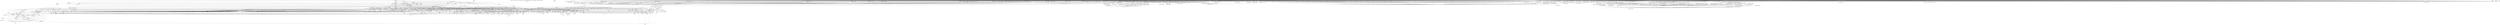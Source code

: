 digraph depends {
    node [shape=plaintext]
"adwaita-icon-theme-symbolic" -> "adwaita-icon-theme-lic" [style=dotted]
"adwaita-icon-theme-symbolic" -> "hicolor-icon-theme"
"alsa-conf" -> "libasound-lic" [style=dotted]
"alsa-state" -> "alsa-state-lic" [style=dotted]
"alsa-state" -> "alsa-states" [style=dotted]
"alsa-state" -> "alsa-utils-alsactl"
"alsa-states" -> "alsa-state-lic" [style=dotted]
"alsa-utils-alsactl" -> "alsa-states" [style=dotted]
"alsa-utils-alsactl" -> "alsa-utils-lic" [style=dotted]
"alsa-utils-alsactl" -> "libasound2"
"alsa-utils-alsamixer" -> "alsa-utils-lic" [style=dotted]
"alsa-utils-alsamixer" -> "libasound2"
"alsa-utils-alsamixer" -> "libformw5"
"alsa-utils-alsamixer" -> "libmenuw5"
"alsa-utils-alsamixer" -> "libncursesw5"
"alsa-utils-alsamixer" -> "libpanelw5"
"alsa-utils-alsamixer" -> "libtinfo5"
"anbox" -> "anbox-lic" [style=dotted]
"anbox" -> "boost-log"
"anbox-data" -> "anbox-data-lic" [style=dotted]
"anbox" -> "dbus-cpp"
"anbox" -> "libboost-filesystem1.67.0"
"anbox" -> "libboost-iostreams1.67.0"
"anbox" -> "libboost-program-options1.67.0"
"anbox" -> "libboost-system1.67.0"
"anbox" -> "libboost-thread1.67.0"
"anbox" -> "libprotobuf-lite15"
"anbox" -> "libsdl2-2.0-0"
"anbox" -> "libsdl2-image-2.0-0"
"anbox" -> "libstdc++6"
"anbox" -> "lxc"
"avahi-daemon" -> "avahi-lic" [style=dotted]
"avahi-daemon" -> "base-files"
"avahi-daemon" -> "base-passwd"
"avahi-daemon" -> "libavahi-common3"
"avahi-daemon" -> "libavahi-core7"
"avahi-daemon" -> "libcap2"
"avahi-daemon" -> "libdaemon0"
"avahi-daemon" -> "libdbus-1-3"
"avahi-daemon" -> "libexpat1"
"avahi-daemon" -> "libnss-mdns" [style=dotted]
"avahi-daemon" -> "shadow"
"avahi-locale-en-gb" -> "virtual-locale-en-gb" [style=dotted]
"base-files" -> "base-files-lic" [style=dotted]
"base-passwd" -> "base-passwd-lic" [style=dotted]
"bash" -> "base-files"
"bash" -> "bash-lic" [style=dotted]
"bash" -> "libtinfo5"
"binutils" -> "binutils-lic" [style=dotted]
"binutils" -> "libbfd"
"binutils" -> "libz1"
"bluez5" -> "bluez5-lic" [style=dotted]
"bluez5" -> "libdbus-1-3"
"bluez5" -> "libglib-2.0-0"
"bluez5" -> "libreadline7"
"bluez5" -> "libudev1"
"boost-log" -> "boost-lic" [style=dotted]
"boost-log" -> "libboost-filesystem1.67.0"
"boost-log" -> "libboost-regex1.67.0"
"boost-log" -> "libboost-system1.67.0"
"boost-log" -> "libboost-thread1.67.0"
"boost-log" -> "libstdc++6"
"bridge-utils" -> "bridge-utils-lic" [style=dotted]
"bridge-utils" -> "kernel-module-bridge" [style=dotted]
"busybox" -> "busybox-lic" [style=dotted]
"busybox" -> "busybox-syslog" [style=dotted]
"busybox" -> "busybox-udhcpc" [style=dotted]
"busybox-syslog" -> "busybox-lic" [style=dotted]
"busybox-udhcpc" -> "busybox-lic" [style=dotted]
"connman" -> "bluez5"
"connman-conf" -> "connman-conf-lic" [style=dotted]
"connman" -> "connman-conf" [style=dotted]
"connman" -> "connman-lic" [style=dotted]
"connman" -> "connman-plugin-vpn-l2tp" [style=dotted]
"connman" -> "connman-plugin-vpn-openvpn" [style=dotted]
"connman" -> "connman-plugin-vpn-pppt" [style=dotted]
"connman" -> "connman-plugin-vpn-vpnc" [style=dotted]
"connman" -> "connman-tests" [style=dotted]
"connman" -> "connman-tools" [style=dotted]
"connman" -> "connman-vpn" [style=dotted]
"connman" -> "connman-wait-online" [style=dotted]
"connman" -> "dbus-1"
"connman" -> "iptables"
"connman" -> "libdbus-1-3"
"connman" -> "libglib-2.0-0"
"connman" -> "libgnutls30"
"connman" -> "neard" [style=dotted]
"connman" -> "ofono"
"connman" -> "openvpn"
"connman-plugin-vpn-l2tp" -> "connman-vpn"
"connman-plugin-vpn-openvpn" -> "connman-vpn"
"connman-plugin-vpn-openvpn" -> "libdbus-1-3"
"connman-plugin-vpn-vpnc" -> "connman-vpn"
"connman-plugin-vpn-vpnc" -> "libdbus-1-3"
"connman" -> "pptp-linux"
"connman-tests" -> "connman-lic" [style=dotted]
"connman-tests" -> "iptables"
"connman-tests" -> "libdbus-1-3"
"connman-tests" -> "libglib-2.0-0"
"connman-tests" -> "libgnutls30"
"connman-tools" -> "connman"
"connman-tools" -> "connman-lic" [style=dotted]
"connman-tools" -> "libglib-2.0-0"
"connman-tools" -> "libgnutls30"
"connman" -> "vpnc"
"connman-vpn" -> "connman-lic" [style=dotted]
"connman-vpn" -> "libdbus-1-3"
"connman-vpn" -> "libglib-2.0-0"
"connman-vpn" -> "libgnutls30"
"connman-wait-online" -> "connman-lic" [style=dotted]
"connman-wait-online" -> "libdbus-1-3"
"connman-wait-online" -> "libglib-2.0-0"
"connman" -> "wpa-supplicant"
"connman" -> "xl2tpd"
"cpushareholder-stub" -> "cpushareholder-stub-lic" [style=dotted]
"dbus-1" -> "base-files"
"dbus-1" -> "base-passwd"
"dbus-1" -> "dbus-lic" [style=dotted]
"dbus-1" -> "libdbus-1-3"
"dbus-1" -> "libexpat1"
"dbus-1" -> "libsystemd0"
"dbus-1" -> "shadow"
"dbus-cpp" -> "dbus-cpp-lic" [style=dotted]
"dbus-cpp" -> "libboost-filesystem1.67.0"
"dbus-cpp" -> "libboost-program-options1.67.0"
"dbus-cpp" -> "libboost-system1.67.0"
"dbus-cpp" -> "libdbus-1-3"
"dbus-cpp" -> "libprocess-cpp3"
"dbus-cpp" -> "libstdc++6"
"dbus-cpp" -> "libxml2"
"directfb" -> "directfb-lic" [style=dotted]
"directfb" -> "libfreetype6"
"directfb" -> "libjpeg62"
"directfb" -> "libpng16-16"
"directfb" -> "libstdc++6"
"directfb" -> "libz1"
"distcc" -> "avahi-daemon" [style=dotted]
"distcc" -> "base-files"
"distcc" -> "base-passwd"
"distcc-config" -> "distcc"
"distcc-config" -> "distcc-config-lic" [style=dotted]
"distcc" -> "distcc-lic" [style=dotted]
"distcc" -> "libavahi-client3"
"distcc" -> "libavahi-common3"
"distcc" -> "libpopt0"
"distcc" -> "shadow"
"dnsmasq" -> "dnsmasq-lic" [style=dotted]
"e2fsprogs-e2fsck" -> "e2fsprogs-lic" [style=dotted]
"e2fsprogs-e2fsck" -> "libblkid1"
"e2fsprogs-e2fsck" -> "libcom-err2"
"e2fsprogs-e2fsck" -> "libe2p2"
"e2fsprogs-e2fsck" -> "libext2fs2"
"e2fsprogs-e2fsck" -> "libuuid1"
"fontconfig-utils" -> "libfontconfig1"
"fontconfig-utils" -> "libfontconfig-lic" [style=dotted]
"fontconfig-utils" -> "libfreetype6"
"glibc-gconv-iso8859-1" -> "glibc-gconv"
"glibc-locale-en-gb" -> "virtual-locale-en-gb" [style=dotted]
"glmark2" -> "glmark2-lic" [style=dotted]
"glmark2" -> "libdrm2"
"glmark2" -> "libegl-mesa"
"glmark2" -> "libgbm1"
"glmark2" -> "libgles2-mesa"
"glmark2" -> "libjpeg62"
"glmark2" -> "libpng16-16"
"glmark2" -> "libstdc++6"
"glmark2" -> "libudev1"
"gstreamer1.0" -> "gstreamer1.0-lic" [style=dotted]
"gstreamer1.0" -> "kernel-module-snd-ens1370" [style=dotted]
"gstreamer1.0" -> "kernel-module-snd-rawmidi" [style=dotted]
"gstreamer1.0" -> "libcap2"
"gstreamer1.0" -> "libglib-2.0-0"
"gstreamer1.0-locale-en-gb" -> "virtual-locale-en-gb" [style=dotted]
"gstreamer1.0-plugins-bad-locale-en-gb" -> "virtual-locale-en-gb" [style=dotted]
"gstreamer1.0-plugins-base-locale-en-gb" -> "virtual-locale-en-gb" [style=dotted]
"gtk+3-demo" -> "gtk+3-lic" [style=dotted]
"gtk+3-demo" -> "libatk-1.0-0"
"gtk+3-demo" -> "libcairo2"
"gtk+3-demo" -> "libepoxy0"
"gtk+3-demo" -> "libgdk-pixbuf-2.0-0"
"gtk+3-demo" -> "libglib-2.0-0"
"gtk+3-demo" -> "libgtk-3.0"
"gtk+3-demo" -> "libharfbuzz0"
"gtk+3-demo" -> "pango"
"gtk+3-locale-en-gb" -> "virtual-locale-en-gb" [style=dotted]
"gtk+3-locale-en" -> "virtual-locale-en" [style=dotted]
"gzip" -> "gzip-lic" [style=dotted]
"hicolor-icon-theme" -> "hicolor-icon-theme-lic" [style=dotted]
"iptables" -> "iptables-lic" [style=dotted]
"iptables" -> "iptables-modules" [style=dotted]
"iptables" -> "iptables-module-xt-standard"
"iptables" -> "kernel-module-iptable-filter" [style=dotted]
"iptables" -> "kernel-module-iptable-nat" [style=dotted]
"iptables" -> "kernel-module-ip-tables" [style=dotted]
"iptables" -> "kernel-module-ipt-masquerade" [style=dotted]
"iptables" -> "kernel-module-nf-conntrack-ipv4" [style=dotted]
"iptables" -> "kernel-module-nf-conntrack" [style=dotted]
"iptables" -> "kernel-module-nf-defrag-ipv4" [style=dotted]
"iptables" -> "kernel-module-nf-nat" [style=dotted]
"iptables" -> "kernel-module-x-tables" [style=dotted]
"iptables-module-ebt-802-3" -> "iptables"
"iptables-module-ebt-ip" -> "iptables"
"iptables-module-ebt-log" -> "iptables"
"iptables-module-ebt-mark-m" -> "iptables"
"iptables-module-ip6t-ah" -> "iptables"
"iptables-module-ip6t-dnat" -> "iptables"
"iptables-module-ip6t-dnpt" -> "iptables"
"iptables-module-ip6t-dst" -> "iptables"
"iptables-module-ip6t-eui64" -> "iptables"
"iptables-module-ip6t-frag" -> "iptables"
"iptables-module-ip6t-hbh" -> "iptables"
"iptables-module-ip6t-hl" -> "iptables"
"iptables-module-ip6t-icmp6" -> "iptables"
"iptables-module-ip6t-ipv6header" -> "iptables"
"iptables-module-ip6t-log" -> "iptables"
"iptables-module-ip6t-masquerade" -> "iptables"
"iptables-module-ip6t-mh" -> "iptables"
"iptables-module-ip6t-netmap" -> "iptables"
"iptables-module-ip6t-redirect" -> "iptables"
"iptables-module-ip6t-reject" -> "iptables"
"iptables-module-ip6t-rt" -> "iptables"
"iptables-module-ip6t-snat" -> "iptables"
"iptables-module-ip6t-snpt" -> "iptables"
"iptables-module-ip6t-srh" -> "iptables"
"iptables-module-ipt-ah" -> "iptables"
"iptables-module-ipt-clusterip" -> "iptables"
"iptables-module-ipt-dnat" -> "iptables"
"iptables-module-ipt-ecn" -> "iptables"
"iptables-module-ipt-icmp" -> "iptables"
"iptables-module-ipt-log" -> "iptables"
"iptables-module-ipt-masquerade" -> "iptables"
"iptables-module-ipt-netmap" -> "iptables"
"iptables-module-ipt-realm" -> "iptables"
"iptables-module-ipt-redirect" -> "iptables"
"iptables-module-ipt-reject" -> "iptables"
"iptables-module-ipt-snat" -> "iptables"
"iptables-module-ipt-ttl" -> "iptables"
"iptables-module-ipt-ulog" -> "iptables"
"iptables-modules" -> "iptables-lic" [style=dotted]
"iptables-modules" -> "iptables-module-ebt-802-3"
"iptables-modules" -> "iptables-module-ebt-ip"
"iptables-modules" -> "iptables-module-ebt-log"
"iptables-modules" -> "iptables-module-ebt-mark-m"
"iptables-modules" -> "iptables-module-ip6t-ah"
"iptables-modules" -> "iptables-module-ip6t-dnat"
"iptables-modules" -> "iptables-module-ip6t-dnpt"
"iptables-modules" -> "iptables-module-ip6t-dst"
"iptables-modules" -> "iptables-module-ip6t-eui64"
"iptables-modules" -> "iptables-module-ip6t-frag"
"iptables-modules" -> "iptables-module-ip6t-hbh"
"iptables-modules" -> "iptables-module-ip6t-hl"
"iptables-modules" -> "iptables-module-ip6t-icmp6"
"iptables-modules" -> "iptables-module-ip6t-ipv6header"
"iptables-modules" -> "iptables-module-ip6t-log"
"iptables-modules" -> "iptables-module-ip6t-masquerade"
"iptables-modules" -> "iptables-module-ip6t-mh"
"iptables-modules" -> "iptables-module-ip6t-netmap"
"iptables-modules" -> "iptables-module-ip6t-redirect"
"iptables-modules" -> "iptables-module-ip6t-reject"
"iptables-modules" -> "iptables-module-ip6t-rt"
"iptables-modules" -> "iptables-module-ip6t-snat"
"iptables-modules" -> "iptables-module-ip6t-snpt"
"iptables-modules" -> "iptables-module-ip6t-srh"
"iptables-modules" -> "iptables-module-ipt-ah"
"iptables-modules" -> "iptables-module-ipt-clusterip"
"iptables-modules" -> "iptables-module-ipt-dnat"
"iptables-modules" -> "iptables-module-ipt-ecn"
"iptables-modules" -> "iptables-module-ipt-icmp"
"iptables-modules" -> "iptables-module-ipt-log"
"iptables-modules" -> "iptables-module-ipt-masquerade"
"iptables-modules" -> "iptables-module-ipt-netmap"
"iptables-modules" -> "iptables-module-ipt-realm"
"iptables-modules" -> "iptables-module-ipt-redirect"
"iptables-modules" -> "iptables-module-ipt-reject"
"iptables-modules" -> "iptables-module-ipt-snat"
"iptables-modules" -> "iptables-module-ipt-ttl"
"iptables-modules" -> "iptables-module-ipt-ulog"
"iptables-modules" -> "iptables-module-xt-addrtype"
"iptables-modules" -> "iptables-module-xt-audit"
"iptables-modules" -> "iptables-module-xt-bpf"
"iptables-modules" -> "iptables-module-xt-cgroup"
"iptables-modules" -> "iptables-module-xt-checksum"
"iptables-modules" -> "iptables-module-xt-classify"
"iptables-modules" -> "iptables-module-xt-cluster"
"iptables-modules" -> "iptables-module-xt-comment"
"iptables-modules" -> "iptables-module-xt-connbytes"
"iptables-modules" -> "iptables-module-xt-connlimit"
"iptables-modules" -> "iptables-module-xt-connmark"
"iptables-modules" -> "iptables-module-xt-connsecmark"
"iptables-modules" -> "iptables-module-xt-conntrack"
"iptables-modules" -> "iptables-module-xt-cpu"
"iptables-modules" -> "iptables-module-xt-ct"
"iptables-modules" -> "iptables-module-xt-dccp"
"iptables-modules" -> "iptables-module-xt-devgroup"
"iptables-modules" -> "iptables-module-xt-dscp"
"iptables-modules" -> "iptables-module-xt-ecn"
"iptables-modules" -> "iptables-module-xt-esp"
"iptables-modules" -> "iptables-module-xt-hashlimit"
"iptables-modules" -> "iptables-module-xt-helper"
"iptables-modules" -> "iptables-module-xt-hmark"
"iptables-modules" -> "iptables-module-xt-idletimer"
"iptables-modules" -> "iptables-module-xt-ipcomp"
"iptables-modules" -> "iptables-module-xt-iprange"
"iptables-modules" -> "iptables-module-xt-ipvs"
"iptables-modules" -> "iptables-module-xt-led"
"iptables-modules" -> "iptables-module-xt-length"
"iptables-modules" -> "iptables-module-xt-limit"
"iptables-modules" -> "iptables-module-xt-mac"
"iptables-modules" -> "iptables-module-xt-mangle"
"iptables-modules" -> "iptables-module-xt-mark"
"iptables-modules" -> "iptables-module-xt-multiport"
"iptables-modules" -> "iptables-module-xt-nfacct"
"iptables-modules" -> "iptables-module-xt-nflog"
"iptables-modules" -> "iptables-module-xt-nfqueue"
"iptables-modules" -> "iptables-module-xt-notrack"
"iptables-modules" -> "iptables-module-xt-osf"
"iptables-modules" -> "iptables-module-xt-owner"
"iptables-modules" -> "iptables-module-xt-physdev"
"iptables-modules" -> "iptables-module-xt-pkttype"
"iptables-modules" -> "iptables-module-xt-policy"
"iptables-modules" -> "iptables-module-xt-quota"
"iptables-modules" -> "iptables-module-xt-rateest"
"iptables-modules" -> "iptables-module-xt-recent"
"iptables-modules" -> "iptables-module-xt-rpfilter"
"iptables-modules" -> "iptables-module-xt-sctp"
"iptables-modules" -> "iptables-module-xt-secmark"
"iptables-modules" -> "iptables-module-xt-set"
"iptables-modules" -> "iptables-module-xt-socket"
"iptables-modules" -> "iptables-module-xt-standard"
"iptables-modules" -> "iptables-module-xt-state"
"iptables-modules" -> "iptables-module-xt-statistic"
"iptables-modules" -> "iptables-module-xt-string"
"iptables-modules" -> "iptables-module-xt-synproxy"
"iptables-modules" -> "iptables-module-xt-tcp"
"iptables-modules" -> "iptables-module-xt-tcpmss"
"iptables-modules" -> "iptables-module-xt-tcpoptstrip"
"iptables-modules" -> "iptables-module-xt-tee"
"iptables-modules" -> "iptables-module-xt-time"
"iptables-modules" -> "iptables-module-xt-tos"
"iptables-modules" -> "iptables-module-xt-tproxy"
"iptables-modules" -> "iptables-module-xt-trace"
"iptables-modules" -> "iptables-module-xt-u32"
"iptables-modules" -> "iptables-module-xt-udp"
"iptables-module-xt-addrtype" -> "iptables"
"iptables-module-xt-audit" -> "iptables"
"iptables-module-xt-bpf" -> "iptables"
"iptables-module-xt-cgroup" -> "iptables"
"iptables-module-xt-checksum" -> "iptables"
"iptables-module-xt-classify" -> "iptables"
"iptables-module-xt-cluster" -> "iptables"
"iptables-module-xt-comment" -> "iptables"
"iptables-module-xt-connbytes" -> "iptables"
"iptables-module-xt-connlimit" -> "iptables"
"iptables-module-xt-connmark" -> "iptables"
"iptables-module-xt-connsecmark" -> "iptables"
"iptables-module-xt-conntrack" -> "iptables"
"iptables-module-xt-cpu" -> "iptables"
"iptables-module-xt-ct" -> "iptables"
"iptables-module-xt-dccp" -> "iptables"
"iptables-module-xt-devgroup" -> "iptables"
"iptables-module-xt-dscp" -> "iptables"
"iptables-module-xt-ecn" -> "iptables"
"iptables-module-xt-esp" -> "iptables"
"iptables-module-xt-hashlimit" -> "iptables"
"iptables-module-xt-helper" -> "iptables"
"iptables-module-xt-hmark" -> "iptables"
"iptables-module-xt-idletimer" -> "iptables"
"iptables-module-xt-ipcomp" -> "iptables"
"iptables-module-xt-iprange" -> "iptables"
"iptables-module-xt-ipvs" -> "iptables"
"iptables-module-xt-led" -> "iptables"
"iptables-module-xt-length" -> "iptables"
"iptables-module-xt-limit" -> "iptables"
"iptables-module-xt-mac" -> "iptables"
"iptables-module-xt-mangle" -> "iptables"
"iptables-module-xt-mark" -> "iptables"
"iptables-module-xt-multiport" -> "iptables"
"iptables-module-xt-nfacct" -> "iptables"
"iptables-module-xt-nflog" -> "iptables"
"iptables-module-xt-nfqueue" -> "iptables"
"iptables-module-xt-notrack" -> "iptables"
"iptables-module-xt-osf" -> "iptables"
"iptables-module-xt-owner" -> "iptables"
"iptables-module-xt-physdev" -> "iptables"
"iptables-module-xt-pkttype" -> "iptables"
"iptables-module-xt-policy" -> "iptables"
"iptables-module-xt-quota" -> "iptables"
"iptables-module-xt-rateest" -> "iptables"
"iptables-module-xt-recent" -> "iptables"
"iptables-module-xt-rpfilter" -> "iptables"
"iptables-module-xt-sctp" -> "iptables"
"iptables-module-xt-secmark" -> "iptables"
"iptables-module-xt-set" -> "iptables"
"iptables-module-xt-socket" -> "iptables"
"iptables-module-xt-standard" -> "iptables"
"iptables-module-xt-state" -> "iptables"
"iptables-module-xt-statistic" -> "iptables"
"iptables-module-xt-string" -> "iptables"
"iptables-module-xt-synproxy" -> "iptables"
"iptables-module-xt-tcp" -> "iptables"
"iptables-module-xt-tcpmss" -> "iptables"
"iptables-module-xt-tcpoptstrip" -> "iptables"
"iptables-module-xt-tee" -> "iptables"
"iptables-module-xt-time" -> "iptables"
"iptables-module-xt-tos" -> "iptables"
"iptables-module-xt-tproxy" -> "iptables"
"iptables-module-xt-trace" -> "iptables"
"iptables-module-xt-u32" -> "iptables"
"iptables-module-xt-udp" -> "iptables"
"iw" -> "iw-lic" [style=dotted]
"iw" -> "libnl-3-200"
"iw" -> "libnl-genl-3-200"
"kbd-consolefonts" -> "kbd-lic" [style=dotted]
"kbd" -> "kbd-lic" [style=dotted]
"kbd-keymaps" -> "kbd-lic" [style=dotted]
"kernel-module-alx-4.15.18-yocto-standard" -> "kernel-module-mdio-4.15.18-yocto-standard"
"kernel-module-arptable-filter-4.15.18-yocto-standard" -> "kernel-module-arp-tables-4.15.18-yocto-standard"
"kernel-module-arptable-filter-4.15.18-yocto-standard" -> "kernel-module-x-tables-4.15.18-yocto-standard"
"kernel-module-arp-tables-4.15.18-yocto-standard" -> "kernel-module-x-tables-4.15.18-yocto-standard"
"kernel-module-arpt-mangle-4.15.18-yocto-standard" -> "kernel-module-x-tables-4.15.18-yocto-standard"
"kernel-module-asix-4.15.18-yocto-standard" -> "kernel-module-libphy-4.15.18-yocto-standard"
"kernel-module-asix-4.15.18-yocto-standard" -> "kernel-module-usbnet-4.15.18-yocto-standard"
"kernel-module-ath-4.15.18-yocto-standard" -> "kernel-module-cfg80211-4.15.18-yocto-standard"
"kernel-module-ath5k-4.15.18-yocto-standard" -> "kernel-module-ath-4.15.18-yocto-standard"
"kernel-module-ath5k-4.15.18-yocto-standard" -> "kernel-module-cfg80211-4.15.18-yocto-standard"
"kernel-module-ath5k-4.15.18-yocto-standard" -> "kernel-module-mac80211-4.15.18-yocto-standard"
"kernel-module-ath9k-4.15.18-yocto-standard" -> "kernel-module-ath-4.15.18-yocto-standard"
"kernel-module-ath9k-4.15.18-yocto-standard" -> "kernel-module-ath9k-common-4.15.18-yocto-standard"
"kernel-module-ath9k-4.15.18-yocto-standard" -> "kernel-module-ath9k-hw-4.15.18-yocto-standard"
"kernel-module-ath9k-4.15.18-yocto-standard" -> "kernel-module-cfg80211-4.15.18-yocto-standard"
"kernel-module-ath9k-4.15.18-yocto-standard" -> "kernel-module-mac80211-4.15.18-yocto-standard"
"kernel-module-ath9k-common-4.15.18-yocto-standard" -> "kernel-module-ath-4.15.18-yocto-standard"
"kernel-module-ath9k-common-4.15.18-yocto-standard" -> "kernel-module-ath9k-hw-4.15.18-yocto-standard"
"kernel-module-ath9k-common-4.15.18-yocto-standard" -> "kernel-module-cfg80211-4.15.18-yocto-standard"
"kernel-module-ath9k-hw-4.15.18-yocto-standard" -> "kernel-module-ath-4.15.18-yocto-standard"
"kernel-module-ax88179-178a-4.15.18-yocto-standard" -> "kernel-module-usbnet-4.15.18-yocto-standard"
"kernel-module-blowfish-generic-4.15.18-yocto-standard" -> "kernel-module-blowfish-common-4.15.18-yocto-standard"
"kernel-module-bluetooth-6lowpan-4.15.18-yocto-standard" -> "kernel-module-6lowpan-4.15.18-yocto-standard"
"kernel-module-bnx2x-4.15.18-yocto-standard" -> "kernel-module-libcrc32c-4.15.18-yocto-standard"
"kernel-module-bnx2x-4.15.18-yocto-standard" -> "kernel-module-mdio-4.15.18-yocto-standard"
"kernel-module-brcmfmac-4.15.18-yocto-standard" -> "kernel-module-brcmutil-4.15.18-yocto-standard"
"kernel-module-brcmfmac-4.15.18-yocto-standard" -> "kernel-module-cfg80211-4.15.18-yocto-standard"
"kernel-module-brcmsmac-4.15.18-yocto-standard" -> "kernel-module-bcma-4.15.18-yocto-standard"
"kernel-module-brcmsmac-4.15.18-yocto-standard" -> "kernel-module-brcmutil-4.15.18-yocto-standard"
"kernel-module-brcmsmac-4.15.18-yocto-standard" -> "kernel-module-cfg80211-4.15.18-yocto-standard"
"kernel-module-brcmsmac-4.15.18-yocto-standard" -> "kernel-module-cordic-4.15.18-yocto-standard"
"kernel-module-brcmsmac-4.15.18-yocto-standard" -> "kernel-module-mac80211-4.15.18-yocto-standard"
"kernel-module-bridge-4.15.18-yocto-standard" -> "kernel-module-llc-4.15.18-yocto-standard"
"kernel-module-bridge-4.15.18-yocto-standard" -> "kernel-module-stp-4.15.18-yocto-standard"
"kernel-module-br-netfilter-4.15.18-yocto-standard" -> "kernel-module-bridge-4.15.18-yocto-standard"
"kernel-module-bsd-comp-4.15.18-yocto-standard" -> "kernel-module-ppp-generic-4.15.18-yocto-standard"
"kernel-module-cast5-generic-4.15.18-yocto-standard" -> "kernel-module-cast-common-4.15.18-yocto-standard"
"kernel-module-cast6-generic-4.15.18-yocto-standard" -> "kernel-module-cast-common-4.15.18-yocto-standard"
"kernel-module-cdc-eem-4.15.18-yocto-standard" -> "kernel-module-usbnet-4.15.18-yocto-standard"
"kernel-module-cdc-ether-4.15.18-yocto-standard" -> "kernel-module-usbnet-4.15.18-yocto-standard"
"kernel-module-cdc-ncm-4.15.18-yocto-standard" -> "kernel-module-usbnet-4.15.18-yocto-standard"
"kernel-module-cdc-subset-4.15.18-yocto-standard" -> "kernel-module-usbnet-4.15.18-yocto-standard"
"kernel-module-cirrus-4.15.18-yocto-standard" -> "kernel-module-ttm-4.15.18-yocto-standard"
"kernel-module-cmtp-4.15.18-yocto-standard" -> "kernel-module-kernelcapi-4.15.18-yocto-standard"
"kernel-module-configfs-sample-4.15.18-yocto-standard" -> "kernel-module-configfs-4.15.18-yocto-standard"
"kernel-module-cpia2-4.15.18-yocto-standard" -> "kernel-module-v4l2-common-4.15.18-yocto-standard"
"kernel-module-cpia2-4.15.18-yocto-standard" -> "kernel-module-videodev-4.15.18-yocto-standard"
"kernel-module-cuse-4.15.18-yocto-standard" -> "kernel-module-fuse-4.15.18-yocto-standard"
"kernel-module-dm9601-4.15.18-yocto-standard" -> "kernel-module-usbnet-4.15.18-yocto-standard"
"kernel-module-ebt-802-3-4.15.18-yocto-standard" -> "kernel-module-x-tables-4.15.18-yocto-standard"
"kernel-module-ebtable-broute-4.15.18-yocto-standard" -> "kernel-module-bridge-4.15.18-yocto-standard"
"kernel-module-ebtable-broute-4.15.18-yocto-standard" -> "kernel-module-ebtables-4.15.18-yocto-standard"
"kernel-module-ebtable-filter-4.15.18-yocto-standard" -> "kernel-module-ebtables-4.15.18-yocto-standard"
"kernel-module-ebtable-nat-4.15.18-yocto-standard" -> "kernel-module-ebtables-4.15.18-yocto-standard"
"kernel-module-ebtables-4.15.18-yocto-standard" -> "kernel-module-x-tables-4.15.18-yocto-standard"
"kernel-module-ebt-among-4.15.18-yocto-standard" -> "kernel-module-x-tables-4.15.18-yocto-standard"
"kernel-module-ebt-arp-4.15.18-yocto-standard" -> "kernel-module-x-tables-4.15.18-yocto-standard"
"kernel-module-ebt-arpreply-4.15.18-yocto-standard" -> "kernel-module-x-tables-4.15.18-yocto-standard"
"kernel-module-ebt-dnat-4.15.18-yocto-standard" -> "kernel-module-x-tables-4.15.18-yocto-standard"
"kernel-module-ebt-ip-4.15.18-yocto-standard" -> "kernel-module-x-tables-4.15.18-yocto-standard"
"kernel-module-ebt-ip6-4.15.18-yocto-standard" -> "kernel-module-x-tables-4.15.18-yocto-standard"
"kernel-module-ebt-limit-4.15.18-yocto-standard" -> "kernel-module-x-tables-4.15.18-yocto-standard"
"kernel-module-ebt-log-4.15.18-yocto-standard" -> "kernel-module-x-tables-4.15.18-yocto-standard"
"kernel-module-ebt-mark-4.15.18-yocto-standard" -> "kernel-module-x-tables-4.15.18-yocto-standard"
"kernel-module-ebt-mark-m-4.15.18-yocto-standard" -> "kernel-module-x-tables-4.15.18-yocto-standard"
"kernel-module-ebt-nflog-4.15.18-yocto-standard" -> "kernel-module-x-tables-4.15.18-yocto-standard"
"kernel-module-ebt-pkttype-4.15.18-yocto-standard" -> "kernel-module-x-tables-4.15.18-yocto-standard"
"kernel-module-ebt-redirect-4.15.18-yocto-standard" -> "kernel-module-x-tables-4.15.18-yocto-standard"
"kernel-module-ebt-snat-4.15.18-yocto-standard" -> "kernel-module-x-tables-4.15.18-yocto-standard"
"kernel-module-ebt-stp-4.15.18-yocto-standard" -> "kernel-module-x-tables-4.15.18-yocto-standard"
"kernel-module-ebt-vlan-4.15.18-yocto-standard" -> "kernel-module-x-tables-4.15.18-yocto-standard"
"kernel-module-generic-bl-4.15.18-yocto-standard" -> "kernel-module-backlight-4.15.18-yocto-standard"
"kernel-module-ghash-generic-4.15.18-yocto-standard" -> "kernel-module-gf128mul-4.15.18-yocto-standard"
"kernel-module-gma500-gfx-4.15.18-yocto-standard" -> "kernel-module-video-4.15.18-yocto-standard"
"kernel-module-gspca-benq-4.15.18-yocto-standard" -> "kernel-module-gspca-main-4.15.18-yocto-standard"
"kernel-module-gspca-conex-4.15.18-yocto-standard" -> "kernel-module-gspca-main-4.15.18-yocto-standard"
"kernel-module-gspca-conex-4.15.18-yocto-standard" -> "kernel-module-videodev-4.15.18-yocto-standard"
"kernel-module-gspca-cpia1-4.15.18-yocto-standard" -> "kernel-module-gspca-main-4.15.18-yocto-standard"
"kernel-module-gspca-cpia1-4.15.18-yocto-standard" -> "kernel-module-videodev-4.15.18-yocto-standard"
"kernel-module-gspca-etoms-4.15.18-yocto-standard" -> "kernel-module-gspca-main-4.15.18-yocto-standard"
"kernel-module-gspca-etoms-4.15.18-yocto-standard" -> "kernel-module-videodev-4.15.18-yocto-standard"
"kernel-module-gspca-finepix-4.15.18-yocto-standard" -> "kernel-module-gspca-main-4.15.18-yocto-standard"
"kernel-module-gspca-gl860-4.15.18-yocto-standard" -> "kernel-module-gspca-main-4.15.18-yocto-standard"
"kernel-module-gspca-gl860-4.15.18-yocto-standard" -> "kernel-module-videodev-4.15.18-yocto-standard"
"kernel-module-gspca-jeilinj-4.15.18-yocto-standard" -> "kernel-module-gspca-main-4.15.18-yocto-standard"
"kernel-module-gspca-jeilinj-4.15.18-yocto-standard" -> "kernel-module-videodev-4.15.18-yocto-standard"
"kernel-module-gspca-jl2005bcd-4.15.18-yocto-standard" -> "kernel-module-gspca-main-4.15.18-yocto-standard"
"kernel-module-gspca-kinect-4.15.18-yocto-standard" -> "kernel-module-gspca-main-4.15.18-yocto-standard"
"kernel-module-gspca-konica-4.15.18-yocto-standard" -> "kernel-module-gspca-main-4.15.18-yocto-standard"
"kernel-module-gspca-konica-4.15.18-yocto-standard" -> "kernel-module-videodev-4.15.18-yocto-standard"
"kernel-module-gspca-m5602-4.15.18-yocto-standard" -> "kernel-module-gspca-main-4.15.18-yocto-standard"
"kernel-module-gspca-m5602-4.15.18-yocto-standard" -> "kernel-module-videodev-4.15.18-yocto-standard"
"kernel-module-gspca-main-4.15.18-yocto-standard" -> "kernel-module-v4l2-common-4.15.18-yocto-standard"
"kernel-module-gspca-main-4.15.18-yocto-standard" -> "kernel-module-videodev-4.15.18-yocto-standard"
"kernel-module-gspca-mars-4.15.18-yocto-standard" -> "kernel-module-gspca-main-4.15.18-yocto-standard"
"kernel-module-gspca-mars-4.15.18-yocto-standard" -> "kernel-module-videodev-4.15.18-yocto-standard"
"kernel-module-gspca-mr97310a-4.15.18-yocto-standard" -> "kernel-module-gspca-main-4.15.18-yocto-standard"
"kernel-module-gspca-mr97310a-4.15.18-yocto-standard" -> "kernel-module-videodev-4.15.18-yocto-standard"
"kernel-module-gspca-nw80x-4.15.18-yocto-standard" -> "kernel-module-gspca-main-4.15.18-yocto-standard"
"kernel-module-gspca-nw80x-4.15.18-yocto-standard" -> "kernel-module-videodev-4.15.18-yocto-standard"
"kernel-module-gspca-ov519-4.15.18-yocto-standard" -> "kernel-module-gspca-main-4.15.18-yocto-standard"
"kernel-module-gspca-ov519-4.15.18-yocto-standard" -> "kernel-module-videodev-4.15.18-yocto-standard"
"kernel-module-gspca-ov534-4.15.18-yocto-standard" -> "kernel-module-gspca-main-4.15.18-yocto-standard"
"kernel-module-gspca-ov534-4.15.18-yocto-standard" -> "kernel-module-videodev-4.15.18-yocto-standard"
"kernel-module-gspca-ov534-9-4.15.18-yocto-standard" -> "kernel-module-gspca-main-4.15.18-yocto-standard"
"kernel-module-gspca-ov534-9-4.15.18-yocto-standard" -> "kernel-module-videodev-4.15.18-yocto-standard"
"kernel-module-gspca-pac207-4.15.18-yocto-standard" -> "kernel-module-gspca-main-4.15.18-yocto-standard"
"kernel-module-gspca-pac207-4.15.18-yocto-standard" -> "kernel-module-videodev-4.15.18-yocto-standard"
"kernel-module-gspca-pac7302-4.15.18-yocto-standard" -> "kernel-module-gspca-main-4.15.18-yocto-standard"
"kernel-module-gspca-pac7302-4.15.18-yocto-standard" -> "kernel-module-videodev-4.15.18-yocto-standard"
"kernel-module-gspca-pac7311-4.15.18-yocto-standard" -> "kernel-module-gspca-main-4.15.18-yocto-standard"
"kernel-module-gspca-pac7311-4.15.18-yocto-standard" -> "kernel-module-videodev-4.15.18-yocto-standard"
"kernel-module-gspca-se401-4.15.18-yocto-standard" -> "kernel-module-gspca-main-4.15.18-yocto-standard"
"kernel-module-gspca-se401-4.15.18-yocto-standard" -> "kernel-module-videodev-4.15.18-yocto-standard"
"kernel-module-gspca-sn9c2028-4.15.18-yocto-standard" -> "kernel-module-gspca-main-4.15.18-yocto-standard"
"kernel-module-gspca-sn9c2028-4.15.18-yocto-standard" -> "kernel-module-videodev-4.15.18-yocto-standard"
"kernel-module-gspca-sn9c20x-4.15.18-yocto-standard" -> "kernel-module-gspca-main-4.15.18-yocto-standard"
"kernel-module-gspca-sn9c20x-4.15.18-yocto-standard" -> "kernel-module-videodev-4.15.18-yocto-standard"
"kernel-module-gspca-sonixb-4.15.18-yocto-standard" -> "kernel-module-gspca-main-4.15.18-yocto-standard"
"kernel-module-gspca-sonixb-4.15.18-yocto-standard" -> "kernel-module-videodev-4.15.18-yocto-standard"
"kernel-module-gspca-sonixj-4.15.18-yocto-standard" -> "kernel-module-gspca-main-4.15.18-yocto-standard"
"kernel-module-gspca-sonixj-4.15.18-yocto-standard" -> "kernel-module-videodev-4.15.18-yocto-standard"
"kernel-module-gspca-spca1528-4.15.18-yocto-standard" -> "kernel-module-gspca-main-4.15.18-yocto-standard"
"kernel-module-gspca-spca1528-4.15.18-yocto-standard" -> "kernel-module-videodev-4.15.18-yocto-standard"
"kernel-module-gspca-spca500-4.15.18-yocto-standard" -> "kernel-module-gspca-main-4.15.18-yocto-standard"
"kernel-module-gspca-spca500-4.15.18-yocto-standard" -> "kernel-module-videodev-4.15.18-yocto-standard"
"kernel-module-gspca-spca501-4.15.18-yocto-standard" -> "kernel-module-gspca-main-4.15.18-yocto-standard"
"kernel-module-gspca-spca501-4.15.18-yocto-standard" -> "kernel-module-videodev-4.15.18-yocto-standard"
"kernel-module-gspca-spca505-4.15.18-yocto-standard" -> "kernel-module-gspca-main-4.15.18-yocto-standard"
"kernel-module-gspca-spca505-4.15.18-yocto-standard" -> "kernel-module-videodev-4.15.18-yocto-standard"
"kernel-module-gspca-spca506-4.15.18-yocto-standard" -> "kernel-module-gspca-main-4.15.18-yocto-standard"
"kernel-module-gspca-spca506-4.15.18-yocto-standard" -> "kernel-module-videodev-4.15.18-yocto-standard"
"kernel-module-gspca-spca508-4.15.18-yocto-standard" -> "kernel-module-gspca-main-4.15.18-yocto-standard"
"kernel-module-gspca-spca508-4.15.18-yocto-standard" -> "kernel-module-videodev-4.15.18-yocto-standard"
"kernel-module-gspca-spca561-4.15.18-yocto-standard" -> "kernel-module-gspca-main-4.15.18-yocto-standard"
"kernel-module-gspca-spca561-4.15.18-yocto-standard" -> "kernel-module-videodev-4.15.18-yocto-standard"
"kernel-module-gspca-sq905-4.15.18-yocto-standard" -> "kernel-module-gspca-main-4.15.18-yocto-standard"
"kernel-module-gspca-sq905c-4.15.18-yocto-standard" -> "kernel-module-gspca-main-4.15.18-yocto-standard"
"kernel-module-gspca-sq930x-4.15.18-yocto-standard" -> "kernel-module-gspca-main-4.15.18-yocto-standard"
"kernel-module-gspca-sq930x-4.15.18-yocto-standard" -> "kernel-module-videodev-4.15.18-yocto-standard"
"kernel-module-gspca-stk014-4.15.18-yocto-standard" -> "kernel-module-gspca-main-4.15.18-yocto-standard"
"kernel-module-gspca-stk014-4.15.18-yocto-standard" -> "kernel-module-videodev-4.15.18-yocto-standard"
"kernel-module-gspca-stv0680-4.15.18-yocto-standard" -> "kernel-module-gspca-main-4.15.18-yocto-standard"
"kernel-module-gspca-stv06xx-4.15.18-yocto-standard" -> "kernel-module-gspca-main-4.15.18-yocto-standard"
"kernel-module-gspca-stv06xx-4.15.18-yocto-standard" -> "kernel-module-videodev-4.15.18-yocto-standard"
"kernel-module-gspca-sunplus-4.15.18-yocto-standard" -> "kernel-module-gspca-main-4.15.18-yocto-standard"
"kernel-module-gspca-sunplus-4.15.18-yocto-standard" -> "kernel-module-videodev-4.15.18-yocto-standard"
"kernel-module-gspca-t613-4.15.18-yocto-standard" -> "kernel-module-gspca-main-4.15.18-yocto-standard"
"kernel-module-gspca-t613-4.15.18-yocto-standard" -> "kernel-module-videodev-4.15.18-yocto-standard"
"kernel-module-gspca-topro-4.15.18-yocto-standard" -> "kernel-module-gspca-main-4.15.18-yocto-standard"
"kernel-module-gspca-topro-4.15.18-yocto-standard" -> "kernel-module-videodev-4.15.18-yocto-standard"
"kernel-module-gspca-tv8532-4.15.18-yocto-standard" -> "kernel-module-gspca-main-4.15.18-yocto-standard"
"kernel-module-gspca-tv8532-4.15.18-yocto-standard" -> "kernel-module-videodev-4.15.18-yocto-standard"
"kernel-module-gspca-vc032x-4.15.18-yocto-standard" -> "kernel-module-gspca-main-4.15.18-yocto-standard"
"kernel-module-gspca-vc032x-4.15.18-yocto-standard" -> "kernel-module-videodev-4.15.18-yocto-standard"
"kernel-module-gspca-vicam-4.15.18-yocto-standard" -> "kernel-module-gspca-main-4.15.18-yocto-standard"
"kernel-module-gspca-vicam-4.15.18-yocto-standard" -> "kernel-module-videodev-4.15.18-yocto-standard"
"kernel-module-gspca-xirlink-cit-4.15.18-yocto-standard" -> "kernel-module-gspca-main-4.15.18-yocto-standard"
"kernel-module-gspca-xirlink-cit-4.15.18-yocto-standard" -> "kernel-module-videodev-4.15.18-yocto-standard"
"kernel-module-gspca-zc3xx-4.15.18-yocto-standard" -> "kernel-module-gspca-main-4.15.18-yocto-standard"
"kernel-module-gspca-zc3xx-4.15.18-yocto-standard" -> "kernel-module-videodev-4.15.18-yocto-standard"
"kernel-module-i915-4.15.18-yocto-standard" -> "kernel-module-backlight-4.15.18-yocto-standard"
"kernel-module-i915-4.15.18-yocto-standard" -> "kernel-module-video-4.15.18-yocto-standard"
"kernel-module-ip6table-filter-4.15.18-yocto-standard" -> "kernel-module-ip6-tables-4.15.18-yocto-standard"
"kernel-module-ip6table-filter-4.15.18-yocto-standard" -> "kernel-module-x-tables-4.15.18-yocto-standard"
"kernel-module-ip6table-mangle-4.15.18-yocto-standard" -> "kernel-module-ip6-tables-4.15.18-yocto-standard"
"kernel-module-ip6table-mangle-4.15.18-yocto-standard" -> "kernel-module-x-tables-4.15.18-yocto-standard"
"kernel-module-ip6table-raw-4.15.18-yocto-standard" -> "kernel-module-ip6-tables-4.15.18-yocto-standard"
"kernel-module-ip6table-raw-4.15.18-yocto-standard" -> "kernel-module-x-tables-4.15.18-yocto-standard"
"kernel-module-ip6-tables-4.15.18-yocto-standard" -> "kernel-module-x-tables-4.15.18-yocto-standard"
"kernel-module-ip6t-eui64-4.15.18-yocto-standard" -> "kernel-module-x-tables-4.15.18-yocto-standard"
"kernel-module-ip6t-frag-4.15.18-yocto-standard" -> "kernel-module-x-tables-4.15.18-yocto-standard"
"kernel-module-ip6t-hbh-4.15.18-yocto-standard" -> "kernel-module-x-tables-4.15.18-yocto-standard"
"kernel-module-ip6t-ipv6header-4.15.18-yocto-standard" -> "kernel-module-x-tables-4.15.18-yocto-standard"
"kernel-module-ip6t-rt-4.15.18-yocto-standard" -> "kernel-module-x-tables-4.15.18-yocto-standard"
"kernel-module-ip6-tunnel-4.15.18-yocto-standard" -> "kernel-module-tunnel6-4.15.18-yocto-standard"
"kernel-module-ipcomp-4.15.18-yocto-standard" -> "kernel-module-xfrm-ipcomp-4.15.18-yocto-standard"
"kernel-module-ipcomp6-4.15.18-yocto-standard" -> "kernel-module-xfrm6-tunnel-4.15.18-yocto-standard"
"kernel-module-ipcomp6-4.15.18-yocto-standard" -> "kernel-module-xfrm-ipcomp-4.15.18-yocto-standard"
"kernel-module-ip-gre-4.15.18-yocto-standard" -> "kernel-module-gre-4.15.18-yocto-standard"
"kernel-module-iptable-filter-4.15.18-yocto-standard" -> "kernel-module-ip-tables-4.15.18-yocto-standard"
"kernel-module-iptable-filter-4.15.18-yocto-standard" -> "kernel-module-x-tables-4.15.18-yocto-standard"
"kernel-module-iptable-mangle-4.15.18-yocto-standard" -> "kernel-module-ip-tables-4.15.18-yocto-standard"
"kernel-module-iptable-mangle-4.15.18-yocto-standard" -> "kernel-module-x-tables-4.15.18-yocto-standard"
"kernel-module-iptable-nat-4.15.18-yocto-standard" -> "kernel-module-ip-tables-4.15.18-yocto-standard"
"kernel-module-iptable-nat-4.15.18-yocto-standard" -> "kernel-module-nf-nat-ipv4-4.15.18-yocto-standard"
"kernel-module-iptable-raw-4.15.18-yocto-standard" -> "kernel-module-ip-tables-4.15.18-yocto-standard"
"kernel-module-iptable-raw-4.15.18-yocto-standard" -> "kernel-module-x-tables-4.15.18-yocto-standard"
"kernel-module-ip-tables-4.15.18-yocto-standard" -> "kernel-module-x-tables-4.15.18-yocto-standard"
"kernel-module-iptable-security-4.15.18-yocto-standard" -> "kernel-module-ip-tables-4.15.18-yocto-standard"
"kernel-module-iptable-security-4.15.18-yocto-standard" -> "kernel-module-x-tables-4.15.18-yocto-standard"
"kernel-module-ipt-ah-4.15.18-yocto-standard" -> "kernel-module-x-tables-4.15.18-yocto-standard"
"kernel-module-ipt-clusterip-4.15.18-yocto-standard" -> "kernel-module-nf-conntrack-4.15.18-yocto-standard"
"kernel-module-ipt-clusterip-4.15.18-yocto-standard" -> "kernel-module-x-tables-4.15.18-yocto-standard"
"kernel-module-ipt-ecn-4.15.18-yocto-standard" -> "kernel-module-x-tables-4.15.18-yocto-standard"
"kernel-module-ipt-masquerade-4.15.18-yocto-standard" -> "kernel-module-nf-conntrack-4.15.18-yocto-standard"
"kernel-module-ipt-masquerade-4.15.18-yocto-standard" -> "kernel-module-nf-nat-masquerade-ipv4-4.15.18-yocto-standard"
"kernel-module-ipt-masquerade-4.15.18-yocto-standard" -> "kernel-module-x-tables-4.15.18-yocto-standard"
"kernel-module-ipt-reject-4.15.18-yocto-standard" -> "kernel-module-nf-reject-ipv4-4.15.18-yocto-standard"
"kernel-module-ipt-reject-4.15.18-yocto-standard" -> "kernel-module-x-tables-4.15.18-yocto-standard"
"kernel-module-ipt-rpfilter-4.15.18-yocto-standard" -> "kernel-module-x-tables-4.15.18-yocto-standard"
"kernel-module-ipt-synproxy-4.15.18-yocto-standard" -> "kernel-module-nf-conntrack-4.15.18-yocto-standard"
"kernel-module-ipt-synproxy-4.15.18-yocto-standard" -> "kernel-module-nf-synproxy-core-4.15.18-yocto-standard"
"kernel-module-ipt-synproxy-4.15.18-yocto-standard" -> "kernel-module-x-tables-4.15.18-yocto-standard"
"kernel-module-iwl3945-4.15.18-yocto-standard" -> "kernel-module-cfg80211-4.15.18-yocto-standard"
"kernel-module-iwl3945-4.15.18-yocto-standard" -> "kernel-module-iwlegacy-4.15.18-yocto-standard"
"kernel-module-iwl3945-4.15.18-yocto-standard" -> "kernel-module-mac80211-4.15.18-yocto-standard"
"kernel-module-iwl4965-4.15.18-yocto-standard" -> "kernel-module-cfg80211-4.15.18-yocto-standard"
"kernel-module-iwl4965-4.15.18-yocto-standard" -> "kernel-module-iwlegacy-4.15.18-yocto-standard"
"kernel-module-iwl4965-4.15.18-yocto-standard" -> "kernel-module-mac80211-4.15.18-yocto-standard"
"kernel-module-iwldvm-4.15.18-yocto-standard" -> "kernel-module-cfg80211-4.15.18-yocto-standard"
"kernel-module-iwldvm-4.15.18-yocto-standard" -> "kernel-module-iwlwifi-4.15.18-yocto-standard"
"kernel-module-iwldvm-4.15.18-yocto-standard" -> "kernel-module-mac80211-4.15.18-yocto-standard"
"kernel-module-iwlegacy-4.15.18-yocto-standard" -> "kernel-module-cfg80211-4.15.18-yocto-standard"
"kernel-module-iwlegacy-4.15.18-yocto-standard" -> "kernel-module-mac80211-4.15.18-yocto-standard"
"kernel-module-iwlmvm-4.15.18-yocto-standard" -> "kernel-module-cfg80211-4.15.18-yocto-standard"
"kernel-module-iwlmvm-4.15.18-yocto-standard" -> "kernel-module-iwlwifi-4.15.18-yocto-standard"
"kernel-module-iwlmvm-4.15.18-yocto-standard" -> "kernel-module-mac80211-4.15.18-yocto-standard"
"kernel-module-iwlwifi-4.15.18-yocto-standard" -> "kernel-module-cfg80211-4.15.18-yocto-standard"
"kernel-module-lp-4.15.18-yocto-standard" -> "kernel-module-parport-4.15.18-yocto-standard"
"kernel-module-mac80211-4.15.18-yocto-standard" -> "kernel-module-cfg80211-4.15.18-yocto-standard"
"kernel-module-mcs7830-4.15.18-yocto-standard" -> "kernel-module-usbnet-4.15.18-yocto-standard"
"kernel-module-mt7601u-4.15.18-yocto-standard" -> "kernel-module-cfg80211-4.15.18-yocto-standard"
"kernel-module-mt7601u-4.15.18-yocto-standard" -> "kernel-module-mac80211-4.15.18-yocto-standard"
"kernel-module-net1080-4.15.18-yocto-standard" -> "kernel-module-usbnet-4.15.18-yocto-standard"
"kernel-module-nf-conntrack-4.15.18-yocto-standard" -> "kernel-module-libcrc32c-4.15.18-yocto-standard"
"kernel-module-nf-conntrack-amanda-4.15.18-yocto-standard" -> "kernel-module-nf-conntrack-4.15.18-yocto-standard"
"kernel-module-nf-conntrack-broadcast-4.15.18-yocto-standard" -> "kernel-module-nf-conntrack-4.15.18-yocto-standard"
"kernel-module-nf-conntrack-ftp-4.15.18-yocto-standard" -> "kernel-module-nf-conntrack-4.15.18-yocto-standard"
"kernel-module-nf-conntrack-h323-4.15.18-yocto-standard" -> "kernel-module-nf-conntrack-4.15.18-yocto-standard"
"kernel-module-nf-conntrack-ipv4-4.15.18-yocto-standard" -> "kernel-module-nf-conntrack-4.15.18-yocto-standard"
"kernel-module-nf-conntrack-ipv4-4.15.18-yocto-standard" -> "kernel-module-nf-defrag-ipv4-4.15.18-yocto-standard"
"kernel-module-nf-conntrack-ipv6-4.15.18-yocto-standard" -> "kernel-module-nf-conntrack-4.15.18-yocto-standard"
"kernel-module-nf-conntrack-ipv6-4.15.18-yocto-standard" -> "kernel-module-nf-defrag-ipv6-4.15.18-yocto-standard"
"kernel-module-nf-conntrack-irc-4.15.18-yocto-standard" -> "kernel-module-nf-conntrack-4.15.18-yocto-standard"
"kernel-module-nf-conntrack-netbios-ns-4.15.18-yocto-standard" -> "kernel-module-nf-conntrack-4.15.18-yocto-standard"
"kernel-module-nf-conntrack-netbios-ns-4.15.18-yocto-standard" -> "kernel-module-nf-conntrack-broadcast-4.15.18-yocto-standard"
"kernel-module-nf-conntrack-netlink-4.15.18-yocto-standard" -> "kernel-module-nf-conntrack-4.15.18-yocto-standard"
"kernel-module-nf-conntrack-netlink-4.15.18-yocto-standard" -> "kernel-module-nfnetlink-4.15.18-yocto-standard"
"kernel-module-nf-conntrack-pptp-4.15.18-yocto-standard" -> "kernel-module-nf-conntrack-4.15.18-yocto-standard"
"kernel-module-nf-conntrack-pptp-4.15.18-yocto-standard" -> "kernel-module-nf-conntrack-proto-gre-4.15.18-yocto-standard"
"kernel-module-nf-conntrack-proto-gre-4.15.18-yocto-standard" -> "kernel-module-nf-conntrack-4.15.18-yocto-standard"
"kernel-module-nf-conntrack-sane-4.15.18-yocto-standard" -> "kernel-module-nf-conntrack-4.15.18-yocto-standard"
"kernel-module-nf-conntrack-sip-4.15.18-yocto-standard" -> "kernel-module-nf-conntrack-4.15.18-yocto-standard"
"kernel-module-nf-conntrack-tftp-4.15.18-yocto-standard" -> "kernel-module-nf-conntrack-4.15.18-yocto-standard"
"kernel-module-nf-nat-4.15.18-yocto-standard" -> "kernel-module-libcrc32c-4.15.18-yocto-standard"
"kernel-module-nf-nat-4.15.18-yocto-standard" -> "kernel-module-nf-conntrack-4.15.18-yocto-standard"
"kernel-module-nf-nat-amanda-4.15.18-yocto-standard" -> "kernel-module-nf-conntrack-4.15.18-yocto-standard"
"kernel-module-nf-nat-amanda-4.15.18-yocto-standard" -> "kernel-module-nf-conntrack-amanda-4.15.18-yocto-standard"
"kernel-module-nf-nat-amanda-4.15.18-yocto-standard" -> "kernel-module-nf-nat-4.15.18-yocto-standard"
"kernel-module-nf-nat-ftp-4.15.18-yocto-standard" -> "kernel-module-nf-conntrack-4.15.18-yocto-standard"
"kernel-module-nf-nat-ftp-4.15.18-yocto-standard" -> "kernel-module-nf-conntrack-ftp-4.15.18-yocto-standard"
"kernel-module-nf-nat-ftp-4.15.18-yocto-standard" -> "kernel-module-nf-nat-4.15.18-yocto-standard"
"kernel-module-nf-nat-h323-4.15.18-yocto-standard" -> "kernel-module-nf-conntrack-4.15.18-yocto-standard"
"kernel-module-nf-nat-h323-4.15.18-yocto-standard" -> "kernel-module-nf-conntrack-h323-4.15.18-yocto-standard"
"kernel-module-nf-nat-h323-4.15.18-yocto-standard" -> "kernel-module-nf-nat-4.15.18-yocto-standard"
"kernel-module-nf-nat-ipv4-4.15.18-yocto-standard" -> "kernel-module-nf-conntrack-4.15.18-yocto-standard"
"kernel-module-nf-nat-ipv4-4.15.18-yocto-standard" -> "kernel-module-nf-nat-4.15.18-yocto-standard"
"kernel-module-nf-nat-irc-4.15.18-yocto-standard" -> "kernel-module-nf-conntrack-4.15.18-yocto-standard"
"kernel-module-nf-nat-irc-4.15.18-yocto-standard" -> "kernel-module-nf-conntrack-irc-4.15.18-yocto-standard"
"kernel-module-nf-nat-irc-4.15.18-yocto-standard" -> "kernel-module-nf-nat-4.15.18-yocto-standard"
"kernel-module-nf-nat-masquerade-ipv4-4.15.18-yocto-standard" -> "kernel-module-nf-conntrack-4.15.18-yocto-standard"
"kernel-module-nf-nat-masquerade-ipv4-4.15.18-yocto-standard" -> "kernel-module-nf-nat-4.15.18-yocto-standard"
"kernel-module-nf-nat-pptp-4.15.18-yocto-standard" -> "kernel-module-nf-conntrack-4.15.18-yocto-standard"
"kernel-module-nf-nat-pptp-4.15.18-yocto-standard" -> "kernel-module-nf-conntrack-pptp-4.15.18-yocto-standard"
"kernel-module-nf-nat-pptp-4.15.18-yocto-standard" -> "kernel-module-nf-nat-4.15.18-yocto-standard"
"kernel-module-nf-nat-pptp-4.15.18-yocto-standard" -> "kernel-module-nf-nat-proto-gre-4.15.18-yocto-standard"
"kernel-module-nf-nat-proto-gre-4.15.18-yocto-standard" -> "kernel-module-nf-nat-4.15.18-yocto-standard"
"kernel-module-nf-nat-redirect-4.15.18-yocto-standard" -> "kernel-module-nf-nat-4.15.18-yocto-standard"
"kernel-module-nf-nat-sip-4.15.18-yocto-standard" -> "kernel-module-nf-conntrack-4.15.18-yocto-standard"
"kernel-module-nf-nat-sip-4.15.18-yocto-standard" -> "kernel-module-nf-conntrack-sip-4.15.18-yocto-standard"
"kernel-module-nf-nat-sip-4.15.18-yocto-standard" -> "kernel-module-nf-nat-4.15.18-yocto-standard"
"kernel-module-nf-nat-tftp-4.15.18-yocto-standard" -> "kernel-module-nf-conntrack-4.15.18-yocto-standard"
"kernel-module-nf-nat-tftp-4.15.18-yocto-standard" -> "kernel-module-nf-conntrack-tftp-4.15.18-yocto-standard"
"kernel-module-nf-nat-tftp-4.15.18-yocto-standard" -> "kernel-module-nf-nat-4.15.18-yocto-standard"
"kernel-module-nfnetlink-log-4.15.18-yocto-standard" -> "kernel-module-nfnetlink-4.15.18-yocto-standard"
"kernel-module-nfnetlink-queue-4.15.18-yocto-standard" -> "kernel-module-nfnetlink-4.15.18-yocto-standard"
"kernel-module-nf-synproxy-core-4.15.18-yocto-standard" -> "kernel-module-nf-conntrack-4.15.18-yocto-standard"
"kernel-module-nhc-dest-4.15.18-yocto-standard" -> "kernel-module-6lowpan-4.15.18-yocto-standard"
"kernel-module-nhc-fragment-4.15.18-yocto-standard" -> "kernel-module-6lowpan-4.15.18-yocto-standard"
"kernel-module-nhc-hop-4.15.18-yocto-standard" -> "kernel-module-6lowpan-4.15.18-yocto-standard"
"kernel-module-nhc-ipv6-4.15.18-yocto-standard" -> "kernel-module-6lowpan-4.15.18-yocto-standard"
"kernel-module-nhc-mobility-4.15.18-yocto-standard" -> "kernel-module-6lowpan-4.15.18-yocto-standard"
"kernel-module-nhc-routing-4.15.18-yocto-standard" -> "kernel-module-6lowpan-4.15.18-yocto-standard"
"kernel-module-nhc-udp-4.15.18-yocto-standard" -> "kernel-module-6lowpan-4.15.18-yocto-standard"
"kernel-module-p8022-4.15.18-yocto-standard" -> "kernel-module-llc-4.15.18-yocto-standard"
"kernel-module-parport-pc-4.15.18-yocto-standard" -> "kernel-module-parport-4.15.18-yocto-standard"
"kernel-module-ppp-async-4.15.18-yocto-standard" -> "kernel-module-crc-ccitt-4.15.18-yocto-standard"
"kernel-module-ppp-async-4.15.18-yocto-standard" -> "kernel-module-ppp-generic-4.15.18-yocto-standard"
"kernel-module-ppp-deflate-4.15.18-yocto-standard" -> "kernel-module-ppp-generic-4.15.18-yocto-standard"
"kernel-module-ppp-generic-4.15.18-yocto-standard" -> "kernel-module-slhc-4.15.18-yocto-standard"
"kernel-module-pppoe-4.15.18-yocto-standard" -> "kernel-module-ppp-generic-4.15.18-yocto-standard"
"kernel-module-pppoe-4.15.18-yocto-standard" -> "kernel-module-pppox-4.15.18-yocto-standard"
"kernel-module-pppox-4.15.18-yocto-standard" -> "kernel-module-ppp-generic-4.15.18-yocto-standard"
"kernel-module-ppp-synctty-4.15.18-yocto-standard" -> "kernel-module-ppp-generic-4.15.18-yocto-standard"
"kernel-module-psnap-4.15.18-yocto-standard" -> "kernel-module-llc-4.15.18-yocto-standard"
"kernel-module-pwc-4.15.18-yocto-standard" -> "kernel-module-videobuf2-core-4.15.18-yocto-standard"
"kernel-module-pwc-4.15.18-yocto-standard" -> "kernel-module-videobuf2-v4l2-4.15.18-yocto-standard"
"kernel-module-pwc-4.15.18-yocto-standard" -> "kernel-module-videobuf2-vmalloc-4.15.18-yocto-standard"
"kernel-module-pwc-4.15.18-yocto-standard" -> "kernel-module-videodev-4.15.18-yocto-standard"
"kernel-module-rt2800lib-4.15.18-yocto-standard" -> "kernel-module-crc-ccitt-4.15.18-yocto-standard"
"kernel-module-rt2800lib-4.15.18-yocto-standard" -> "kernel-module-mac80211-4.15.18-yocto-standard"
"kernel-module-rt2800lib-4.15.18-yocto-standard" -> "kernel-module-rt2x00lib-4.15.18-yocto-standard"
"kernel-module-rt2800mmio-4.15.18-yocto-standard" -> "kernel-module-rt2800lib-4.15.18-yocto-standard"
"kernel-module-rt2800mmio-4.15.18-yocto-standard" -> "kernel-module-rt2x00lib-4.15.18-yocto-standard"
"kernel-module-rt2800mmio-4.15.18-yocto-standard" -> "kernel-module-rt2x00mmio-4.15.18-yocto-standard"
"kernel-module-rt2800pci-4.15.18-yocto-standard" -> "kernel-module-eeprom-93cx6-4.15.18-yocto-standard"
"kernel-module-rt2800pci-4.15.18-yocto-standard" -> "kernel-module-rt2800lib-4.15.18-yocto-standard"
"kernel-module-rt2800pci-4.15.18-yocto-standard" -> "kernel-module-rt2800mmio-4.15.18-yocto-standard"
"kernel-module-rt2800pci-4.15.18-yocto-standard" -> "kernel-module-rt2x00lib-4.15.18-yocto-standard"
"kernel-module-rt2800pci-4.15.18-yocto-standard" -> "kernel-module-rt2x00mmio-4.15.18-yocto-standard"
"kernel-module-rt2800pci-4.15.18-yocto-standard" -> "kernel-module-rt2x00pci-4.15.18-yocto-standard"
"kernel-module-rt2x00lib-4.15.18-yocto-standard" -> "kernel-module-cfg80211-4.15.18-yocto-standard"
"kernel-module-rt2x00lib-4.15.18-yocto-standard" -> "kernel-module-mac80211-4.15.18-yocto-standard"
"kernel-module-rt2x00mmio-4.15.18-yocto-standard" -> "kernel-module-rt2x00lib-4.15.18-yocto-standard"
"kernel-module-rt2x00pci-4.15.18-yocto-standard" -> "kernel-module-mac80211-4.15.18-yocto-standard"
"kernel-module-rt2x00pci-4.15.18-yocto-standard" -> "kernel-module-rt2x00lib-4.15.18-yocto-standard"
"kernel-module-s2255drv-4.15.18-yocto-standard" -> "kernel-module-videobuf2-core-4.15.18-yocto-standard"
"kernel-module-s2255drv-4.15.18-yocto-standard" -> "kernel-module-videobuf2-v4l2-4.15.18-yocto-standard"
"kernel-module-s2255drv-4.15.18-yocto-standard" -> "kernel-module-videobuf2-vmalloc-4.15.18-yocto-standard"
"kernel-module-s2255drv-4.15.18-yocto-standard" -> "kernel-module-videodev-4.15.18-yocto-standard"
"kernel-module-sctp-4.15.18-yocto-standard" -> "kernel-module-libcrc32c-4.15.18-yocto-standard"
"kernel-module-sctp-diag-4.15.18-yocto-standard" -> "kernel-module-sctp-4.15.18-yocto-standard"
"kernel-modules" -> "kernel-module-6lowpan-4.15.18-yocto-standard"
"kernel-modules" -> "kernel-module-8021q-4.15.18-yocto-standard"
"kernel-modules" -> "kernel-module-8139cp-4.15.18-yocto-standard"
"kernel-modules" -> "kernel-module-8139too-4.15.18-yocto-standard"
"kernel-modules" -> "kernel-module-ac97-bus-4.15.18-yocto-standard"
"kernel-modules" -> "kernel-module-act-mirred-4.15.18-yocto-standard"
"kernel-modules" -> "kernel-module-af-key-4.15.18-yocto-standard"
"kernel-modules" -> "kernel-module-ah4-4.15.18-yocto-standard"
"kernel-modules" -> "kernel-module-alx-4.15.18-yocto-standard"
"kernel-modules" -> "kernel-module-anubis-4.15.18-yocto-standard"
"kernel-modules" -> "kernel-module-arc4-4.15.18-yocto-standard"
"kernel-modules" -> "kernel-module-arptable-filter-4.15.18-yocto-standard"
"kernel-modules" -> "kernel-module-arp-tables-4.15.18-yocto-standard"
"kernel-modules" -> "kernel-module-arpt-mangle-4.15.18-yocto-standard"
"kernel-modules" -> "kernel-module-asix-4.15.18-yocto-standard"
"kernel-modules" -> "kernel-module-at24-4.15.18-yocto-standard"
"kernel-modules" -> "kernel-module-ata-piix-4.15.18-yocto-standard"
"kernel-modules" -> "kernel-module-ath-4.15.18-yocto-standard"
"kernel-modules" -> "kernel-module-ath5k-4.15.18-yocto-standard"
"kernel-modules" -> "kernel-module-ath9k-4.15.18-yocto-standard"
"kernel-modules" -> "kernel-module-ath9k-common-4.15.18-yocto-standard"
"kernel-modules" -> "kernel-module-ath9k-hw-4.15.18-yocto-standard"
"kernel-modules" -> "kernel-module-atl1-4.15.18-yocto-standard"
"kernel-modules" -> "kernel-module-atl1c-4.15.18-yocto-standard"
"kernel-modules" -> "kernel-module-atl1e-4.15.18-yocto-standard"
"kernel-modules" -> "kernel-module-atl2-4.15.18-yocto-standard"
"kernel-modules" -> "kernel-module-ax88179-178a-4.15.18-yocto-standard"
"kernel-modules" -> "kernel-module-backlight-4.15.18-yocto-standard"
"kernel-modules" -> "kernel-module-bcma-4.15.18-yocto-standard"
"kernel-modules" -> "kernel-module-binfmt-misc-4.15.18-yocto-standard"
"kernel-modules" -> "kernel-module-blowfish-common-4.15.18-yocto-standard"
"kernel-modules" -> "kernel-module-blowfish-generic-4.15.18-yocto-standard"
"kernel-modules" -> "kernel-module-bluetooth-6lowpan-4.15.18-yocto-standard"
"kernel-modules" -> "kernel-module-bnep-4.15.18-yocto-standard"
"kernel-modules" -> "kernel-module-bnx2x-4.15.18-yocto-standard"
"kernel-modules" -> "kernel-module-bnxt-en-4.15.18-yocto-standard"
"kernel-modules" -> "kernel-module-bonding-4.15.18-yocto-standard"
"kernel-modules" -> "kernel-module-brcmfmac-4.15.18-yocto-standard"
"kernel-modules" -> "kernel-module-brcmsmac-4.15.18-yocto-standard"
"kernel-modules" -> "kernel-module-brcmutil-4.15.18-yocto-standard"
"kernel-modules" -> "kernel-module-bridge-4.15.18-yocto-standard"
"kernel-modules" -> "kernel-module-br-netfilter-4.15.18-yocto-standard"
"kernel-modules" -> "kernel-module-bsd-comp-4.15.18-yocto-standard"
"kernel-modules" -> "kernel-module-bytestream-example-4.15.18-yocto-standard"
"kernel-modules" -> "kernel-module-camellia-generic-4.15.18-yocto-standard"
"kernel-modules" -> "kernel-module-cast5-generic-4.15.18-yocto-standard"
"kernel-modules" -> "kernel-module-cast6-generic-4.15.18-yocto-standard"
"kernel-modules" -> "kernel-module-cast-common-4.15.18-yocto-standard"
"kernel-modules" -> "kernel-module-ccm-4.15.18-yocto-standard"
"kernel-modules" -> "kernel-module-cdc-eem-4.15.18-yocto-standard"
"kernel-modules" -> "kernel-module-cdc-ether-4.15.18-yocto-standard"
"kernel-modules" -> "kernel-module-cdc-ncm-4.15.18-yocto-standard"
"kernel-modules" -> "kernel-module-cdc-subset-4.15.18-yocto-standard"
"kernel-modules" -> "kernel-module-cfg80211-4.15.18-yocto-standard"
"kernel-modules" -> "kernel-module-cifs-4.15.18-yocto-standard"
"kernel-modules" -> "kernel-module-cirrus-4.15.18-yocto-standard"
"kernel-modules" -> "kernel-module-cmtp-4.15.18-yocto-standard"
"kernel-modules" -> "kernel-module-cn-test-4.15.18-yocto-standard"
"kernel-modules" -> "kernel-module-configfs-4.15.18-yocto-standard"
"kernel-modules" -> "kernel-module-configfs-sample-4.15.18-yocto-standard"
"kernel-modules" -> "kernel-module-cordic-4.15.18-yocto-standard"
"kernel-modules" -> "kernel-module-cpia2-4.15.18-yocto-standard"
"kernel-modules" -> "kernel-module-crc8-4.15.18-yocto-standard"
"kernel-modules" -> "kernel-module-crc-ccitt-4.15.18-yocto-standard"
"kernel-modules" -> "kernel-module-crypto-engine-4.15.18-yocto-standard"
"kernel-modules" -> "kernel-module-cryptoloop-4.15.18-yocto-standard"
"kernel-modules" -> "kernel-module-cuse-4.15.18-yocto-standard"
"kernel-modules" -> "kernel-module-data-breakpoint-4.15.18-yocto-standard"
"kernel-modules" -> "kernel-module-deflate-4.15.18-yocto-standard"
"kernel-modules" -> "kernel-module-dl2k-4.15.18-yocto-standard"
"kernel-modules" -> "kernel-module-dm9601-4.15.18-yocto-standard"
"kernel-modules" -> "kernel-module-dma-example-4.15.18-yocto-standard"
"kernel-modules" -> "kernel-module-dummy-4.15.18-yocto-standard"
"kernel-modules" -> "kernel-module-ebt-802-3-4.15.18-yocto-standard"
"kernel-modules" -> "kernel-module-ebtable-broute-4.15.18-yocto-standard"
"kernel-modules" -> "kernel-module-ebtable-filter-4.15.18-yocto-standard"
"kernel-modules" -> "kernel-module-ebtable-nat-4.15.18-yocto-standard"
"kernel-modules" -> "kernel-module-ebtables-4.15.18-yocto-standard"
"kernel-modules" -> "kernel-module-ebt-among-4.15.18-yocto-standard"
"kernel-modules" -> "kernel-module-ebt-arp-4.15.18-yocto-standard"
"kernel-modules" -> "kernel-module-ebt-arpreply-4.15.18-yocto-standard"
"kernel-modules" -> "kernel-module-ebt-dnat-4.15.18-yocto-standard"
"kernel-modules" -> "kernel-module-ebt-ip-4.15.18-yocto-standard"
"kernel-modules" -> "kernel-module-ebt-ip6-4.15.18-yocto-standard"
"kernel-modules" -> "kernel-module-ebt-limit-4.15.18-yocto-standard"
"kernel-modules" -> "kernel-module-ebt-log-4.15.18-yocto-standard"
"kernel-modules" -> "kernel-module-ebt-mark-4.15.18-yocto-standard"
"kernel-modules" -> "kernel-module-ebt-mark-m-4.15.18-yocto-standard"
"kernel-modules" -> "kernel-module-ebt-nflog-4.15.18-yocto-standard"
"kernel-modules" -> "kernel-module-ebt-pkttype-4.15.18-yocto-standard"
"kernel-modules" -> "kernel-module-ebt-redirect-4.15.18-yocto-standard"
"kernel-modules" -> "kernel-module-ebt-snat-4.15.18-yocto-standard"
"kernel-modules" -> "kernel-module-ebt-stp-4.15.18-yocto-standard"
"kernel-modules" -> "kernel-module-ebt-vlan-4.15.18-yocto-standard"
"kernel-modules" -> "kernel-module-eeprom-93cx6-4.15.18-yocto-standard"
"kernel-modules" -> "kernel-module-efivarfs-4.15.18-yocto-standard"
"kernel-modules" -> "kernel-module-efivars-4.15.18-yocto-standard"
"kernel-modules" -> "kernel-module-esp4-4.15.18-yocto-standard"
"kernel-modules" -> "kernel-module-floppy-4.15.18-yocto-standard"
"kernel-modules" -> "kernel-module-fuse-4.15.18-yocto-standard"
"kernel-modules" -> "kernel-module-gcm-4.15.18-yocto-standard"
"kernel-modules" -> "kernel-module-generic-bl-4.15.18-yocto-standard"
"kernel-modules" -> "kernel-module-gf128mul-4.15.18-yocto-standard"
"kernel-modules" -> "kernel-module-ghash-generic-4.15.18-yocto-standard"
"kernel-modules" -> "kernel-module-gma500-gfx-4.15.18-yocto-standard"
"kernel-modules" -> "kernel-module-gre-4.15.18-yocto-standard"
"kernel-modules" -> "kernel-module-gspca-benq-4.15.18-yocto-standard"
"kernel-modules" -> "kernel-module-gspca-conex-4.15.18-yocto-standard"
"kernel-modules" -> "kernel-module-gspca-cpia1-4.15.18-yocto-standard"
"kernel-modules" -> "kernel-module-gspca-etoms-4.15.18-yocto-standard"
"kernel-modules" -> "kernel-module-gspca-finepix-4.15.18-yocto-standard"
"kernel-modules" -> "kernel-module-gspca-gl860-4.15.18-yocto-standard"
"kernel-modules" -> "kernel-module-gspca-jeilinj-4.15.18-yocto-standard"
"kernel-modules" -> "kernel-module-gspca-jl2005bcd-4.15.18-yocto-standard"
"kernel-modules" -> "kernel-module-gspca-kinect-4.15.18-yocto-standard"
"kernel-modules" -> "kernel-module-gspca-konica-4.15.18-yocto-standard"
"kernel-modules" -> "kernel-module-gspca-m5602-4.15.18-yocto-standard"
"kernel-modules" -> "kernel-module-gspca-main-4.15.18-yocto-standard"
"kernel-modules" -> "kernel-module-gspca-mars-4.15.18-yocto-standard"
"kernel-modules" -> "kernel-module-gspca-mr97310a-4.15.18-yocto-standard"
"kernel-modules" -> "kernel-module-gspca-nw80x-4.15.18-yocto-standard"
"kernel-modules" -> "kernel-module-gspca-ov519-4.15.18-yocto-standard"
"kernel-modules" -> "kernel-module-gspca-ov534-4.15.18-yocto-standard"
"kernel-modules" -> "kernel-module-gspca-ov534-9-4.15.18-yocto-standard"
"kernel-modules" -> "kernel-module-gspca-pac207-4.15.18-yocto-standard"
"kernel-modules" -> "kernel-module-gspca-pac7302-4.15.18-yocto-standard"
"kernel-modules" -> "kernel-module-gspca-pac7311-4.15.18-yocto-standard"
"kernel-modules" -> "kernel-module-gspca-se401-4.15.18-yocto-standard"
"kernel-modules" -> "kernel-module-gspca-sn9c2028-4.15.18-yocto-standard"
"kernel-modules" -> "kernel-module-gspca-sn9c20x-4.15.18-yocto-standard"
"kernel-modules" -> "kernel-module-gspca-sonixb-4.15.18-yocto-standard"
"kernel-modules" -> "kernel-module-gspca-sonixj-4.15.18-yocto-standard"
"kernel-modules" -> "kernel-module-gspca-spca1528-4.15.18-yocto-standard"
"kernel-modules" -> "kernel-module-gspca-spca500-4.15.18-yocto-standard"
"kernel-modules" -> "kernel-module-gspca-spca501-4.15.18-yocto-standard"
"kernel-modules" -> "kernel-module-gspca-spca505-4.15.18-yocto-standard"
"kernel-modules" -> "kernel-module-gspca-spca506-4.15.18-yocto-standard"
"kernel-modules" -> "kernel-module-gspca-spca508-4.15.18-yocto-standard"
"kernel-modules" -> "kernel-module-gspca-spca561-4.15.18-yocto-standard"
"kernel-modules" -> "kernel-module-gspca-sq905-4.15.18-yocto-standard"
"kernel-modules" -> "kernel-module-gspca-sq905c-4.15.18-yocto-standard"
"kernel-modules" -> "kernel-module-gspca-sq930x-4.15.18-yocto-standard"
"kernel-modules" -> "kernel-module-gspca-stk014-4.15.18-yocto-standard"
"kernel-modules" -> "kernel-module-gspca-stv0680-4.15.18-yocto-standard"
"kernel-modules" -> "kernel-module-gspca-stv06xx-4.15.18-yocto-standard"
"kernel-modules" -> "kernel-module-gspca-sunplus-4.15.18-yocto-standard"
"kernel-modules" -> "kernel-module-gspca-t613-4.15.18-yocto-standard"
"kernel-modules" -> "kernel-module-gspca-topro-4.15.18-yocto-standard"
"kernel-modules" -> "kernel-module-gspca-tv8532-4.15.18-yocto-standard"
"kernel-modules" -> "kernel-module-gspca-vc032x-4.15.18-yocto-standard"
"kernel-modules" -> "kernel-module-gspca-vicam-4.15.18-yocto-standard"
"kernel-modules" -> "kernel-module-gspca-xirlink-cit-4.15.18-yocto-standard"
"kernel-modules" -> "kernel-module-gspca-zc3xx-4.15.18-yocto-standard"
"kernel-modules" -> "kernel-module-hidp-4.15.18-yocto-standard"
"kernel-modules" -> "kernel-module-i2c-mux-4.15.18-yocto-standard"
"kernel-modules" -> "kernel-module-i915-4.15.18-yocto-standard"
"kernel-modules" -> "kernel-module-igbvf-4.15.18-yocto-standard"
"kernel-modules" -> "kernel-module-inttype-example-4.15.18-yocto-standard"
"kernel-modules" -> "kernel-module-ip6table-filter-4.15.18-yocto-standard"
"kernel-modules" -> "kernel-module-ip6table-mangle-4.15.18-yocto-standard"
"kernel-modules" -> "kernel-module-ip6table-raw-4.15.18-yocto-standard"
"kernel-modules" -> "kernel-module-ip6-tables-4.15.18-yocto-standard"
"kernel-modules" -> "kernel-module-ip6t-eui64-4.15.18-yocto-standard"
"kernel-modules" -> "kernel-module-ip6t-frag-4.15.18-yocto-standard"
"kernel-modules" -> "kernel-module-ip6t-hbh-4.15.18-yocto-standard"
"kernel-modules" -> "kernel-module-ip6t-ipv6header-4.15.18-yocto-standard"
"kernel-modules" -> "kernel-module-ip6t-rt-4.15.18-yocto-standard"
"kernel-modules" -> "kernel-module-ip6-tunnel-4.15.18-yocto-standard"
"kernel-modules" -> "kernel-module-ip6-udp-tunnel-4.15.18-yocto-standard"
"kernel-modules" -> "kernel-module-ipcomp-4.15.18-yocto-standard"
"kernel-modules" -> "kernel-module-ipcomp6-4.15.18-yocto-standard"
"kernel-modules" -> "kernel-module-ip-gre-4.15.18-yocto-standard"
"kernel-modules" -> "kernel-module-ipip-4.15.18-yocto-standard"
"kernel-modules" -> "kernel-module-iptable-filter-4.15.18-yocto-standard"
"kernel-modules" -> "kernel-module-iptable-mangle-4.15.18-yocto-standard"
"kernel-modules" -> "kernel-module-iptable-nat-4.15.18-yocto-standard"
"kernel-modules" -> "kernel-module-iptable-raw-4.15.18-yocto-standard"
"kernel-modules" -> "kernel-module-ip-tables-4.15.18-yocto-standard"
"kernel-modules" -> "kernel-module-iptable-security-4.15.18-yocto-standard"
"kernel-modules" -> "kernel-module-ipt-ah-4.15.18-yocto-standard"
"kernel-modules" -> "kernel-module-ipt-clusterip-4.15.18-yocto-standard"
"kernel-modules" -> "kernel-module-ipt-ecn-4.15.18-yocto-standard"
"kernel-modules" -> "kernel-module-ipt-masquerade-4.15.18-yocto-standard"
"kernel-modules" -> "kernel-module-ipt-reject-4.15.18-yocto-standard"
"kernel-modules" -> "kernel-module-ipt-rpfilter-4.15.18-yocto-standard"
"kernel-modules" -> "kernel-module-ipt-synproxy-4.15.18-yocto-standard"
"kernel-modules" -> "kernel-module-iwl3945-4.15.18-yocto-standard"
"kernel-modules" -> "kernel-module-iwl4965-4.15.18-yocto-standard"
"kernel-modules" -> "kernel-module-iwldvm-4.15.18-yocto-standard"
"kernel-modules" -> "kernel-module-iwlegacy-4.15.18-yocto-standard"
"kernel-modules" -> "kernel-module-iwlmvm-4.15.18-yocto-standard"
"kernel-modules" -> "kernel-module-iwlwifi-4.15.18-yocto-standard"
"kernel-modules" -> "kernel-module-jme-4.15.18-yocto-standard"
"kernel-modules" -> "kernel-module-kaweth-4.15.18-yocto-standard"
"kernel-modules" -> "kernel-module-kernelcapi-4.15.18-yocto-standard"
"kernel-modules" -> "kernel-module-khazad-4.15.18-yocto-standard"
"kernel-modules" -> "kernel-module-kobject-example-4.15.18-yocto-standard"
"kernel-modules" -> "kernel-module-kprobe-example-4.15.18-yocto-standard"
"kernel-modules" -> "kernel-module-kretprobe-example-4.15.18-yocto-standard"
"kernel-modules" -> "kernel-module-kset-example-4.15.18-yocto-standard"
"kernel-modules" -> "kernel-module-lcd-4.15.18-yocto-standard"
"kernel-modules" -> "kernel-module-libcrc32c-4.15.18-yocto-standard"
"kernel-modules" -> "kernel-module-libphy-4.15.18-yocto-standard"
"kernel-modules" -> "kernel-module-llc-4.15.18-yocto-standard"
"kernel-modules" -> "kernel-module-lp-4.15.18-yocto-standard"
"kernel-modules" -> "kernel-module-mac80211-4.15.18-yocto-standard"
"kernel-modules" -> "kernel-module-mcs7830-4.15.18-yocto-standard"
"kernel-modules" -> "kernel-module-md4-4.15.18-yocto-standard"
"kernel-modules" -> "kernel-module-mdio-4.15.18-yocto-standard"
"kernel-modules" -> "kernel-module-media-4.15.18-yocto-standard"
"kernel-modules" -> "kernel-module-michael-mic-4.15.18-yocto-standard"
"kernel-modules" -> "kernel-module-mt7601u-4.15.18-yocto-standard"
"kernel-modules" -> "kernel-module-nbd-4.15.18-yocto-standard"
"kernel-modules" -> "kernel-module-net1080-4.15.18-yocto-standard"
"kernel-modules" -> "kernel-module-nf-conntrack-4.15.18-yocto-standard"
"kernel-modules" -> "kernel-module-nf-conntrack-amanda-4.15.18-yocto-standard"
"kernel-modules" -> "kernel-module-nf-conntrack-broadcast-4.15.18-yocto-standard"
"kernel-modules" -> "kernel-module-nf-conntrack-ftp-4.15.18-yocto-standard"
"kernel-modules" -> "kernel-module-nf-conntrack-h323-4.15.18-yocto-standard"
"kernel-modules" -> "kernel-module-nf-conntrack-ipv4-4.15.18-yocto-standard"
"kernel-modules" -> "kernel-module-nf-conntrack-ipv6-4.15.18-yocto-standard"
"kernel-modules" -> "kernel-module-nf-conntrack-irc-4.15.18-yocto-standard"
"kernel-modules" -> "kernel-module-nf-conntrack-netbios-ns-4.15.18-yocto-standard"
"kernel-modules" -> "kernel-module-nf-conntrack-netlink-4.15.18-yocto-standard"
"kernel-modules" -> "kernel-module-nf-conntrack-pptp-4.15.18-yocto-standard"
"kernel-modules" -> "kernel-module-nf-conntrack-proto-gre-4.15.18-yocto-standard"
"kernel-modules" -> "kernel-module-nf-conntrack-sane-4.15.18-yocto-standard"
"kernel-modules" -> "kernel-module-nf-conntrack-sip-4.15.18-yocto-standard"
"kernel-modules" -> "kernel-module-nf-conntrack-tftp-4.15.18-yocto-standard"
"kernel-modules" -> "kernel-module-nf-defrag-ipv4-4.15.18-yocto-standard"
"kernel-modules" -> "kernel-module-nf-defrag-ipv6-4.15.18-yocto-standard"
"kernel-modules" -> "kernel-module-nf-nat-4.15.18-yocto-standard"
"kernel-modules" -> "kernel-module-nf-nat-amanda-4.15.18-yocto-standard"
"kernel-modules" -> "kernel-module-nf-nat-ftp-4.15.18-yocto-standard"
"kernel-modules" -> "kernel-module-nf-nat-h323-4.15.18-yocto-standard"
"kernel-modules" -> "kernel-module-nf-nat-ipv4-4.15.18-yocto-standard"
"kernel-modules" -> "kernel-module-nf-nat-irc-4.15.18-yocto-standard"
"kernel-modules" -> "kernel-module-nf-nat-masquerade-ipv4-4.15.18-yocto-standard"
"kernel-modules" -> "kernel-module-nf-nat-pptp-4.15.18-yocto-standard"
"kernel-modules" -> "kernel-module-nf-nat-proto-gre-4.15.18-yocto-standard"
"kernel-modules" -> "kernel-module-nf-nat-redirect-4.15.18-yocto-standard"
"kernel-modules" -> "kernel-module-nf-nat-sip-4.15.18-yocto-standard"
"kernel-modules" -> "kernel-module-nf-nat-tftp-4.15.18-yocto-standard"
"kernel-modules" -> "kernel-module-nfnetlink-4.15.18-yocto-standard"
"kernel-modules" -> "kernel-module-nfnetlink-log-4.15.18-yocto-standard"
"kernel-modules" -> "kernel-module-nfnetlink-queue-4.15.18-yocto-standard"
"kernel-modules" -> "kernel-module-nf-reject-ipv4-4.15.18-yocto-standard"
"kernel-modules" -> "kernel-module-nfsd-4.15.18-yocto-standard"
"kernel-modules" -> "kernel-module-nf-synproxy-core-4.15.18-yocto-standard"
"kernel-modules" -> "kernel-module-nhc-dest-4.15.18-yocto-standard"
"kernel-modules" -> "kernel-module-nhc-fragment-4.15.18-yocto-standard"
"kernel-modules" -> "kernel-module-nhc-hop-4.15.18-yocto-standard"
"kernel-modules" -> "kernel-module-nhc-ipv6-4.15.18-yocto-standard"
"kernel-modules" -> "kernel-module-nhc-mobility-4.15.18-yocto-standard"
"kernel-modules" -> "kernel-module-nhc-routing-4.15.18-yocto-standard"
"kernel-modules" -> "kernel-module-nhc-udp-4.15.18-yocto-standard"
"kernel-modules" -> "kernel-module-nls-ascii-4.15.18-yocto-standard"
"kernel-modules" -> "kernel-module-nls-cp1250-4.15.18-yocto-standard"
"kernel-modules" -> "kernel-module-nls-cp1251-4.15.18-yocto-standard"
"kernel-modules" -> "kernel-module-nls-cp1255-4.15.18-yocto-standard"
"kernel-modules" -> "kernel-module-nls-cp737-4.15.18-yocto-standard"
"kernel-modules" -> "kernel-module-nls-cp775-4.15.18-yocto-standard"
"kernel-modules" -> "kernel-module-nls-cp850-4.15.18-yocto-standard"
"kernel-modules" -> "kernel-module-nls-cp852-4.15.18-yocto-standard"
"kernel-modules" -> "kernel-module-nls-cp855-4.15.18-yocto-standard"
"kernel-modules" -> "kernel-module-nls-cp857-4.15.18-yocto-standard"
"kernel-modules" -> "kernel-module-nls-cp860-4.15.18-yocto-standard"
"kernel-modules" -> "kernel-module-nls-cp861-4.15.18-yocto-standard"
"kernel-modules" -> "kernel-module-nls-cp862-4.15.18-yocto-standard"
"kernel-modules" -> "kernel-module-nls-cp863-4.15.18-yocto-standard"
"kernel-modules" -> "kernel-module-nls-cp864-4.15.18-yocto-standard"
"kernel-modules" -> "kernel-module-nls-cp865-4.15.18-yocto-standard"
"kernel-modules" -> "kernel-module-nls-cp866-4.15.18-yocto-standard"
"kernel-modules" -> "kernel-module-nls-cp869-4.15.18-yocto-standard"
"kernel-modules" -> "kernel-module-nls-cp874-4.15.18-yocto-standard"
"kernel-modules" -> "kernel-module-nls-cp932-4.15.18-yocto-standard"
"kernel-modules" -> "kernel-module-nls-cp936-4.15.18-yocto-standard"
"kernel-modules" -> "kernel-module-nls-cp949-4.15.18-yocto-standard"
"kernel-modules" -> "kernel-module-nls-cp950-4.15.18-yocto-standard"
"kernel-modules" -> "kernel-module-nls-euc-jp-4.15.18-yocto-standard"
"kernel-modules" -> "kernel-module-nls-iso8859-13-4.15.18-yocto-standard"
"kernel-modules" -> "kernel-module-nls-iso8859-14-4.15.18-yocto-standard"
"kernel-modules" -> "kernel-module-nls-iso8859-15-4.15.18-yocto-standard"
"kernel-modules" -> "kernel-module-nls-iso8859-2-4.15.18-yocto-standard"
"kernel-modules" -> "kernel-module-nls-iso8859-3-4.15.18-yocto-standard"
"kernel-modules" -> "kernel-module-nls-iso8859-4-4.15.18-yocto-standard"
"kernel-modules" -> "kernel-module-nls-iso8859-5-4.15.18-yocto-standard"
"kernel-modules" -> "kernel-module-nls-iso8859-6-4.15.18-yocto-standard"
"kernel-modules" -> "kernel-module-nls-iso8859-7-4.15.18-yocto-standard"
"kernel-modules" -> "kernel-module-nls-iso8859-9-4.15.18-yocto-standard"
"kernel-modules" -> "kernel-module-nls-koi8-r-4.15.18-yocto-standard"
"kernel-modules" -> "kernel-module-nls-koi8-ru-4.15.18-yocto-standard"
"kernel-modules" -> "kernel-module-nls-koi8-u-4.15.18-yocto-standard"
"kernel-modules" -> "kernel-module-nls-utf8-4.15.18-yocto-standard"
"kernel-modules" -> "kernel-module-p8022-4.15.18-yocto-standard"
"kernel-modules" -> "kernel-module-parport-4.15.18-yocto-standard"
"kernel-modules" -> "kernel-module-parport-pc-4.15.18-yocto-standard"
"kernel-modules" -> "kernel-module-pcnet32-4.15.18-yocto-standard"
"kernel-modules" -> "kernel-module-pegasus-4.15.18-yocto-standard"
"kernel-modules" -> "kernel-module-pktgen-4.15.18-yocto-standard"
"kernel-modules" -> "kernel-module-ppp-async-4.15.18-yocto-standard"
"kernel-modules" -> "kernel-module-ppp-deflate-4.15.18-yocto-standard"
"kernel-modules" -> "kernel-module-ppp-generic-4.15.18-yocto-standard"
"kernel-modules" -> "kernel-module-pppoe-4.15.18-yocto-standard"
"kernel-modules" -> "kernel-module-pppox-4.15.18-yocto-standard"
"kernel-modules" -> "kernel-module-ppp-synctty-4.15.18-yocto-standard"
"kernel-modules" -> "kernel-module-psnap-4.15.18-yocto-standard"
"kernel-modules" -> "kernel-module-pwc-4.15.18-yocto-standard"
"kernel-modules" -> "kernel-module-r8152-4.15.18-yocto-standard"
"kernel-modules" -> "kernel-module-r8169-4.15.18-yocto-standard"
"kernel-modules" -> "kernel-module-record-example-4.15.18-yocto-standard"
"kernel-modules" -> "kernel-module-rfcomm-4.15.18-yocto-standard"
"kernel-modules" -> "kernel-module-romfs-4.15.18-yocto-standard"
"kernel-modules" -> "kernel-module-rpcsec-gss-krb5-4.15.18-yocto-standard"
"kernel-modules" -> "kernel-module-rt2800lib-4.15.18-yocto-standard"
"kernel-modules" -> "kernel-module-rt2800mmio-4.15.18-yocto-standard"
"kernel-modules" -> "kernel-module-rt2800pci-4.15.18-yocto-standard"
"kernel-modules" -> "kernel-module-rt2x00lib-4.15.18-yocto-standard"
"kernel-modules" -> "kernel-module-rt2x00mmio-4.15.18-yocto-standard"
"kernel-modules" -> "kernel-module-rt2x00pci-4.15.18-yocto-standard"
"kernel-modules" -> "kernel-module-rtl8150-4.15.18-yocto-standard"
"kernel-modules" -> "kernel-module-s2255drv-4.15.18-yocto-standard"
"kernel-modules" -> "kernel-module-sch-cbq-4.15.18-yocto-standard"
"kernel-modules" -> "kernel-module-sch-codel-4.15.18-yocto-standard"
"kernel-modules" -> "kernel-module-sch-dsmark-4.15.18-yocto-standard"
"kernel-modules" -> "kernel-module-sch-gred-4.15.18-yocto-standard"
"kernel-modules" -> "kernel-module-sch-hfsc-4.15.18-yocto-standard"
"kernel-modules" -> "kernel-module-sch-htb-4.15.18-yocto-standard"
"kernel-modules" -> "kernel-module-sch-ingress-4.15.18-yocto-standard"
"kernel-modules" -> "kernel-module-sch-netem-4.15.18-yocto-standard"
"kernel-modules" -> "kernel-module-sch-prio-4.15.18-yocto-standard"
"kernel-modules" -> "kernel-module-sch-red-4.15.18-yocto-standard"
"kernel-modules" -> "kernel-module-sch-sfq-4.15.18-yocto-standard"
"kernel-modules" -> "kernel-module-sch-tbf-4.15.18-yocto-standard"
"kernel-modules" -> "kernel-module-sch-teql-4.15.18-yocto-standard"
"kernel-modules" -> "kernel-module-sctp-4.15.18-yocto-standard"
"kernel-modules" -> "kernel-module-sctp-diag-4.15.18-yocto-standard"
"kernel-modules" -> "kernel-module-serpent-generic-4.15.18-yocto-standard"
"kernel-modules" -> "kernel-module-sha512-generic-4.15.18-yocto-standard"
"kernel-modules" -> "kernel-module-skge-4.15.18-yocto-standard"
"kernel-modules" -> "kernel-module-sky2-4.15.18-yocto-standard"
"kernel-modules" -> "kernel-module-slhc-4.15.18-yocto-standard"
"kernel-modules" -> "kernel-module-slip-4.15.18-yocto-standard"
"kernel-modules" -> "kernel-module-smsc75xx-4.15.18-yocto-standard"
"kernel-modules" -> "kernel-module-smsc95xx-4.15.18-yocto-standard"
"kernel-modules" -> "kernel-module-snd-4.15.18-yocto-standard"
"kernel-modules" -> "kernel-module-snd-ac97-codec-4.15.18-yocto-standard"
"kernel-modules" -> "kernel-module-snd-ak4113-4.15.18-yocto-standard"
"kernel-modules" -> "kernel-module-snd-ak4114-4.15.18-yocto-standard"
"kernel-modules" -> "kernel-module-snd-ak4xxx-adda-4.15.18-yocto-standard"
"kernel-modules" -> "kernel-module-snd-aloop-4.15.18-yocto-standard"
"kernel-modules" -> "kernel-module-snd-atiixp-4.15.18-yocto-standard"
"kernel-modules" -> "kernel-module-snd-atiixp-modem-4.15.18-yocto-standard"
"kernel-modules" -> "kernel-module-snd-ca0106-4.15.18-yocto-standard"
"kernel-modules" -> "kernel-module-snd-cmipci-4.15.18-yocto-standard"
"kernel-modules" -> "kernel-module-snd-cs8427-4.15.18-yocto-standard"
"kernel-modules" -> "kernel-module-snd-ctxfi-4.15.18-yocto-standard"
"kernel-modules" -> "kernel-module-snd-emu10k1-4.15.18-yocto-standard"
"kernel-modules" -> "kernel-module-snd-emu10k1-synth-4.15.18-yocto-standard"
"kernel-modules" -> "kernel-module-snd-emu10k1x-4.15.18-yocto-standard"
"kernel-modules" -> "kernel-module-snd-emux-synth-4.15.18-yocto-standard"
"kernel-modules" -> "kernel-module-snd-hda-codec-4.15.18-yocto-standard"
"kernel-modules" -> "kernel-module-snd-hda-codec-analog-4.15.18-yocto-standard"
"kernel-modules" -> "kernel-module-snd-hda-codec-ca0110-4.15.18-yocto-standard"
"kernel-modules" -> "kernel-module-snd-hda-codec-ca0132-4.15.18-yocto-standard"
"kernel-modules" -> "kernel-module-snd-hda-codec-cirrus-4.15.18-yocto-standard"
"kernel-modules" -> "kernel-module-snd-hda-codec-cmedia-4.15.18-yocto-standard"
"kernel-modules" -> "kernel-module-snd-hda-codec-conexant-4.15.18-yocto-standard"
"kernel-modules" -> "kernel-module-snd-hda-codec-generic-4.15.18-yocto-standard"
"kernel-modules" -> "kernel-module-snd-hda-codec-hdmi-4.15.18-yocto-standard"
"kernel-modules" -> "kernel-module-snd-hda-codec-idt-4.15.18-yocto-standard"
"kernel-modules" -> "kernel-module-snd-hda-codec-realtek-4.15.18-yocto-standard"
"kernel-modules" -> "kernel-module-snd-hda-codec-si3054-4.15.18-yocto-standard"
"kernel-modules" -> "kernel-module-snd-hda-codec-via-4.15.18-yocto-standard"
"kernel-modules" -> "kernel-module-snd-hda-core-4.15.18-yocto-standard"
"kernel-modules" -> "kernel-module-snd-hda-intel-4.15.18-yocto-standard"
"kernel-modules" -> "kernel-module-snd-hdsp-4.15.18-yocto-standard"
"kernel-modules" -> "kernel-module-snd-hdspm-4.15.18-yocto-standard"
"kernel-modules" -> "kernel-module-snd-hrtimer-4.15.18-yocto-standard"
"kernel-modules" -> "kernel-module-snd-hwdep-4.15.18-yocto-standard"
"kernel-modules" -> "kernel-module-snd-i2c-4.15.18-yocto-standard"
"kernel-modules" -> "kernel-module-snd-ice1712-4.15.18-yocto-standard"
"kernel-modules" -> "kernel-module-snd-ice1724-4.15.18-yocto-standard"
"kernel-modules" -> "kernel-module-snd-ice17xx-ak4xxx-4.15.18-yocto-standard"
"kernel-modules" -> "kernel-module-snd-intel8x0-4.15.18-yocto-standard"
"kernel-modules" -> "kernel-module-snd-mpu401-uart-4.15.18-yocto-standard"
"kernel-modules" -> "kernel-module-snd-opl3-lib-4.15.18-yocto-standard"
"kernel-modules" -> "kernel-module-snd-opl3-synth-4.15.18-yocto-standard"
"kernel-modules" -> "kernel-module-snd-oxygen-4.15.18-yocto-standard"
"kernel-modules" -> "kernel-module-snd-oxygen-lib-4.15.18-yocto-standard"
"kernel-modules" -> "kernel-module-snd-pcm-4.15.18-yocto-standard"
"kernel-modules" -> "kernel-module-snd-pt2258-4.15.18-yocto-standard"
"kernel-modules" -> "kernel-module-snd-rawmidi-4.15.18-yocto-standard"
"kernel-modules" -> "kernel-module-snd-rme96-4.15.18-yocto-standard"
"kernel-modules" -> "kernel-module-snd-rme9652-4.15.18-yocto-standard"
"kernel-modules" -> "kernel-module-snd-seq-4.15.18-yocto-standard"
"kernel-modules" -> "kernel-module-snd-seq-device-4.15.18-yocto-standard"
"kernel-modules" -> "kernel-module-snd-seq-midi-4.15.18-yocto-standard"
"kernel-modules" -> "kernel-module-snd-seq-midi-emul-4.15.18-yocto-standard"
"kernel-modules" -> "kernel-module-snd-seq-midi-event-4.15.18-yocto-standard"
"kernel-modules" -> "kernel-module-snd-seq-virmidi-4.15.18-yocto-standard"
"kernel-modules" -> "kernel-module-snd-timer-4.15.18-yocto-standard"
"kernel-modules" -> "kernel-module-snd-usb-audio-4.15.18-yocto-standard"
"kernel-modules" -> "kernel-module-snd-usb-hiface-4.15.18-yocto-standard"
"kernel-modules" -> "kernel-module-snd-usbmidi-lib-4.15.18-yocto-standard"
"kernel-modules" -> "kernel-module-snd-usb-us122l-4.15.18-yocto-standard"
"kernel-modules" -> "kernel-module-snd-usb-usx2y-4.15.18-yocto-standard"
"kernel-modules" -> "kernel-module-snd-util-mem-4.15.18-yocto-standard"
"kernel-modules" -> "kernel-module-snd-virtuoso-4.15.18-yocto-standard"
"kernel-modules" -> "kernel-module-softdog-4.15.18-yocto-standard"
"kernel-modules" -> "kernel-module-soundcore-4.15.18-yocto-standard"
"kernel-modules" -> "kernel-module-squashfs-4.15.18-yocto-standard"
"kernel-modules" -> "kernel-module-stkwebcam-4.15.18-yocto-standard"
"kernel-modules" -> "kernel-module-stp-4.15.18-yocto-standard"
"kernel-modules" -> "kernel-module-tcrypt-4.15.18-yocto-standard"
"kernel-modules" -> "kernel-module-tea-4.15.18-yocto-standard"
"kernel-modules" -> "kernel-module-tg3-4.15.18-yocto-standard"
"kernel-modules" -> "kernel-module-tipc-4.15.18-yocto-standard"
"kernel-modules" -> "kernel-module-trace-events-sample-4.15.18-yocto-standard"
"kernel-modules" -> "kernel-module-trace-printk-4.15.18-yocto-standard"
"kernel-modules" -> "kernel-module-ts-bm-4.15.18-yocto-standard"
"kernel-modules" -> "kernel-module-ts-fsm-4.15.18-yocto-standard"
"kernel-modules" -> "kernel-module-ts-kmp-4.15.18-yocto-standard"
"kernel-modules" -> "kernel-module-ttm-4.15.18-yocto-standard"
"kernel-modules" -> "kernel-module-tun-4.15.18-yocto-standard"
"kernel-modules" -> "kernel-module-tunnel6-4.15.18-yocto-standard"
"kernel-modules" -> "kernel-module-twofish-common-4.15.18-yocto-standard"
"kernel-modules" -> "kernel-module-twofish-generic-4.15.18-yocto-standard"
"kernel-modules" -> "kernel-module-typhoon-4.15.18-yocto-standard"
"kernel-modules" -> "kernel-module-udp-tunnel-4.15.18-yocto-standard"
"kernel-modules" -> "kernel-module-usbnet-4.15.18-yocto-standard"
"kernel-modules" -> "kernel-module-usbtouchscreen-4.15.18-yocto-standard"
"kernel-modules" -> "kernel-module-uvcvideo-4.15.18-yocto-standard"
"kernel-modules" -> "kernel-module-uvesafb-4.15.18-yocto-standard"
"kernel-modules" -> "kernel-module-v4l2-common-4.15.18-yocto-standard"
"kernel-modules" -> "kernel-module-v4l2-dv-timings-4.15.18-yocto-standard"
"kernel-modules" -> "kernel-module-vboxvideo-4.15.18-yocto-standard"
"kernel-modules" -> "kernel-module-video-4.15.18-yocto-standard"
"kernel-modules" -> "kernel-module-videobuf2-core-4.15.18-yocto-standard"
"kernel-modules" -> "kernel-module-videobuf2-memops-4.15.18-yocto-standard"
"kernel-modules" -> "kernel-module-videobuf2-v4l2-4.15.18-yocto-standard"
"kernel-modules" -> "kernel-module-videobuf2-vmalloc-4.15.18-yocto-standard"
"kernel-modules" -> "kernel-module-videodev-4.15.18-yocto-standard"
"kernel-modules" -> "kernel-module-virtio-crypto-4.15.18-yocto-standard"
"kernel-modules" -> "kernel-module-virtio-gpu-4.15.18-yocto-standard"
"kernel-modules" -> "kernel-module-virtio-input-4.15.18-yocto-standard"
"kernel-modules" -> "kernel-module-vmwgfx-4.15.18-yocto-standard"
"kernel-modules" -> "kernel-module-wp512-4.15.18-yocto-standard"
"kernel-modules" -> "kernel-module-x86-pkg-temp-thermal-4.15.18-yocto-standard"
"kernel-modules" -> "kernel-module-xcbc-4.15.18-yocto-standard"
"kernel-modules" -> "kernel-module-xfrm4-tunnel-4.15.18-yocto-standard"
"kernel-modules" -> "kernel-module-xfrm6-tunnel-4.15.18-yocto-standard"
"kernel-modules" -> "kernel-module-xfrm-ipcomp-4.15.18-yocto-standard"
"kernel-modules" -> "kernel-module-xfrm-user-4.15.18-yocto-standard"
"kernel-modules" -> "kernel-module-x-tables-4.15.18-yocto-standard"
"kernel-modules" -> "kernel-module-xt-classify-4.15.18-yocto-standard"
"kernel-modules" -> "kernel-module-xt-comment-4.15.18-yocto-standard"
"kernel-modules" -> "kernel-module-xt-connbytes-4.15.18-yocto-standard"
"kernel-modules" -> "kernel-module-xt-connlimit-4.15.18-yocto-standard"
"kernel-modules" -> "kernel-module-xt-connmark-4.15.18-yocto-standard"
"kernel-modules" -> "kernel-module-xt-conntrack-4.15.18-yocto-standard"
"kernel-modules" -> "kernel-module-xt-ct-4.15.18-yocto-standard"
"kernel-modules" -> "kernel-module-xt-dccp-4.15.18-yocto-standard"
"kernel-modules" -> "kernel-module-xt-dscp-4.15.18-yocto-standard"
"kernel-modules" -> "kernel-module-xt-ecn-4.15.18-yocto-standard"
"kernel-modules" -> "kernel-module-xt-esp-4.15.18-yocto-standard"
"kernel-modules" -> "kernel-module-xt-hashlimit-4.15.18-yocto-standard"
"kernel-modules" -> "kernel-module-xt-helper-4.15.18-yocto-standard"
"kernel-modules" -> "kernel-module-xt-hl-4.15.18-yocto-standard"
"kernel-modules" -> "kernel-module-xt-length-4.15.18-yocto-standard"
"kernel-modules" -> "kernel-module-xt-limit-4.15.18-yocto-standard"
"kernel-modules" -> "kernel-module-xt-mac-4.15.18-yocto-standard"
"kernel-modules" -> "kernel-module-xt-mark-4.15.18-yocto-standard"
"kernel-modules" -> "kernel-module-xt-multiport-4.15.18-yocto-standard"
"kernel-modules" -> "kernel-module-xt-nat-4.15.18-yocto-standard"
"kernel-modules" -> "kernel-module-xt-netmap-4.15.18-yocto-standard"
"kernel-modules" -> "kernel-module-xt-nflog-4.15.18-yocto-standard"
"kernel-modules" -> "kernel-module-xt-nfqueue-4.15.18-yocto-standard"
"kernel-modules" -> "kernel-module-xt-pkttype-4.15.18-yocto-standard"
"kernel-modules" -> "kernel-module-xt-policy-4.15.18-yocto-standard"
"kernel-modules" -> "kernel-module-xt-quota-4.15.18-yocto-standard"
"kernel-modules" -> "kernel-module-xt-realm-4.15.18-yocto-standard"
"kernel-modules" -> "kernel-module-xt-redirect-4.15.18-yocto-standard"
"kernel-modules" -> "kernel-module-xt-sctp-4.15.18-yocto-standard"
"kernel-modules" -> "kernel-module-xt-state-4.15.18-yocto-standard"
"kernel-modules" -> "kernel-module-xt-statistic-4.15.18-yocto-standard"
"kernel-modules" -> "kernel-module-xt-string-4.15.18-yocto-standard"
"kernel-modules" -> "kernel-module-xt-tcpmss-4.15.18-yocto-standard"
"kernel-modules" -> "kernel-module-xt-tcpudp-4.15.18-yocto-standard"
"kernel-modules" -> "kernel-module-xt-trace-4.15.18-yocto-standard"
"kernel-modules" -> "kernel-module-xt-u32-4.15.18-yocto-standard"
"kernel-modules" -> "kernel-module-zaurus-4.15.18-yocto-standard"
"kernel-modules" -> "linux-yocto-lic" [style=dotted]
"kernel-module-slip-4.15.18-yocto-standard" -> "kernel-module-slhc-4.15.18-yocto-standard"
"kernel-module-smsc75xx-4.15.18-yocto-standard" -> "kernel-module-usbnet-4.15.18-yocto-standard"
"kernel-module-smsc95xx-4.15.18-yocto-standard" -> "kernel-module-usbnet-4.15.18-yocto-standard"
"kernel-module-snd-4.15.18-yocto-standard" -> "kernel-module-soundcore-4.15.18-yocto-standard"
"kernel-module-snd-ac97-codec-4.15.18-yocto-standard" -> "kernel-module-ac97-bus-4.15.18-yocto-standard"
"kernel-module-snd-ac97-codec-4.15.18-yocto-standard" -> "kernel-module-snd-4.15.18-yocto-standard"
"kernel-module-snd-ac97-codec-4.15.18-yocto-standard" -> "kernel-module-snd-pcm-4.15.18-yocto-standard"
"kernel-module-snd-ak4113-4.15.18-yocto-standard" -> "kernel-module-snd-4.15.18-yocto-standard"
"kernel-module-snd-ak4113-4.15.18-yocto-standard" -> "kernel-module-snd-pcm-4.15.18-yocto-standard"
"kernel-module-snd-ak4114-4.15.18-yocto-standard" -> "kernel-module-snd-4.15.18-yocto-standard"
"kernel-module-snd-ak4114-4.15.18-yocto-standard" -> "kernel-module-snd-pcm-4.15.18-yocto-standard"
"kernel-module-snd-ak4xxx-adda-4.15.18-yocto-standard" -> "kernel-module-snd-4.15.18-yocto-standard"
"kernel-module-snd-aloop-4.15.18-yocto-standard" -> "kernel-module-snd-4.15.18-yocto-standard"
"kernel-module-snd-aloop-4.15.18-yocto-standard" -> "kernel-module-snd-pcm-4.15.18-yocto-standard"
"kernel-module-snd-atiixp-4.15.18-yocto-standard" -> "kernel-module-snd-4.15.18-yocto-standard"
"kernel-module-snd-atiixp-4.15.18-yocto-standard" -> "kernel-module-snd-ac97-codec-4.15.18-yocto-standard"
"kernel-module-snd-atiixp-4.15.18-yocto-standard" -> "kernel-module-snd-pcm-4.15.18-yocto-standard"
"kernel-module-snd-atiixp-modem-4.15.18-yocto-standard" -> "kernel-module-snd-4.15.18-yocto-standard"
"kernel-module-snd-atiixp-modem-4.15.18-yocto-standard" -> "kernel-module-snd-ac97-codec-4.15.18-yocto-standard"
"kernel-module-snd-atiixp-modem-4.15.18-yocto-standard" -> "kernel-module-snd-pcm-4.15.18-yocto-standard"
"kernel-module-snd-ca0106-4.15.18-yocto-standard" -> "kernel-module-snd-4.15.18-yocto-standard"
"kernel-module-snd-ca0106-4.15.18-yocto-standard" -> "kernel-module-snd-ac97-codec-4.15.18-yocto-standard"
"kernel-module-snd-ca0106-4.15.18-yocto-standard" -> "kernel-module-snd-pcm-4.15.18-yocto-standard"
"kernel-module-snd-ca0106-4.15.18-yocto-standard" -> "kernel-module-snd-rawmidi-4.15.18-yocto-standard"
"kernel-module-snd-cmipci-4.15.18-yocto-standard" -> "kernel-module-snd-4.15.18-yocto-standard"
"kernel-module-snd-cmipci-4.15.18-yocto-standard" -> "kernel-module-snd-mpu401-uart-4.15.18-yocto-standard"
"kernel-module-snd-cmipci-4.15.18-yocto-standard" -> "kernel-module-snd-opl3-lib-4.15.18-yocto-standard"
"kernel-module-snd-cmipci-4.15.18-yocto-standard" -> "kernel-module-snd-pcm-4.15.18-yocto-standard"
"kernel-module-snd-cs8427-4.15.18-yocto-standard" -> "kernel-module-snd-4.15.18-yocto-standard"
"kernel-module-snd-cs8427-4.15.18-yocto-standard" -> "kernel-module-snd-i2c-4.15.18-yocto-standard"
"kernel-module-snd-ctxfi-4.15.18-yocto-standard" -> "kernel-module-snd-4.15.18-yocto-standard"
"kernel-module-snd-ctxfi-4.15.18-yocto-standard" -> "kernel-module-snd-pcm-4.15.18-yocto-standard"
"kernel-module-snd-emu10k1-4.15.18-yocto-standard" -> "kernel-module-snd-4.15.18-yocto-standard"
"kernel-module-snd-emu10k1-4.15.18-yocto-standard" -> "kernel-module-snd-ac97-codec-4.15.18-yocto-standard"
"kernel-module-snd-emu10k1-4.15.18-yocto-standard" -> "kernel-module-snd-hwdep-4.15.18-yocto-standard"
"kernel-module-snd-emu10k1-4.15.18-yocto-standard" -> "kernel-module-snd-pcm-4.15.18-yocto-standard"
"kernel-module-snd-emu10k1-4.15.18-yocto-standard" -> "kernel-module-snd-rawmidi-4.15.18-yocto-standard"
"kernel-module-snd-emu10k1-4.15.18-yocto-standard" -> "kernel-module-snd-seq-device-4.15.18-yocto-standard"
"kernel-module-snd-emu10k1-4.15.18-yocto-standard" -> "kernel-module-snd-timer-4.15.18-yocto-standard"
"kernel-module-snd-emu10k1-4.15.18-yocto-standard" -> "kernel-module-snd-util-mem-4.15.18-yocto-standard"
"kernel-module-snd-emu10k1-synth-4.15.18-yocto-standard" -> "kernel-module-snd-emu10k1-4.15.18-yocto-standard"
"kernel-module-snd-emu10k1-synth-4.15.18-yocto-standard" -> "kernel-module-snd-emux-synth-4.15.18-yocto-standard"
"kernel-module-snd-emu10k1-synth-4.15.18-yocto-standard" -> "kernel-module-snd-seq-device-4.15.18-yocto-standard"
"kernel-module-snd-emu10k1x-4.15.18-yocto-standard" -> "kernel-module-snd-4.15.18-yocto-standard"
"kernel-module-snd-emu10k1x-4.15.18-yocto-standard" -> "kernel-module-snd-ac97-codec-4.15.18-yocto-standard"
"kernel-module-snd-emu10k1x-4.15.18-yocto-standard" -> "kernel-module-snd-pcm-4.15.18-yocto-standard"
"kernel-module-snd-emu10k1x-4.15.18-yocto-standard" -> "kernel-module-snd-rawmidi-4.15.18-yocto-standard"
"kernel-module-snd-emux-synth-4.15.18-yocto-standard" -> "kernel-module-snd-4.15.18-yocto-standard"
"kernel-module-snd-emux-synth-4.15.18-yocto-standard" -> "kernel-module-snd-hwdep-4.15.18-yocto-standard"
"kernel-module-snd-emux-synth-4.15.18-yocto-standard" -> "kernel-module-snd-seq-4.15.18-yocto-standard"
"kernel-module-snd-emux-synth-4.15.18-yocto-standard" -> "kernel-module-snd-seq-midi-emul-4.15.18-yocto-standard"
"kernel-module-snd-emux-synth-4.15.18-yocto-standard" -> "kernel-module-snd-seq-virmidi-4.15.18-yocto-standard"
"kernel-module-snd-emux-synth-4.15.18-yocto-standard" -> "kernel-module-snd-util-mem-4.15.18-yocto-standard"
"kernel-module-snd-hda-codec-4.15.18-yocto-standard" -> "kernel-module-snd-4.15.18-yocto-standard"
"kernel-module-snd-hda-codec-4.15.18-yocto-standard" -> "kernel-module-snd-hda-core-4.15.18-yocto-standard"
"kernel-module-snd-hda-codec-4.15.18-yocto-standard" -> "kernel-module-snd-pcm-4.15.18-yocto-standard"
"kernel-module-snd-hda-codec-analog-4.15.18-yocto-standard" -> "kernel-module-snd-hda-codec-4.15.18-yocto-standard"
"kernel-module-snd-hda-codec-analog-4.15.18-yocto-standard" -> "kernel-module-snd-hda-codec-generic-4.15.18-yocto-standard"
"kernel-module-snd-hda-codec-analog-4.15.18-yocto-standard" -> "kernel-module-snd-hda-core-4.15.18-yocto-standard"
"kernel-module-snd-hda-codec-ca0110-4.15.18-yocto-standard" -> "kernel-module-snd-hda-codec-4.15.18-yocto-standard"
"kernel-module-snd-hda-codec-ca0110-4.15.18-yocto-standard" -> "kernel-module-snd-hda-codec-generic-4.15.18-yocto-standard"
"kernel-module-snd-hda-codec-ca0132-4.15.18-yocto-standard" -> "kernel-module-snd-4.15.18-yocto-standard"
"kernel-module-snd-hda-codec-ca0132-4.15.18-yocto-standard" -> "kernel-module-snd-hda-codec-4.15.18-yocto-standard"
"kernel-module-snd-hda-codec-ca0132-4.15.18-yocto-standard" -> "kernel-module-snd-hda-core-4.15.18-yocto-standard"
"kernel-module-snd-hda-codec-cirrus-4.15.18-yocto-standard" -> "kernel-module-snd-4.15.18-yocto-standard"
"kernel-module-snd-hda-codec-cirrus-4.15.18-yocto-standard" -> "kernel-module-snd-hda-codec-4.15.18-yocto-standard"
"kernel-module-snd-hda-codec-cirrus-4.15.18-yocto-standard" -> "kernel-module-snd-hda-codec-generic-4.15.18-yocto-standard"
"kernel-module-snd-hda-codec-cirrus-4.15.18-yocto-standard" -> "kernel-module-snd-hda-core-4.15.18-yocto-standard"
"kernel-module-snd-hda-codec-cmedia-4.15.18-yocto-standard" -> "kernel-module-snd-hda-codec-4.15.18-yocto-standard"
"kernel-module-snd-hda-codec-cmedia-4.15.18-yocto-standard" -> "kernel-module-snd-hda-codec-generic-4.15.18-yocto-standard"
"kernel-module-snd-hda-codec-conexant-4.15.18-yocto-standard" -> "kernel-module-snd-4.15.18-yocto-standard"
"kernel-module-snd-hda-codec-conexant-4.15.18-yocto-standard" -> "kernel-module-snd-hda-codec-4.15.18-yocto-standard"
"kernel-module-snd-hda-codec-conexant-4.15.18-yocto-standard" -> "kernel-module-snd-hda-codec-generic-4.15.18-yocto-standard"
"kernel-module-snd-hda-codec-conexant-4.15.18-yocto-standard" -> "kernel-module-snd-hda-core-4.15.18-yocto-standard"
"kernel-module-snd-hda-codec-generic-4.15.18-yocto-standard" -> "kernel-module-snd-4.15.18-yocto-standard"
"kernel-module-snd-hda-codec-generic-4.15.18-yocto-standard" -> "kernel-module-snd-hda-codec-4.15.18-yocto-standard"
"kernel-module-snd-hda-codec-generic-4.15.18-yocto-standard" -> "kernel-module-snd-hda-core-4.15.18-yocto-standard"
"kernel-module-snd-hda-codec-hdmi-4.15.18-yocto-standard" -> "kernel-module-snd-4.15.18-yocto-standard"
"kernel-module-snd-hda-codec-hdmi-4.15.18-yocto-standard" -> "kernel-module-snd-hda-codec-4.15.18-yocto-standard"
"kernel-module-snd-hda-codec-hdmi-4.15.18-yocto-standard" -> "kernel-module-snd-hda-core-4.15.18-yocto-standard"
"kernel-module-snd-hda-codec-hdmi-4.15.18-yocto-standard" -> "kernel-module-snd-pcm-4.15.18-yocto-standard"
"kernel-module-snd-hda-codec-idt-4.15.18-yocto-standard" -> "kernel-module-snd-4.15.18-yocto-standard"
"kernel-module-snd-hda-codec-idt-4.15.18-yocto-standard" -> "kernel-module-snd-hda-codec-4.15.18-yocto-standard"
"kernel-module-snd-hda-codec-idt-4.15.18-yocto-standard" -> "kernel-module-snd-hda-codec-generic-4.15.18-yocto-standard"
"kernel-module-snd-hda-codec-idt-4.15.18-yocto-standard" -> "kernel-module-snd-hda-core-4.15.18-yocto-standard"
"kernel-module-snd-hda-codec-realtek-4.15.18-yocto-standard" -> "kernel-module-snd-hda-codec-4.15.18-yocto-standard"
"kernel-module-snd-hda-codec-realtek-4.15.18-yocto-standard" -> "kernel-module-snd-hda-codec-generic-4.15.18-yocto-standard"
"kernel-module-snd-hda-codec-realtek-4.15.18-yocto-standard" -> "kernel-module-snd-hda-core-4.15.18-yocto-standard"
"kernel-module-snd-hda-codec-si3054-4.15.18-yocto-standard" -> "kernel-module-snd-4.15.18-yocto-standard"
"kernel-module-snd-hda-codec-si3054-4.15.18-yocto-standard" -> "kernel-module-snd-hda-codec-4.15.18-yocto-standard"
"kernel-module-snd-hda-codec-si3054-4.15.18-yocto-standard" -> "kernel-module-snd-hda-core-4.15.18-yocto-standard"
"kernel-module-snd-hda-codec-si3054-4.15.18-yocto-standard" -> "kernel-module-snd-pcm-4.15.18-yocto-standard"
"kernel-module-snd-hda-codec-via-4.15.18-yocto-standard" -> "kernel-module-snd-4.15.18-yocto-standard"
"kernel-module-snd-hda-codec-via-4.15.18-yocto-standard" -> "kernel-module-snd-hda-codec-4.15.18-yocto-standard"
"kernel-module-snd-hda-codec-via-4.15.18-yocto-standard" -> "kernel-module-snd-hda-codec-generic-4.15.18-yocto-standard"
"kernel-module-snd-hda-codec-via-4.15.18-yocto-standard" -> "kernel-module-snd-hda-core-4.15.18-yocto-standard"
"kernel-module-snd-hda-core-4.15.18-yocto-standard" -> "kernel-module-snd-pcm-4.15.18-yocto-standard"
"kernel-module-snd-hda-intel-4.15.18-yocto-standard" -> "kernel-module-snd-4.15.18-yocto-standard"
"kernel-module-snd-hda-intel-4.15.18-yocto-standard" -> "kernel-module-snd-hda-codec-4.15.18-yocto-standard"
"kernel-module-snd-hda-intel-4.15.18-yocto-standard" -> "kernel-module-snd-hda-core-4.15.18-yocto-standard"
"kernel-module-snd-hda-intel-4.15.18-yocto-standard" -> "kernel-module-snd-pcm-4.15.18-yocto-standard"
"kernel-module-snd-hdsp-4.15.18-yocto-standard" -> "kernel-module-snd-4.15.18-yocto-standard"
"kernel-module-snd-hdsp-4.15.18-yocto-standard" -> "kernel-module-snd-hwdep-4.15.18-yocto-standard"
"kernel-module-snd-hdsp-4.15.18-yocto-standard" -> "kernel-module-snd-pcm-4.15.18-yocto-standard"
"kernel-module-snd-hdsp-4.15.18-yocto-standard" -> "kernel-module-snd-rawmidi-4.15.18-yocto-standard"
"kernel-module-snd-hdspm-4.15.18-yocto-standard" -> "kernel-module-snd-4.15.18-yocto-standard"
"kernel-module-snd-hdspm-4.15.18-yocto-standard" -> "kernel-module-snd-hwdep-4.15.18-yocto-standard"
"kernel-module-snd-hdspm-4.15.18-yocto-standard" -> "kernel-module-snd-pcm-4.15.18-yocto-standard"
"kernel-module-snd-hdspm-4.15.18-yocto-standard" -> "kernel-module-snd-rawmidi-4.15.18-yocto-standard"
"kernel-module-snd-hrtimer-4.15.18-yocto-standard" -> "kernel-module-snd-timer-4.15.18-yocto-standard"
"kernel-module-snd-hwdep-4.15.18-yocto-standard" -> "kernel-module-snd-4.15.18-yocto-standard"
"kernel-module-snd-i2c-4.15.18-yocto-standard" -> "kernel-module-snd-4.15.18-yocto-standard"
"kernel-module-snd-ice1712-4.15.18-yocto-standard" -> "kernel-module-snd-4.15.18-yocto-standard"
"kernel-module-snd-ice1712-4.15.18-yocto-standard" -> "kernel-module-snd-ac97-codec-4.15.18-yocto-standard"
"kernel-module-snd-ice1712-4.15.18-yocto-standard" -> "kernel-module-snd-ak4xxx-adda-4.15.18-yocto-standard"
"kernel-module-snd-ice1712-4.15.18-yocto-standard" -> "kernel-module-snd-cs8427-4.15.18-yocto-standard"
"kernel-module-snd-ice1712-4.15.18-yocto-standard" -> "kernel-module-snd-i2c-4.15.18-yocto-standard"
"kernel-module-snd-ice1712-4.15.18-yocto-standard" -> "kernel-module-snd-ice17xx-ak4xxx-4.15.18-yocto-standard"
"kernel-module-snd-ice1712-4.15.18-yocto-standard" -> "kernel-module-snd-mpu401-uart-4.15.18-yocto-standard"
"kernel-module-snd-ice1712-4.15.18-yocto-standard" -> "kernel-module-snd-pcm-4.15.18-yocto-standard"
"kernel-module-snd-ice1724-4.15.18-yocto-standard" -> "kernel-module-snd-4.15.18-yocto-standard"
"kernel-module-snd-ice1724-4.15.18-yocto-standard" -> "kernel-module-snd-ac97-codec-4.15.18-yocto-standard"
"kernel-module-snd-ice1724-4.15.18-yocto-standard" -> "kernel-module-snd-ak4113-4.15.18-yocto-standard"
"kernel-module-snd-ice1724-4.15.18-yocto-standard" -> "kernel-module-snd-ak4114-4.15.18-yocto-standard"
"kernel-module-snd-ice1724-4.15.18-yocto-standard" -> "kernel-module-snd-ak4xxx-adda-4.15.18-yocto-standard"
"kernel-module-snd-ice1724-4.15.18-yocto-standard" -> "kernel-module-snd-i2c-4.15.18-yocto-standard"
"kernel-module-snd-ice1724-4.15.18-yocto-standard" -> "kernel-module-snd-ice17xx-ak4xxx-4.15.18-yocto-standard"
"kernel-module-snd-ice1724-4.15.18-yocto-standard" -> "kernel-module-snd-pcm-4.15.18-yocto-standard"
"kernel-module-snd-ice1724-4.15.18-yocto-standard" -> "kernel-module-snd-pt2258-4.15.18-yocto-standard"
"kernel-module-snd-ice1724-4.15.18-yocto-standard" -> "kernel-module-snd-rawmidi-4.15.18-yocto-standard"
"kernel-module-snd-ice17xx-ak4xxx-4.15.18-yocto-standard" -> "kernel-module-snd-ak4xxx-adda-4.15.18-yocto-standard"
"kernel-module-snd-intel8x0-4.15.18-yocto-standard" -> "kernel-module-snd-4.15.18-yocto-standard"
"kernel-module-snd-intel8x0-4.15.18-yocto-standard" -> "kernel-module-snd-ac97-codec-4.15.18-yocto-standard"
"kernel-module-snd-intel8x0-4.15.18-yocto-standard" -> "kernel-module-snd-pcm-4.15.18-yocto-standard"
"kernel-module-snd-mpu401-uart-4.15.18-yocto-standard" -> "kernel-module-snd-4.15.18-yocto-standard"
"kernel-module-snd-mpu401-uart-4.15.18-yocto-standard" -> "kernel-module-snd-rawmidi-4.15.18-yocto-standard"
"kernel-module-snd-opl3-lib-4.15.18-yocto-standard" -> "kernel-module-snd-4.15.18-yocto-standard"
"kernel-module-snd-opl3-lib-4.15.18-yocto-standard" -> "kernel-module-snd-hwdep-4.15.18-yocto-standard"
"kernel-module-snd-opl3-lib-4.15.18-yocto-standard" -> "kernel-module-snd-seq-device-4.15.18-yocto-standard"
"kernel-module-snd-opl3-lib-4.15.18-yocto-standard" -> "kernel-module-snd-timer-4.15.18-yocto-standard"
"kernel-module-snd-opl3-synth-4.15.18-yocto-standard" -> "kernel-module-snd-opl3-lib-4.15.18-yocto-standard"
"kernel-module-snd-opl3-synth-4.15.18-yocto-standard" -> "kernel-module-snd-seq-4.15.18-yocto-standard"
"kernel-module-snd-opl3-synth-4.15.18-yocto-standard" -> "kernel-module-snd-seq-device-4.15.18-yocto-standard"
"kernel-module-snd-opl3-synth-4.15.18-yocto-standard" -> "kernel-module-snd-seq-midi-emul-4.15.18-yocto-standard"
"kernel-module-snd-oxygen-4.15.18-yocto-standard" -> "kernel-module-snd-4.15.18-yocto-standard"
"kernel-module-snd-oxygen-4.15.18-yocto-standard" -> "kernel-module-snd-oxygen-lib-4.15.18-yocto-standard"
"kernel-module-snd-oxygen-lib-4.15.18-yocto-standard" -> "kernel-module-snd-4.15.18-yocto-standard"
"kernel-module-snd-oxygen-lib-4.15.18-yocto-standard" -> "kernel-module-snd-mpu401-uart-4.15.18-yocto-standard"
"kernel-module-snd-oxygen-lib-4.15.18-yocto-standard" -> "kernel-module-snd-pcm-4.15.18-yocto-standard"
"kernel-module-snd-pcm-4.15.18-yocto-standard" -> "kernel-module-snd-4.15.18-yocto-standard"
"kernel-module-snd-pcm-4.15.18-yocto-standard" -> "kernel-module-snd-timer-4.15.18-yocto-standard"
"kernel-module-snd-pt2258-4.15.18-yocto-standard" -> "kernel-module-snd-4.15.18-yocto-standard"
"kernel-module-snd-pt2258-4.15.18-yocto-standard" -> "kernel-module-snd-i2c-4.15.18-yocto-standard"
"kernel-module-snd-rawmidi-4.15.18-yocto-standard" -> "kernel-module-snd-4.15.18-yocto-standard"
"kernel-module-snd-rawmidi-4.15.18-yocto-standard" -> "kernel-module-snd-seq-device-4.15.18-yocto-standard"
"kernel-module-snd-rme96-4.15.18-yocto-standard" -> "kernel-module-snd-4.15.18-yocto-standard"
"kernel-module-snd-rme96-4.15.18-yocto-standard" -> "kernel-module-snd-pcm-4.15.18-yocto-standard"
"kernel-module-snd-rme9652-4.15.18-yocto-standard" -> "kernel-module-snd-4.15.18-yocto-standard"
"kernel-module-snd-rme9652-4.15.18-yocto-standard" -> "kernel-module-snd-pcm-4.15.18-yocto-standard"
"kernel-module-snd-seq-4.15.18-yocto-standard" -> "kernel-module-snd-4.15.18-yocto-standard"
"kernel-module-snd-seq-4.15.18-yocto-standard" -> "kernel-module-snd-seq-device-4.15.18-yocto-standard"
"kernel-module-snd-seq-4.15.18-yocto-standard" -> "kernel-module-snd-timer-4.15.18-yocto-standard"
"kernel-module-snd-seq-device-4.15.18-yocto-standard" -> "kernel-module-snd-4.15.18-yocto-standard"
"kernel-module-snd-seq-midi-4.15.18-yocto-standard" -> "kernel-module-snd-rawmidi-4.15.18-yocto-standard"
"kernel-module-snd-seq-midi-4.15.18-yocto-standard" -> "kernel-module-snd-seq-4.15.18-yocto-standard"
"kernel-module-snd-seq-midi-4.15.18-yocto-standard" -> "kernel-module-snd-seq-device-4.15.18-yocto-standard"
"kernel-module-snd-seq-midi-4.15.18-yocto-standard" -> "kernel-module-snd-seq-midi-event-4.15.18-yocto-standard"
"kernel-module-snd-seq-midi-emul-4.15.18-yocto-standard" -> "kernel-module-snd-seq-4.15.18-yocto-standard"
"kernel-module-snd-seq-midi-event-4.15.18-yocto-standard" -> "kernel-module-snd-seq-4.15.18-yocto-standard"
"kernel-module-snd-seq-virmidi-4.15.18-yocto-standard" -> "kernel-module-snd-4.15.18-yocto-standard"
"kernel-module-snd-seq-virmidi-4.15.18-yocto-standard" -> "kernel-module-snd-rawmidi-4.15.18-yocto-standard"
"kernel-module-snd-seq-virmidi-4.15.18-yocto-standard" -> "kernel-module-snd-seq-4.15.18-yocto-standard"
"kernel-module-snd-seq-virmidi-4.15.18-yocto-standard" -> "kernel-module-snd-seq-midi-event-4.15.18-yocto-standard"
"kernel-module-snd-timer-4.15.18-yocto-standard" -> "kernel-module-snd-4.15.18-yocto-standard"
"kernel-module-snd-usb-audio-4.15.18-yocto-standard" -> "kernel-module-snd-4.15.18-yocto-standard"
"kernel-module-snd-usb-audio-4.15.18-yocto-standard" -> "kernel-module-snd-hwdep-4.15.18-yocto-standard"
"kernel-module-snd-usb-audio-4.15.18-yocto-standard" -> "kernel-module-snd-pcm-4.15.18-yocto-standard"
"kernel-module-snd-usb-audio-4.15.18-yocto-standard" -> "kernel-module-snd-usbmidi-lib-4.15.18-yocto-standard"
"kernel-module-snd-usb-hiface-4.15.18-yocto-standard" -> "kernel-module-snd-4.15.18-yocto-standard"
"kernel-module-snd-usb-hiface-4.15.18-yocto-standard" -> "kernel-module-snd-pcm-4.15.18-yocto-standard"
"kernel-module-snd-usbmidi-lib-4.15.18-yocto-standard" -> "kernel-module-snd-4.15.18-yocto-standard"
"kernel-module-snd-usbmidi-lib-4.15.18-yocto-standard" -> "kernel-module-snd-rawmidi-4.15.18-yocto-standard"
"kernel-module-snd-usb-us122l-4.15.18-yocto-standard" -> "kernel-module-snd-4.15.18-yocto-standard"
"kernel-module-snd-usb-us122l-4.15.18-yocto-standard" -> "kernel-module-snd-hwdep-4.15.18-yocto-standard"
"kernel-module-snd-usb-us122l-4.15.18-yocto-standard" -> "kernel-module-snd-usbmidi-lib-4.15.18-yocto-standard"
"kernel-module-snd-usb-usx2y-4.15.18-yocto-standard" -> "kernel-module-snd-4.15.18-yocto-standard"
"kernel-module-snd-usb-usx2y-4.15.18-yocto-standard" -> "kernel-module-snd-hwdep-4.15.18-yocto-standard"
"kernel-module-snd-usb-usx2y-4.15.18-yocto-standard" -> "kernel-module-snd-pcm-4.15.18-yocto-standard"
"kernel-module-snd-usb-usx2y-4.15.18-yocto-standard" -> "kernel-module-snd-usbmidi-lib-4.15.18-yocto-standard"
"kernel-module-snd-virtuoso-4.15.18-yocto-standard" -> "kernel-module-snd-4.15.18-yocto-standard"
"kernel-module-snd-virtuoso-4.15.18-yocto-standard" -> "kernel-module-snd-oxygen-lib-4.15.18-yocto-standard"
"kernel-module-stkwebcam-4.15.18-yocto-standard" -> "kernel-module-v4l2-common-4.15.18-yocto-standard"
"kernel-module-stkwebcam-4.15.18-yocto-standard" -> "kernel-module-videodev-4.15.18-yocto-standard"
"kernel-module-stp-4.15.18-yocto-standard" -> "kernel-module-llc-4.15.18-yocto-standard"
"kernel-module-tg3-4.15.18-yocto-standard" -> "kernel-module-libphy-4.15.18-yocto-standard"
"kernel-module-tipc-4.15.18-yocto-standard" -> "kernel-module-ip6-udp-tunnel-4.15.18-yocto-standard"
"kernel-module-tipc-4.15.18-yocto-standard" -> "kernel-module-udp-tunnel-4.15.18-yocto-standard"
"kernel-module-twofish-generic-4.15.18-yocto-standard" -> "kernel-module-twofish-common-4.15.18-yocto-standard"
"kernel-module-uvcvideo-4.15.18-yocto-standard" -> "kernel-module-media-4.15.18-yocto-standard"
"kernel-module-uvcvideo-4.15.18-yocto-standard" -> "kernel-module-videobuf2-core-4.15.18-yocto-standard"
"kernel-module-uvcvideo-4.15.18-yocto-standard" -> "kernel-module-videobuf2-v4l2-4.15.18-yocto-standard"
"kernel-module-uvcvideo-4.15.18-yocto-standard" -> "kernel-module-videobuf2-vmalloc-4.15.18-yocto-standard"
"kernel-module-uvcvideo-4.15.18-yocto-standard" -> "kernel-module-videodev-4.15.18-yocto-standard"
"kernel-module-v4l2-common-4.15.18-yocto-standard" -> "kernel-module-videodev-4.15.18-yocto-standard"
"kernel-module-vboxvideo-4.15.18-yocto-standard" -> "kernel-module-ttm-4.15.18-yocto-standard"
"kernel-module-video-4.15.18-yocto-standard" -> "kernel-module-backlight-4.15.18-yocto-standard"
"kernel-module-videobuf2-core-4.15.18-yocto-standard" -> "kernel-module-videodev-4.15.18-yocto-standard"
"kernel-module-videobuf2-v4l2-4.15.18-yocto-standard" -> "kernel-module-videobuf2-core-4.15.18-yocto-standard"
"kernel-module-videobuf2-v4l2-4.15.18-yocto-standard" -> "kernel-module-videodev-4.15.18-yocto-standard"
"kernel-module-videobuf2-vmalloc-4.15.18-yocto-standard" -> "kernel-module-videobuf2-memops-4.15.18-yocto-standard"
"kernel-module-videodev-4.15.18-yocto-standard" -> "kernel-module-media-4.15.18-yocto-standard"
"kernel-module-virtio-crypto-4.15.18-yocto-standard" -> "kernel-module-crypto-engine-4.15.18-yocto-standard"
"kernel-module-virtio-gpu-4.15.18-yocto-standard" -> "kernel-module-ttm-4.15.18-yocto-standard"
"kernel-module-vmwgfx-4.15.18-yocto-standard" -> "kernel-module-ttm-4.15.18-yocto-standard"
"kernel-module-xfrm6-tunnel-4.15.18-yocto-standard" -> "kernel-module-tunnel6-4.15.18-yocto-standard"
"kernel-module-xt-classify-4.15.18-yocto-standard" -> "kernel-module-x-tables-4.15.18-yocto-standard"
"kernel-module-xt-comment-4.15.18-yocto-standard" -> "kernel-module-x-tables-4.15.18-yocto-standard"
"kernel-module-xt-connbytes-4.15.18-yocto-standard" -> "kernel-module-nf-conntrack-4.15.18-yocto-standard"
"kernel-module-xt-connbytes-4.15.18-yocto-standard" -> "kernel-module-x-tables-4.15.18-yocto-standard"
"kernel-module-xt-connlimit-4.15.18-yocto-standard" -> "kernel-module-nf-conntrack-4.15.18-yocto-standard"
"kernel-module-xt-connlimit-4.15.18-yocto-standard" -> "kernel-module-x-tables-4.15.18-yocto-standard"
"kernel-module-xt-connmark-4.15.18-yocto-standard" -> "kernel-module-nf-conntrack-4.15.18-yocto-standard"
"kernel-module-xt-connmark-4.15.18-yocto-standard" -> "kernel-module-x-tables-4.15.18-yocto-standard"
"kernel-module-xt-conntrack-4.15.18-yocto-standard" -> "kernel-module-nf-conntrack-4.15.18-yocto-standard"
"kernel-module-xt-conntrack-4.15.18-yocto-standard" -> "kernel-module-x-tables-4.15.18-yocto-standard"
"kernel-module-xt-ct-4.15.18-yocto-standard" -> "kernel-module-nf-conntrack-4.15.18-yocto-standard"
"kernel-module-xt-ct-4.15.18-yocto-standard" -> "kernel-module-x-tables-4.15.18-yocto-standard"
"kernel-module-xt-dccp-4.15.18-yocto-standard" -> "kernel-module-x-tables-4.15.18-yocto-standard"
"kernel-module-xt-dscp-4.15.18-yocto-standard" -> "kernel-module-x-tables-4.15.18-yocto-standard"
"kernel-module-xt-ecn-4.15.18-yocto-standard" -> "kernel-module-x-tables-4.15.18-yocto-standard"
"kernel-module-xt-esp-4.15.18-yocto-standard" -> "kernel-module-x-tables-4.15.18-yocto-standard"
"kernel-module-xt-hashlimit-4.15.18-yocto-standard" -> "kernel-module-x-tables-4.15.18-yocto-standard"
"kernel-module-xt-helper-4.15.18-yocto-standard" -> "kernel-module-nf-conntrack-4.15.18-yocto-standard"
"kernel-module-xt-helper-4.15.18-yocto-standard" -> "kernel-module-x-tables-4.15.18-yocto-standard"
"kernel-module-xt-hl-4.15.18-yocto-standard" -> "kernel-module-x-tables-4.15.18-yocto-standard"
"kernel-module-xt-length-4.15.18-yocto-standard" -> "kernel-module-x-tables-4.15.18-yocto-standard"
"kernel-module-xt-limit-4.15.18-yocto-standard" -> "kernel-module-x-tables-4.15.18-yocto-standard"
"kernel-module-xt-mac-4.15.18-yocto-standard" -> "kernel-module-x-tables-4.15.18-yocto-standard"
"kernel-module-xt-mark-4.15.18-yocto-standard" -> "kernel-module-x-tables-4.15.18-yocto-standard"
"kernel-module-xt-multiport-4.15.18-yocto-standard" -> "kernel-module-x-tables-4.15.18-yocto-standard"
"kernel-module-xt-nat-4.15.18-yocto-standard" -> "kernel-module-nf-conntrack-4.15.18-yocto-standard"
"kernel-module-xt-nat-4.15.18-yocto-standard" -> "kernel-module-nf-nat-4.15.18-yocto-standard"
"kernel-module-xt-nat-4.15.18-yocto-standard" -> "kernel-module-x-tables-4.15.18-yocto-standard"
"kernel-module-xt-netmap-4.15.18-yocto-standard" -> "kernel-module-nf-conntrack-4.15.18-yocto-standard"
"kernel-module-xt-netmap-4.15.18-yocto-standard" -> "kernel-module-nf-nat-4.15.18-yocto-standard"
"kernel-module-xt-netmap-4.15.18-yocto-standard" -> "kernel-module-x-tables-4.15.18-yocto-standard"
"kernel-module-xt-nflog-4.15.18-yocto-standard" -> "kernel-module-nfnetlink-log-4.15.18-yocto-standard"
"kernel-module-xt-nflog-4.15.18-yocto-standard" -> "kernel-module-x-tables-4.15.18-yocto-standard"
"kernel-module-xt-nfqueue-4.15.18-yocto-standard" -> "kernel-module-x-tables-4.15.18-yocto-standard"
"kernel-module-xt-pkttype-4.15.18-yocto-standard" -> "kernel-module-x-tables-4.15.18-yocto-standard"
"kernel-module-xt-policy-4.15.18-yocto-standard" -> "kernel-module-x-tables-4.15.18-yocto-standard"
"kernel-module-xt-quota-4.15.18-yocto-standard" -> "kernel-module-x-tables-4.15.18-yocto-standard"
"kernel-module-xt-realm-4.15.18-yocto-standard" -> "kernel-module-x-tables-4.15.18-yocto-standard"
"kernel-module-xt-redirect-4.15.18-yocto-standard" -> "kernel-module-nf-conntrack-4.15.18-yocto-standard"
"kernel-module-xt-redirect-4.15.18-yocto-standard" -> "kernel-module-nf-nat-redirect-4.15.18-yocto-standard"
"kernel-module-xt-redirect-4.15.18-yocto-standard" -> "kernel-module-x-tables-4.15.18-yocto-standard"
"kernel-module-xt-sctp-4.15.18-yocto-standard" -> "kernel-module-x-tables-4.15.18-yocto-standard"
"kernel-module-xt-state-4.15.18-yocto-standard" -> "kernel-module-nf-conntrack-4.15.18-yocto-standard"
"kernel-module-xt-state-4.15.18-yocto-standard" -> "kernel-module-x-tables-4.15.18-yocto-standard"
"kernel-module-xt-statistic-4.15.18-yocto-standard" -> "kernel-module-x-tables-4.15.18-yocto-standard"
"kernel-module-xt-string-4.15.18-yocto-standard" -> "kernel-module-x-tables-4.15.18-yocto-standard"
"kernel-module-xt-tcpmss-4.15.18-yocto-standard" -> "kernel-module-x-tables-4.15.18-yocto-standard"
"kernel-module-xt-tcpudp-4.15.18-yocto-standard" -> "kernel-module-x-tables-4.15.18-yocto-standard"
"kernel-module-xt-trace-4.15.18-yocto-standard" -> "kernel-module-x-tables-4.15.18-yocto-standard"
"kernel-module-xt-u32-4.15.18-yocto-standard" -> "kernel-module-x-tables-4.15.18-yocto-standard"
"kernel-module-zaurus-4.15.18-yocto-standard" -> "kernel-module-cdc-ether-4.15.18-yocto-standard"
"kernel-module-zaurus-4.15.18-yocto-standard" -> "kernel-module-usbnet-4.15.18-yocto-standard"
"kmod" -> "kmod-lic" [style=dotted]
"kmod" -> "libz1"
"libacl1" -> "acl-lic" [style=dotted]
"libacl1" -> "libattr1"
"libarchive" -> "libarchive-lic" [style=dotted]
"libarchive" -> "libbz2-1"
"libarchive" -> "liblzma5"
"libarchive" -> "liblzo2-2"
"libarchive" -> "libxml2"
"libarchive" -> "libz1"
"libasound2" -> "alsa-conf"
"libasound2" -> "libasound-lic" [style=dotted]
"libatk-1.0-0" -> "libatk-1.0-lic" [style=dotted]
"libatk-1.0-0" -> "libglib-2.0-0"
"libatk-1.0-locale-en-gb" -> "virtual-locale-en-gb" [style=dotted]
"libattr1" -> "attr-lic" [style=dotted]
"libavahi-client3" -> "avahi-lic" [style=dotted]
"libavahi-client3" -> "libavahi-common3"
"libavahi-client3" -> "libdbus-1-3"
"libavahi-common3" -> "avahi-lic" [style=dotted]
"libavahi-core7" -> "avahi-lic" [style=dotted]
"libavahi-core7" -> "libavahi-common3"
"libbfd" -> "binutils-lic" [style=dotted]
"libbfd" -> "libz1"
"libblkid1" -> "libuuid1"
"libboost-filesystem1.67.0" -> "boost-lic" [style=dotted]
"libboost-filesystem1.67.0" -> "libboost-system1.67.0"
"libboost-filesystem1.67.0" -> "libstdc++6"
"libboost-iostreams1.67.0" -> "boost-lic" [style=dotted]
"libboost-iostreams1.67.0" -> "libbz2-1"
"libboost-iostreams1.67.0" -> "liblzma5"
"libboost-iostreams1.67.0" -> "libstdc++6"
"libboost-iostreams1.67.0" -> "libz1"
"libboost-program-options1.67.0" -> "boost-lic" [style=dotted]
"libboost-program-options1.67.0" -> "libstdc++6"
"libboost-regex1.67.0" -> "boost-lic" [style=dotted]
"libboost-regex1.67.0" -> "libstdc++6"
"libboost-system1.67.0" -> "boost-lic" [style=dotted]
"libboost-system1.67.0" -> "libstdc++6"
"libboost-thread1.67.0" -> "boost-lic" [style=dotted]
"libboost-thread1.67.0" -> "libboost-system1.67.0"
"libboost-thread1.67.0" -> "libstdc++6"
"libbz2-1" -> "bzip2-lic" [style=dotted]
"libcairo2" -> "directfb"
"libcairo2" -> "libcairo-lic" [style=dotted]
"libcairo2" -> "libfontconfig1"
"libcairo2" -> "libfreetype6"
"libcairo2" -> "libpixman-1-0"
"libcairo2" -> "libpng16-16"
"libcairo2" -> "libz1"
"libcairo-gobject2" -> "directfb"
"libcairo-gobject2" -> "libcairo2"
"libcairo-gobject2" -> "libcairo-lic" [style=dotted]
"libcairo-gobject2" -> "libfontconfig1"
"libcairo-gobject2" -> "libfreetype6"
"libcairo-gobject2" -> "libglib-2.0-0"
"libcairo-gobject2" -> "libpixman-1-0"
"libcairo-gobject2" -> "libpng16-16"
"libcairo-gobject2" -> "libz1"
"libcap2" -> "libcap-lic" [style=dotted]
"libcap-bin" -> "libcap2"
"libcap-bin" -> "libcap-lic" [style=dotted]
"libcom-err2" -> "e2fsprogs-lic" [style=dotted]
"libconnman-qt5-1" -> "connman"
"libconnman-qt5-1" -> "libconnman-qt5-lic" [style=dotted]
"libconnman-qt5-1" -> "libconnman-qt5-plugins" [style=dotted]
"libconnman-qt5-1" -> "libconnman-qt5-qmlplugins" [style=dotted]
"libconnman-qt5-1" -> "libstdc++6"
"libconnman-qt5-1" -> "qtbase"
"libconnman-qt5-plugins" -> "libconnman-qt5-lic" [style=dotted]
"libconnman-qt5-qmlplugins" -> "libconnman-qt5-1"
"libconnman-qt5-qmlplugins" -> "libconnman-qt5-lic" [style=dotted]
"libconnman-qt5-qmlplugins" -> "libstdc++6"
"libconnman-qt5-qmlplugins" -> "qtbase"
"libconnman-qt5-qmlplugins" -> "qtdeclarative"
"libcrypt1" -> "libcrypt-lic" [style=dotted]
"libcrypto1.0.2" -> "openssl-conf" [style=dotted]
"libcrypto1.0.2" -> "openssl-lic" [style=dotted]
"libdaemon0" -> "libdaemon-lic" [style=dotted]
"libdbus-1-3" -> "dbus-1" [style=dotted]
"libdbus-1-3" -> "dbus-lic" [style=dotted]
"libdbus-1-3" -> "libsystemd0"
"libdrm2" -> "libdrm-lic" [style=dotted]
"libdrm-freedreno1" -> "libdrm2"
"libdrm-freedreno1" -> "libdrm-lic" [style=dotted]
"libdrm-intel1" -> "libdrm2"
"libdrm-intel1" -> "libdrm-lic" [style=dotted]
"libdrm-intel1" -> "libpciaccess0"
"libdrm-nouveau2" -> "libdrm2"
"libdrm-nouveau2" -> "libdrm-lic" [style=dotted]
"libdrm-radeon1" -> "libdrm2"
"libdrm-radeon1" -> "libdrm-lic" [style=dotted]
"libe2p2" -> "e2fsprogs-lic" [style=dotted]
"libegl-mesa" -> "libdrm2"
"libegl-mesa" -> "libexpat1"
"libegl-mesa" -> "libgbm1"
"libegl-mesa" -> "libglapi0"
"libegl-mesa" -> "libz1"
"libegl-mesa" -> "mesa-lic" [style=dotted]
"libegl-mesa" -> "mesa-megadriver" [style=dotted]
"libegl-mesa" -> "wayland"
"libepoxy0" -> "libepoxy-lic" [style=dotted]
"liberation-fonts" -> "fontconfig-utils"
"liberation-fonts" -> "liberation-fonts-lic" [style=dotted]
"libevdev" -> "libevdev-lic" [style=dotted]
"libexpat1" -> "libexpat-lic" [style=dotted]
"libext2fs2" -> "e2fsprogs-lic" [style=dotted]
"libext2fs2" -> "libblkid1"
"libext2fs2" -> "libcom-err2"
"libffi6" -> "libffi-lic" [style=dotted]
"libfontconfig1" -> "libexpat1"
"libfontconfig1" -> "libfontconfig-lic" [style=dotted]
"libfontconfig1" -> "libfreetype6"
"libformw5" -> "libncursesw5"
"libformw5" -> "libtinfo5"
"libfreetype6" -> "libfreetype-lic" [style=dotted]
"libfreetype6" -> "libz1"
"libgbm1" -> "libdrm2"
"libgbm1" -> "libexpat1"
"libgbm1" -> "libz1"
"libgbm1" -> "mesa-lic" [style=dotted]
"libgbm1" -> "wayland"
"libgcrypt" -> "libcap2"
"libgcrypt" -> "libgcrypt-lic" [style=dotted]
"libgcrypt" -> "libgpg-error"
"libgdk-pixbuf-2.0-0" -> "libgdk-pixbuf-2.0-lic" [style=dotted]
"libgdk-pixbuf-2.0-0" -> "libglib-2.0-0"
"libgdk-pixbuf-2.0-0" -> "libpng16-16"
"libgdk-pixbuf-2.0-0" -> "shared-mime-info"
"libgdk-pixbuf-2.0-loader-gif" -> "libgdk-pixbuf-2.0-0"
"libgdk-pixbuf-2.0-loader-gif" -> "libglib-2.0-0"
"libgdk-pixbuf-2.0-loader-gif" -> "libpng16-16"
"libgdk-pixbuf-2.0-loader-jpeg" -> "libgdk-pixbuf-2.0-0"
"libgdk-pixbuf-2.0-loader-jpeg" -> "libglib-2.0-0"
"libgdk-pixbuf-2.0-loader-jpeg" -> "libjpeg62"
"libgdk-pixbuf-2.0-loader-jpeg" -> "libpng16-16"
"libgdk-pixbuf-2.0-loader-png" -> "libgdk-pixbuf-2.0-0"
"libgdk-pixbuf-2.0-loader-png" -> "libglib-2.0-0"
"libgdk-pixbuf-2.0-loader-png" -> "libpng16-16"
"libgdk-pixbuf-2.0-loader-xpm" -> "libgdk-pixbuf-2.0-0"
"libgdk-pixbuf-2.0-loader-xpm" -> "libglib-2.0-0"
"libgdk-pixbuf-2.0-loader-xpm" -> "libpng16-16"
"libgdk-pixbuf-2.0-locale-en-gb" -> "virtual-locale-en-gb" [style=dotted]
"libglapi0" -> "mesa-lic" [style=dotted]
"libgles1-mesa" -> "libdrm2"
"libgles1-mesa" -> "libglapi0"
"libgles1-mesa" -> "mesa-lic" [style=dotted]
"libgles1-mesa" -> "mesa-megadriver" [style=dotted]
"libgles2-mesa" -> "libdrm2"
"libgles2-mesa" -> "libglapi0"
"libgles2-mesa" -> "mesa-lic" [style=dotted]
"libgles2-mesa" -> "mesa-megadriver" [style=dotted]
"libglib-2.0-0" -> "libffi6"
"libglib-2.0-0" -> "libglib-2.0-lic" [style=dotted]
"libglib-2.0-0" -> "libmount1"
"libglib-2.0-0" -> "libpcre1"
"libglib-2.0-0" -> "libz1"
"libglib-2.0-0" -> "shared-mime-info" [style=dotted]
"libglib-2.0-locale-en-gb" -> "virtual-locale-en-gb" [style=dotted]
"libglib-2.0-utils" -> "libglib-2.0-0"
"libglib-2.0-utils" -> "libglib-2.0-lic" [style=dotted]
"libgmp10" -> "libgmp-lic" [style=dotted]
"libgnutls30" -> "libgmp10"
"libgnutls30" -> "libgnutls-lic" [style=dotted]
"libgnutls30" -> "libidn2-0"
"libgnutls30" -> "libunistring2"
"libgnutls30" -> "nettle"
"libgpg-error" -> "libgpg-error-lic" [style=dotted]
"libgstapp-1.0-0" -> "gstreamer1.0"
"libgstapp-1.0-0" -> "libglib-2.0-0"
"libgstaudio-1.0-0" -> "gstreamer1.0"
"libgstaudio-1.0-0" -> "libglib-2.0-0"
"libgstaudio-1.0-0" -> "libgsttag-1.0-0"
"libgstaudio-1.0-0" -> "liborc-0.4-0"
"libgstaudio-1.0-0" -> "libz1"
"libgstpbutils-1.0-0" -> "gstreamer1.0"
"libgstpbutils-1.0-0" -> "libglib-2.0-0"
"libgstpbutils-1.0-0" -> "libgstaudio-1.0-0"
"libgstpbutils-1.0-0" -> "libgsttag-1.0-0"
"libgstpbutils-1.0-0" -> "libgstvideo-1.0-0"
"libgstpbutils-1.0-0" -> "liborc-0.4-0"
"libgstpbutils-1.0-0" -> "libz1"
"libgstphotography-1.0-0" -> "gstreamer1.0"
"libgstphotography-1.0-0" -> "libglib-2.0-0"
"libgsttag-1.0-0" -> "gstreamer1.0"
"libgsttag-1.0-0" -> "libglib-2.0-0"
"libgsttag-1.0-0" -> "libz1"
"libgstvideo-1.0-0" -> "gstreamer1.0"
"libgstvideo-1.0-0" -> "libglib-2.0-0"
"libgstvideo-1.0-0" -> "liborc-0.4-0"
"libgtk-3.0" -> "adwaita-icon-theme-symbolic" [style=dotted]
"libgtk-3.0" -> "glibc-gconv-iso8859-1" [style=dotted]
"libgtk-3.0" -> "gtk+3-lic" [style=dotted]
"libgtk-3.0" -> "libatk-1.0-0"
"libgtk-3.0" -> "libcairo2"
"libgtk-3.0" -> "libcairo-gobject2"
"libgtk-3.0" -> "libepoxy0"
"libgtk-3.0" -> "liberation-fonts" [style=dotted]
"libgtk-3.0" -> "libfontconfig1"
"libgtk-3.0" -> "libfreetype6"
"libgtk-3.0" -> "libgdk-pixbuf-2.0-0"
"libgtk-3.0" -> "libgdk-pixbuf-2.0-loader-gif" [style=dotted]
"libgtk-3.0" -> "libgdk-pixbuf-2.0-loader-jpeg" [style=dotted]
"libgtk-3.0" -> "libgdk-pixbuf-2.0-loader-png" [style=dotted]
"libgtk-3.0" -> "libgdk-pixbuf-2.0-loader-xpm" [style=dotted]
"libgtk-3.0" -> "libglib-2.0-0"
"libgtk-3.0" -> "libglib-2.0-utils"
"libgtk-3.0" -> "libxkbcommon0"
"libgtk-3.0" -> "pango"
"libgtk-3.0" -> "shared-mime-info" [style=dotted]
"libgtk-3.0" -> "wayland"
"libharfbuzz0" -> "libfreetype6"
"libharfbuzz0" -> "libglib-2.0-0"
"libharfbuzz0" -> "libharfbuzz-lic" [style=dotted]
"libharfbuzz0" -> "libstdc++6"
"libicudata62" -> "icu-lic" [style=dotted]
"libicui18n62" -> "icu-lic" [style=dotted]
"libicui18n62" -> "libicudata62"
"libicui18n62" -> "libicuuc62"
"libicui18n62" -> "libstdc++6"
"libicuuc62" -> "icu-lic" [style=dotted]
"libicuuc62" -> "libicudata62"
"libicuuc62" -> "libstdc++6"
"libidn12" -> "libidn-lic" [style=dotted]
"libidn2-0" -> "libidn2-lic" [style=dotted]
"libidn2-0" -> "libunistring2"
"libinput10" -> "libevdev"
"libinput10" -> "libinput-lic" [style=dotted]
"libinput10" -> "libudev1"
"libinput10" -> "mtdev"
"libjpeg62" -> "libjpeg-lic" [style=dotted]
"libjson-c4" -> "libjson-c-lic" [style=dotted]
"libkf5bluezqt5" -> "libkf5bluezqt-lic" [style=dotted]
"libkf5bluezqt5" -> "libstdc++6"
"libkf5bluezqt5" -> "qtbase"
"libkf5bluezqt5" -> "qtdeclarative"
"libkf5bluezqt5" -> "qtdeclarative-qmlplugins"
"libkmod2" -> "kmod-lic" [style=dotted]
"libkmod2" -> "libz1"
"libllvm6.0-llvm-6.0.1" -> "libllvm6.0-llvm-6.0"
"libllvm6.0-llvm-6.0.1" -> "llvm"
"libllvm6.0-llvm-6.0" -> "libffi6"
"libllvm6.0-llvm-6.0" -> "libstdc++6"
"libllvm6.0-llvm-6.0" -> "libtinfo5"
"libllvm6.0-llvm-6.0" -> "libxml2"
"libllvm6.0-llvm-6.0" -> "libz1"
"libllvm6.0-llvm-6.0" -> "llvm"
"liblunasysmgrcommon3" -> "libglib-2.0-0"
"liblunasysmgrcommon3" -> "libjson-c4"
"liblunasysmgrcommon3" -> "liblunasysmgrcommon-lic" [style=dotted]
"liblunasysmgrcommon3" -> "libnyx6"
"liblunasysmgrcommon3" -> "libpbnjson"
"liblunasysmgrcommon3" -> "libpmloglib3"
"liblunasysmgrcommon3" -> "libsqlite3-0"
"liblunasysmgrcommon3" -> "libstdc++6"
"liblunasysmgrcommon3" -> "luna-service2"
"liblunasysmgrcommon3" -> "qtbase"
"liblzma5" -> "xz-lic" [style=dotted]
"liblzo2-2" -> "liblzo2-lic" [style=dotted]
"libmenuw5" -> "libncursesw5"
"libmenuw5" -> "libtinfo5"
"libmount1" -> "libblkid1"
"libmount1" -> "libuuid1"
"libncursesw5" -> "libtinfo5"
"libnemodbus1" -> "libnemodbus-lic" [style=dotted]
"libnemodbus1" -> "libstdc++6"
"libnemodbus1" -> "qtbase"
"libnemodbus1" -> "qtdeclarative"
"libnl-3-200" -> "libnl-3-lic" [style=dotted]
"libnl-genl-3-200" -> "libnl-3-200"
"libnl-genl-3-200" -> "libnl-3-lic" [style=dotted]
"libnss-mdns" -> "avahi-daemon"
"libnss-mdns" -> "libnss-mdns-lic" [style=dotted]
"libnyx6" -> "libglib-2.0-0"
"libnyx6" -> "libnyx-lic" [style=dotted]
"libopkg1" -> "libarchive"
"libopkg1" -> "opkg-lic" [style=dotted]
"libpanelw5" -> "libncursesw5"
"libpanelw5" -> "libtinfo5"
"libpbnjson" -> "libglib-2.0-0"
"libpbnjson" -> "libgmp10"
"libpbnjson" -> "libpbnjson-lic" [style=dotted]
"libpbnjson" -> "libstdc++6"
"libpbnjson" -> "libyajl2"
"libpbnjson" -> "uriparser"
"libpcap1" -> "libpcap-lic" [style=dotted]
"libpci3" -> "libudev1"
"libpci3" -> "libz1"
"libpci3" -> "pciutils-lic" [style=dotted]
"libpciaccess0" -> "libpciaccess-lic" [style=dotted]
"libpcre1" -> "libpcre-lic" [style=dotted]
"libperl5" -> "libcrypt1"
"libperl5" -> "perl-lic" [style=dotted]
"libpixman-1-0" -> "libpixman-1-lic" [style=dotted]
"libpmloglib3" -> "libglib-2.0-0"
"libpmloglib3" -> "libpbnjson"
"libpmloglib3" -> "libpmloglib-lic" [style=dotted]
"libpng16-16" -> "libpng16-lic" [style=dotted]
"libpng16-16" -> "libz1"
"libpopt0" -> "libpopt-lic" [style=dotted]
"libprocess-cpp3" -> "libboost-iostreams1.67.0"
"libprocess-cpp3" -> "libboost-system1.67.0"
"libprocess-cpp3" -> "libprocess-cpp-lic" [style=dotted]
"libprocess-cpp3" -> "libstdc++6"
"libprotobuf-lite15" -> "libprotobuf-lic" [style=dotted]
"libprotobuf-lite15" -> "libstdc++6"
"libprotobuf-lite15" -> "libz1"
"libqofono-qt5-0" -> "libqofono-qt5-lic" [style=dotted]
"libqofono-qt5-0" -> "libqt5xmlpatterns5"
"libqofono-qt5-0" -> "libstdc++6"
"libqofono-qt5-0" -> "qtbase"
"libqofono-qt5-0" -> "qtdeclarative"
"libqt5xmlpatterns5" -> "libqt5xmlpatterns-lic" [style=dotted]
"libqt5xmlpatterns5" -> "libqt5xmlpatterns-plugins" [style=dotted]
"libqt5xmlpatterns5" -> "libqt5xmlpatterns-qmlplugins" [style=dotted]
"libqt5xmlpatterns5" -> "libstdc++6"
"libqt5xmlpatterns5" -> "qtbase"
"libqt5xmlpatterns-plugins" -> "libqt5xmlpatterns-lic" [style=dotted]
"libqt5xmlpatterns-qmlplugins" -> "libqt5xmlpatterns-lic" [style=dotted]
"libreadline7" -> "libreadline-lic" [style=dotted]
"libreadline7" -> "libtinfo5"
"libsdl2-2.0-0" -> "libsdl2-2.0-lic" [style=dotted]
"libsdl2-image-2.0-0" -> "libjpeg62"
"libsdl2-image-2.0-0" -> "libpng16-16"
"libsdl2-image-2.0-0" -> "libsdl2-2.0-0"
"libsdl2-image-2.0-0" -> "libsdl2-image-2.0-lic" [style=dotted]
"libsdl2-image-2.0-0" -> "libtiff5"
"libsdl2-image-2.0-0" -> "libz1"
"libsqlite3-0" -> "sqlite3-lic" [style=dotted]
"libssl1.0.2" -> "libcrypto1.0.2"
"libssl1.0.2" -> "openssl-lic" [style=dotted]
"libstdc++6" -> "gcc-runtime-lic" [style=dotted]
"libsystemd0" -> "libcap2"
"libsystemd0" -> "liblzma5"
"libsystemd0" -> "libmount1"
"libtiff5" -> "libjpeg62"
"libtiff5" -> "liblzma5"
"libtiff5" -> "libtiff-lic" [style=dotted]
"libtiff5" -> "libz1"
"libtinfo5" -> "ncurses-terminfo-base" [style=dotted]
"libtirpc3" -> "libtirpc-lic" [style=dotted]
"libudev1" -> "libmount1"
"libunistring2" -> "libunistring-lic" [style=dotted]
"libweston-4" -> "libcairo2"
"libweston-4" -> "libdbus-1-3"
"libweston-4" -> "libdrm2"
"libweston-4" -> "libegl-mesa"
"libweston-4" -> "libgbm1"
"libweston-4" -> "libgles2-mesa"
"libweston-4" -> "libglib-2.0-0"
"libweston-4" -> "libinput10"
"libweston-4" -> "libjpeg62"
"libweston-4" -> "libpixman-1-0"
"libweston-4" -> "libpng16-16"
"libweston-4" -> "libsystemd0"
"libweston-4" -> "libudev1"
"libweston-4" -> "libxkbcommon0"
"libweston-4" -> "pango"
"libweston-4" -> "wayland"
"libweston-4" -> "weston-lic" [style=dotted]
"libwrap0" -> "tcp-wrappers-lic" [style=dotted]
"libxkbcommon0" -> "libxkbcommon-lic" [style=dotted]
"libxml2" -> "libxml2-lic" [style=dotted]
"libxml2" -> "libz1"
"libyajl2" -> "libyajl-lic" [style=dotted]
"libz1" -> "libz-lic" [style=dotted]
"llvm" -> "libllvm6.0-llvm-6.0"
"llvm" -> "libllvm6.0-llvm-6.0.1"
"llvm" -> "libstdc++6"
"llvm" -> "llvm-lic" [style=dotted]
"llvm" -> "ncurses-terminfo"
"locale-base-en-gb" -> "glibc-binary-localedata-en-gb"
"locale-base-en-us" -> "glibc-binary-localedata-en-us"
"luna-next-cardshell" -> "libconnman-qt5-1"
"luna-next-cardshell" -> "libnemodbus1"
"luna-next-cardshell" -> "libqofono-qt5-0"
"luna-next-cardshell" -> "luna-next"
"luna-next-cardshell" -> "luna-next-cardshell-lic" [style=dotted]
"luna-next-cardshell" -> "luneos-components"
"luna-next-cardshell" -> "qtdeclarative-qmlplugins"
"luna-next-cardshell" -> "qtgraphicaleffects-qmlplugins"
"luna-next-cardshell" -> "qtmultimedia-qmlplugins"
"luna-next-cardshell" -> "qtquickcontrols-qmlplugins"
"luna-next-conf" -> "luna-next-conf-lic" [style=dotted]
"luna-next" -> "libegl-mesa"
"luna-next" -> "liblunasysmgrcommon3"
"luna-next" -> "libstdc++6"
"luna-next" -> "libsystemd0"
"luna-next" -> "luna-next-conf"
"luna-next" -> "luna-next-lic" [style=dotted]
"luna-next" -> "qtbase"
"luna-next" -> "qtdeclarative"
"luna-next" -> "qtwayland"
"luna-next" -> "wayland"
"luna-next" -> "xkeyboard-config"
"luna-service2" -> "cpushareholder-stub"
"luna-service2" -> "libglib-2.0-0"
"luna-service2" -> "libpbnjson"
"luna-service2" -> "libpmloglib3"
"luna-service2" -> "libstdc++6"
"luna-service2" -> "libsystemd0"
"luna-service2" -> "luna-service2-lic" [style=dotted]
"luna-service2" -> "rdx-utils-stub"
"luneos-components" -> "libkf5bluezqt5"
"luneos-components" -> "libstdc++6"
"luneos-components" -> "luna-service2"
"luneos-components" -> "luneos-components-lic" [style=dotted]
"luneos-components" -> "qtbase"
"luneos-components" -> "qtdeclarative"
"luneos-components" -> "qtlocation" [style=dotted]
"luneos-components" -> "qtquickcontrols2"
"lxc" -> "bridge-utils"
"lxc" -> "dnsmasq"
"lxc" -> "gzip"
"lxc" -> "libcap2"
"lxc" -> "libcap-bin"
"lxc" -> "libgmp10"
"lxc" -> "libgnutls30"
"lxc" -> "libidn12"
"lxc" -> "lxc-lic" [style=dotted]
"lxc" -> "lxc-templates"
"lxc" -> "nettle"
"lxc" -> "perl-module-constant"
"lxc" -> "perl-module-exporter"
"lxc" -> "perl-module-exporter-heavy"
"lxc" -> "perl-module-getopt-long"
"lxc" -> "perl-module-overload"
"lxc" -> "perl-module-strict"
"lxc" -> "perl-module-vars"
"lxc" -> "perl-module-warnings-register"
"lxc" -> "rsync"
"lxc-templates" -> "bash"
"lxc-templates" -> "lxc-lic" [style=dotted]
"mesa-megadriver" -> "libdrm2"
"mesa-megadriver" -> "libdrm-intel1"
"mesa-megadriver" -> "libdrm-nouveau2"
"mesa-megadriver" -> "libdrm-radeon1"
"mesa-megadriver" -> "libexpat1"
"mesa-megadriver" -> "libglapi0"
"mesa-megadriver" -> "libllvm6.0-llvm-6.0"
"mesa-megadriver" -> "libstdc++6"
"mesa-megadriver" -> "libz1"
"mesa-megadriver" -> "mesa-lic" [style=dotted]
"mesa" -> "mesa-lic" [style=dotted]
"mobile-broadband-provider-info" -> "mobile-broadband-provider-info-lic" [style=dotted]
"mtdev" -> "mtdev-lic" [style=dotted]
"ncurses-terminfo-base" -> "ncurses-lic" [style=dotted]
"ncurses-terminfo" -> "ncurses-lic" [style=dotted]
"ncurses-terminfo" -> "ncurses-terminfo-base"
"neard" -> "bluez5" [style=dotted]
"neard" -> "dbus-1"
"neard" -> "libdbus-1-3"
"neard" -> "libglib-2.0-0"
"neard" -> "libnl-3-200"
"neard" -> "libnl-genl-3-200"
"neard" -> "neard-lic" [style=dotted]
"neard" -> "wpa-supplicant" [style=dotted]
"netbase" -> "netbase-lic" [style=dotted]
"nettle" -> "libgmp10"
"nettle" -> "nettle-lic" [style=dotted]
"nfs-export-root" -> "nfs-export-root-lic" [style=dotted]
"nfs-export-root" -> "packagegroup-core-nfs-server"
"nfs-utils" -> "bash"
"nfs-utils-client" -> "base-files"
"nfs-utils-client" -> "base-passwd"
"nfs-utils-client" -> "libcap2"
"nfs-utils-client" -> "libtirpc3"
"nfs-utils-client" -> "libwrap0"
"nfs-utils-client" -> "nfs-utils-lic" [style=dotted]
"nfs-utils-client" -> "nfs-utils-mount"
"nfs-utils-client" -> "rpcbind"
"nfs-utils-client" -> "shadow"
"nfs-utils" -> "kernel-module-nfsd" [style=dotted]
"nfs-utils" -> "libblkid1"
"nfs-utils" -> "libtirpc3"
"nfs-utils" -> "libwrap0"
"nfs-utils-mount" -> "libmount1"
"nfs-utils-mount" -> "libtirpc3"
"nfs-utils-mount" -> "nfs-utils-lic" [style=dotted]
"nfs-utils" -> "nfs-utils-client"
"nfs-utils" -> "nfs-utils-lic" [style=dotted]
"ofono-conf" -> "ofono-conf-lic" [style=dotted]
"ofono" -> "dbus-1"
"ofono" -> "kernel-module-tun" [style=dotted]
"ofono" -> "libdbus-1-3"
"ofono" -> "libglib-2.0-0"
"ofono" -> "libudev1"
"ofono" -> "mobile-broadband-provider-info"
"ofono" -> "mobile-broadband-provider-info" [style=dotted]
"ofono" -> "ofono-conf"
"ofono" -> "ofono-lic" [style=dotted]
"openssh-keygen" -> "libcrypto1.0.2"
"openssh-keygen" -> "openssh-lic" [style=dotted]
"openssh" -> "openssh-keygen"
"openssh" -> "openssh-lic" [style=dotted]
"openssh" -> "openssh-scp"
"openssh" -> "openssh-ssh"
"openssh" -> "openssh-sshd"
"openssh-scp" -> "openssh-lic" [style=dotted]
"openssh-sshd" -> "base-files"
"openssh-sshd" -> "base-passwd"
"openssh-sshd" -> "libcrypt1"
"openssh-sshd" -> "libcrypto1.0.2"
"openssh-sshd" -> "libz1"
"openssh-sshd" -> "openssh-keygen"
"openssh-sshd" -> "openssh-lic" [style=dotted]
"openssh-sshd" -> "shadow"
"openssh-ssh" -> "libcrypto1.0.2"
"openssh-ssh" -> "libz1"
"openssh-ssh" -> "openssh-lic" [style=dotted]
"openvpn" -> "kernel-module-tun" [style=dotted]
"openvpn" -> "libcrypto1.0.2"
"openvpn" -> "liblzo2-2"
"openvpn" -> "libssl1.0.2"
"openvpn" -> "openvpn-lic" [style=dotted]
"opkg-arch-config" -> "opkg-arch-config-lic" [style=dotted]
"opkg" -> "libarchive"
"opkg" -> "libopkg1"
"opkg" -> "opkg-arch-config"
"opkg" -> "opkg-lic" [style=dotted]
"os-release" -> "os-release-lic" [style=dotted]
"packagegroup-base-3g" -> "kernel-module-cdc-acm" [style=dotted]
"packagegroup-base-3g" -> "kernel-module-cdc-wdm" [style=dotted]
"packagegroup-base-3g" -> "ofono"
"packagegroup-base-3g" -> "packagegroup-base-lic" [style=dotted]
"packagegroup-base-alsa" -> "alsa-state"
"packagegroup-base-alsa" -> "alsa-utils-alsactl"
"packagegroup-base-alsa" -> "alsa-utils-alsamixer"
"packagegroup-base-alsa" -> "kernel-module-snd-mixer-oss" [style=dotted]
"packagegroup-base-alsa" -> "kernel-module-snd-pcm-oss" [style=dotted]
"packagegroup-base-alsa" -> "packagegroup-base-lic" [style=dotted]
"packagegroup-base-bluetooth" -> "bluez5"
"packagegroup-base-bluetooth" -> "kernel-module-bluetooth" [style=dotted]
"packagegroup-base-bluetooth" -> "kernel-module-bnep" [style=dotted]
"packagegroup-base-bluetooth" -> "kernel-module-hci-uart" [style=dotted]
"packagegroup-base-bluetooth" -> "kernel-module-hci-vhci" [style=dotted]
"packagegroup-base-bluetooth" -> "kernel-module-hidp" [style=dotted]
"packagegroup-base-bluetooth" -> "kernel-module-l2cap" [style=dotted]
"packagegroup-base-bluetooth" -> "kernel-module-rfcomm" [style=dotted]
"packagegroup-base-bluetooth" -> "kernel-module-sco" [style=dotted]
"packagegroup-base-bluetooth" -> "packagegroup-base-lic" [style=dotted]
"packagegroup-base-extended" -> "packagegroup-base"
"packagegroup-base-extended" -> "packagegroup-base-3g"
"packagegroup-base-extended" -> "packagegroup-base-lic" [style=dotted]
"packagegroup-base-extended" -> "packagegroup-base-wifi"
"packagegroup-base-ipv6" -> "kernel-module-ipv6" [style=dotted]
"packagegroup-base-ipv6" -> "packagegroup-base-lic" [style=dotted]
"packagegroup-base" -> "kernel-module-input" [style=dotted]
"packagegroup-base" -> "kernel-module-nls-utf8" [style=dotted]
"packagegroup-base" -> "kernel-module-rtc-dev" [style=dotted]
"packagegroup-base" -> "kernel-module-rtc-proc" [style=dotted]
"packagegroup-base" -> "kernel-module-rtc-sysfs" [style=dotted]
"packagegroup-base" -> "kernel-module-uinput" [style=dotted]
"packagegroup-base" -> "kernel-module-unix" [style=dotted]
"packagegroup-base" -> "module-init-tools"
"packagegroup-base-nfs" -> "kernel-module-nfs" [style=dotted]
"packagegroup-base-nfs" -> "packagegroup-base-lic" [style=dotted]
"packagegroup-base-nfs" -> "rpcbind"
"packagegroup-base" -> "packagegroup-base-alsa"
"packagegroup-base" -> "packagegroup-base-bluetooth"
"packagegroup-base" -> "packagegroup-base-ipv6"
"packagegroup-base" -> "packagegroup-base-lic" [style=dotted]
"packagegroup-base" -> "packagegroup-base-nfs"
"packagegroup-base" -> "packagegroup-base-pci"
"packagegroup-base" -> "packagegroup-base-usbgadget"
"packagegroup-base" -> "packagegroup-base-zeroconf"
"packagegroup-base" -> "packagegroup-distro-base"
"packagegroup-base" -> "packagegroup-machine-base"
"packagegroup-base-pci" -> "packagegroup-base-lic" [style=dotted]
"packagegroup-base-pci" -> "pciutils"
"packagegroup-base-usbgadget" -> "kernel-module-gadgetfs" [style=dotted]
"packagegroup-base-usbgadget" -> "kernel-module-g-ether" [style=dotted]
"packagegroup-base-usbgadget" -> "kernel-module-g-file-storage" [style=dotted]
"packagegroup-base-usbgadget" -> "kernel-module-g-serial" [style=dotted]
"packagegroup-base-usbgadget" -> "kernel-module-pxa27x_udc" [style=dotted]
"packagegroup-base-usbgadget" -> "packagegroup-base-lic" [style=dotted]
"packagegroup-base-wifi" -> "iw"
"packagegroup-base-wifi" -> "kernel-module-aes-generic" [style=dotted]
"packagegroup-base-wifi" -> "kernel-module-aes" [style=dotted]
"packagegroup-base-wifi" -> "kernel-module-arc4" [style=dotted]
"packagegroup-base-wifi" -> "kernel-module-crypto_algapi" [style=dotted]
"packagegroup-base-wifi" -> "kernel-module-cryptomgr" [style=dotted]
"packagegroup-base-wifi" -> "kernel-module-ecb" [style=dotted]
"packagegroup-base-wifi" -> "kernel-module-ieee80211-crypt-ccmp" [style=dotted]
"packagegroup-base-wifi" -> "kernel-module-ieee80211-crypt" [style=dotted]
"packagegroup-base-wifi" -> "kernel-module-ieee80211-crypt-tkip" [style=dotted]
"packagegroup-base-wifi" -> "kernel-module-ieee80211-crypt-wep" [style=dotted]
"packagegroup-base-wifi" -> "kernel-module-michael-mic" [style=dotted]
"packagegroup-base-wifi" -> "packagegroup-base-lic" [style=dotted]
"packagegroup-base-wifi" -> "wpa-supplicant"
"packagegroup-base-zeroconf" -> "avahi-daemon"
"packagegroup-base-zeroconf" -> "libnss-mdns"
"packagegroup-base-zeroconf" -> "packagegroup-base-lic" [style=dotted]
"packagegroup-core-boot" -> "base-files"
"packagegroup-core-boot" -> "base-passwd"
"packagegroup-core-boot" -> "busybox"
"packagegroup-core-boot" -> "netbase"
"packagegroup-core-boot" -> "packagegroup-core-boot-lic" [style=dotted]
"packagegroup-core-boot" -> "systemd"
"packagegroup-core-boot" -> "systemd-compat-units"
"packagegroup-core-boot" -> "systemd-machine-units"
"packagegroup-core-boot" -> "udev"
"packagegroup-core-device-devel" -> "bash"
"packagegroup-core-device-devel" -> "binutils-symlinks"
"packagegroup-core-device-devel" -> "distcc-config"
"packagegroup-core-device-devel" -> "nfs-export-root"
"packagegroup-core-device-devel" -> "packagegroup-core-device-devel-lic" [style=dotted]
"packagegroup-core-nfs-server" -> "nfs-utils"
"packagegroup-core-nfs-server" -> "nfs-utils-client"
"packagegroup-core-nfs-server" -> "packagegroup-core-nfs-lic" [style=dotted]
"packagegroup-core-ssh-openssh" -> "openssh"
"packagegroup-core-ssh-openssh" -> "packagegroup-core-ssh-openssh-lic" [style=dotted]
"packagegroup-distro-base" -> "kernel-module-uvesafb"
"packagegroup-distro-base" -> "kernel-module-vboxvideo"
"packagegroup-distro-base" -> "kernel-module-virtio-gpu"
"packagegroup-distro-base" -> "kernel-module-vmwgfx"
"packagegroup-distro-base" -> "packagegroup-base-lic" [style=dotted]
"packagegroup-distro-base" -> "qemu-config"
"packagegroup-machine-base" -> "packagegroup-base-lic" [style=dotted]
"pango" -> "libcairo2"
"pango" -> "libfontconfig1"
"pango" -> "libfreetype6"
"pango" -> "libglib-2.0-0"
"pango" -> "libharfbuzz0"
"pango" -> "pango-lic" [style=dotted]
"pciutils-ids" -> "pciutils-lic" [style=dotted]
"pciutils" -> "libkmod2"
"pciutils" -> "libpci3"
"pciutils" -> "libudev1"
"pciutils" -> "libz1"
"pciutils" -> "pciutils-ids"
"pciutils" -> "pciutils-lic" [style=dotted]
"perl" -> "libperl5"
"perl-module-carp" -> "perl"
"perl-module-carp" -> "perl-module-exporter"
"perl-module-carp" -> "perl-module-strict"
"perl-module-carp" -> "perl-module-warnings"
"perl-module-constant" -> "perl"
"perl-module-constant" -> "perl-module-carp"
"perl-module-constant" -> "perl-module-strict"
"perl-module-constant" -> "perl-module-warnings-register"
"perl-module-cwd" -> "perl"
"perl-module-cwd" -> "perl-module-dynaloader"
"perl-module-cwd" -> "perl-module-exporter"
"perl-module-cwd" -> "perl-module-file-spec"
"perl-module-cwd" -> "perl-module-strict"
"perl-module-cwd" -> "perl-module-vars"
"perl-module-cwd" -> "perl-module-xsloader"
"perl-module-dynaloader" -> "perl"
"perl-module-dynaloader" -> "perl-module-carp"
"perl-module-dynaloader" -> "perl-module-config"
"perl-module-exporter-heavy" -> "perl"
"perl-module-exporter-heavy" -> "perl-module-carp"
"perl-module-exporter-heavy" -> "perl-module-exporter"
"perl-module-exporter-heavy" -> "perl-module-strict"
"perl-module-exporter" -> "perl"
"perl-module-exporter" -> "perl-module-exporter-heavy"
"perl-module-fcntl" -> "perl"
"perl-module-fcntl" -> "perl-module-exporter"
"perl-module-fcntl" -> "perl-module-strict"
"perl-module-fcntl" -> "perl-module-xsloader"
"perl-module-file-spec" -> "perl"
"perl-module-file-spec" -> "perl-module-file-spec-unix"
"perl-module-file-spec" -> "perl-module-strict"
"perl-module-file-spec" -> "perl-module-vars"
"perl-module-file-spec-unix" -> "perl"
"perl-module-file-spec-unix" -> "perl-module-constant"
"perl-module-file-spec-unix" -> "perl-module-cwd"
"perl-module-file-spec-unix" -> "perl-module-scalar-util"
"perl-module-file-spec-unix" -> "perl-module-strict"
"perl-module-file-spec-unix" -> "perl-module-vars"
"perl-module-file-spec-unix" -> "perl-module-xsloader"
"perl-module-getopt-long" -> "perl"
"perl-module-getopt-long" -> "perl-module-constant"
"perl-module-getopt-long" -> "perl-module-exporter"
"perl-module-getopt-long" -> "perl-module-overload"
"perl-module-getopt-long" -> "perl-module-pod-usage"
"perl-module-getopt-long" -> "perl-module-strict"
"perl-module-getopt-long" -> "perl-module-text-parsewords"
"perl-module-getopt-long" -> "perl-module-vars"
"perl-module-io-file" -> "perl"
"perl-module-io-file" -> "perl-module-carp"
"perl-module-io-file" -> "perl-module-exporter"
"perl-module-io-file" -> "perl-module-fcntl"
"perl-module-io-file" -> "perl-module-io-seekable"
"perl-module-io-file" -> "perl-module-selectsaver"
"perl-module-io-file" -> "perl-module-strict"
"perl-module-io-file" -> "perl-module-symbol"
"perl-module-io-handle" -> "perl"
"perl-module-io-handle" -> "perl-module-carp"
"perl-module-io-handle" -> "perl-module-exporter"
"perl-module-io-handle" -> "perl-module-io"
"perl-module-io-handle" -> "perl-module-io-file"
"perl-module-io-handle" -> "perl-module-selectsaver"
"perl-module-io-handle" -> "perl-module-strict"
"perl-module-io-handle" -> "perl-module-symbol"
"perl-module-io" -> "perl"
"perl-module-io" -> "perl-module-carp"
"perl-module-io" -> "perl-module-strict"
"perl-module-io" -> "perl-module-warnings"
"perl-module-io" -> "perl-module-xsloader"
"perl-module-io-seekable" -> "perl"
"perl-module-io-seekable" -> "perl-module-carp"
"perl-module-io-seekable" -> "perl-module-exporter"
"perl-module-io-seekable" -> "perl-module-fcntl"
"perl-module-io-seekable" -> "perl-module-io-handle"
"perl-module-io-seekable" -> "perl-module-strict"
"perl-module-list-util" -> "perl"
"perl-module-list-util" -> "perl-module-exporter"
"perl-module-list-util" -> "perl-module-strict"
"perl-module-list-util" -> "perl-module-xsloader"
"perl-module-mro" -> "perl"
"perl-module-mro" -> "perl-module-strict"
"perl-module-mro" -> "perl-module-warnings"
"perl-module-mro" -> "perl-module-xsloader"
"perl-module-overloading" -> "perl"
"perl-module-overloading" -> "perl-module-overload-numbers"
"perl-module-overloading" -> "perl-module-warnings"
"perl-module-overload-numbers" -> "perl"
"perl-module-overload" -> "perl"
"perl-module-overload" -> "perl-module-mro"
"perl-module-overload" -> "perl-module-overloading"
"perl-module-overload" -> "perl-module-scalar-util"
"perl-module-overload" -> "perl-module-warnings-register"
"perl-module-pod-usage" -> "perl"
"perl-module-pod-usage" -> "perl-module-carp"
"perl-module-pod-usage" -> "perl-module-config"
"perl-module-pod-usage" -> "perl-module-exporter"
"perl-module-pod-usage" -> "perl-module-file-spec"
"perl-module-pod-usage" -> "perl-module-strict"
"perl-module-pod-usage" -> "perl-module-vars"
"perl-module-scalar-util" -> "perl"
"perl-module-scalar-util" -> "perl-module-carp"
"perl-module-scalar-util" -> "perl-module-exporter"
"perl-module-scalar-util" -> "perl-module-list-util"
"perl-module-scalar-util" -> "perl-module-strict"
"perl-module-selectsaver" -> "perl"
"perl-module-selectsaver" -> "perl-module-carp"
"perl-module-selectsaver" -> "perl-module-symbol"
"perl-module-symbol" -> "perl"
"perl-module-symbol" -> "perl-module-exporter"
"perl-module-text-parsewords" -> "perl"
"perl-module-text-parsewords" -> "perl-module-carp"
"perl-module-text-parsewords" -> "perl-module-exporter"
"perl-module-text-parsewords" -> "perl-module-strict"
"perl-module-xsloader" -> "perl"
"perl-module-xsloader" -> "perl-module-carp"
"perl-module-xsloader" -> "perl-module-dynaloader"
"perl" -> "perl-lic" [style=dotted]
"ppp" -> "libcrypt1"
"ppp" -> "libcrypto1.0.2"
"ppp" -> "libpcap1"
"ppp" -> "ppp-lic" [style=dotted]
"pptp-linux" -> "ppp"
"pptp-linux" -> "pptp-linux-lic" [style=dotted]
"qt5-plugin-generic-vboxtouch" -> "libstdc++6"
"qt5-plugin-generic-vboxtouch" -> "qt5-plugin-generic-vboxtouch-lic" [style=dotted]
"qt5-plugin-generic-vboxtouch" -> "qtbase"
"qtbase-examples" -> "libstdc++6"
"qtbase-examples" -> "qtbase"
"qtbase-examples" -> "qtbase-lic" [style=dotted]
"qtbase" -> "libdbus-1-3"
"qtbase" -> "libdrm2"
"qtbase" -> "libegl-mesa"
"qtbase" -> "libfontconfig1"
"qtbase" -> "libfreetype6"
"qtbase" -> "libgles2-mesa"
"qtbase" -> "libglib-2.0-0"
"qtbase" -> "libicui18n62"
"qtbase" -> "libicuuc62"
"qtbase" -> "libpng16-16"
"qtbase" -> "libssl1.0.2"
"qtbase" -> "libstdc++6"
"qtbase" -> "libudev1"
"qtbase" -> "libz1"
"qtbase" -> "mtdev"
"qtbase-plugins" -> "libdrm2"
"qtbase-plugins" -> "libegl-mesa"
"qtbase-plugins" -> "libfontconfig1"
"qtbase-plugins" -> "libfreetype6"
"qtbase-plugins" -> "libgbm1"
"qtbase-plugins" -> "libgles2-mesa"
"qtbase-plugins" -> "libjpeg62"
"qtbase-plugins" -> "libsqlite3-0"
"qtbase-plugins" -> "libstdc++6"
"qtbase-plugins" -> "libudev1"
"qtbase-plugins" -> "mtdev"
"qtbase-plugins" -> "qtbase"
"qtbase-plugins" -> "qtbase-lic" [style=dotted]
"qtbase-qmlplugins" -> "qtbase-lic" [style=dotted]
"qtbase" -> "qtbase-lic" [style=dotted]
"qtbase" -> "qtbase-plugins" [style=dotted]
"qtbase" -> "qtbase-qmlplugins" [style=dotted]
"qtbase" -> "xkeyboard-config"
"qtdeclarative" -> "libstdc++6"
"qtdeclarative-plugins" -> "libstdc++6"
"qtdeclarative-plugins" -> "qtbase"
"qtdeclarative-plugins" -> "qtdeclarative"
"qtdeclarative-plugins" -> "qtdeclarative-lic" [style=dotted]
"qtdeclarative-qmlplugins" -> "libqt5xmlpatterns5"
"qtdeclarative-qmlplugins" -> "libstdc++6"
"qtdeclarative-qmlplugins" -> "qtbase"
"qtdeclarative-qmlplugins" -> "qtdeclarative"
"qtdeclarative-qmlplugins" -> "qtdeclarative-lic" [style=dotted]
"qtdeclarative" -> "qtbase"
"qtdeclarative" -> "qtdeclarative-lic" [style=dotted]
"qtdeclarative" -> "qtdeclarative-plugins" [style=dotted]
"qtdeclarative" -> "qtdeclarative-qmlplugins" [style=dotted]
"qtgraphicaleffects-qmlplugins" -> "libstdc++6"
"qtgraphicaleffects-qmlplugins" -> "qtbase"
"qtgraphicaleffects-qmlplugins" -> "qtdeclarative"
"qtgraphicaleffects-qmlplugins" -> "qtgraphicaleffects-lic" [style=dotted]
"qtlocation" -> "libstdc++6"
"qtlocation-plugins" -> "libglib-2.0-0"
"qtlocation-plugins" -> "libstdc++6"
"qtlocation-plugins" -> "luna-service2"
"qtlocation-plugins" -> "qtbase"
"qtlocation-plugins" -> "qtdeclarative"
"qtlocation-plugins" -> "qtlocation"
"qtlocation-plugins" -> "qtlocation-lic" [style=dotted]
"qtlocation-qmlplugins" -> "libstdc++6"
"qtlocation-qmlplugins" -> "qtbase"
"qtlocation-qmlplugins" -> "qtdeclarative"
"qtlocation-qmlplugins" -> "qtlocation"
"qtlocation-qmlplugins" -> "qtlocation-lic" [style=dotted]
"qtlocation" -> "qtbase"
"qtlocation" -> "qtdeclarative"
"qtlocation" -> "qtlocation-lic" [style=dotted]
"qtlocation" -> "qtlocation-plugins" [style=dotted]
"qtlocation" -> "qtlocation-qmlplugins" [style=dotted]
"qtmultimedia" -> "gstreamer1.0"
"qtmultimedia" -> "libglib-2.0-0"
"qtmultimedia" -> "libgstapp-1.0-0"
"qtmultimedia" -> "libgstaudio-1.0-0"
"qtmultimedia" -> "libgstpbutils-1.0-0"
"qtmultimedia" -> "libgstvideo-1.0-0"
"qtmultimedia" -> "libstdc++6"
"qtmultimedia-plugins" -> "gstreamer1.0"
"qtmultimedia-plugins" -> "libegl-mesa"
"qtmultimedia-plugins" -> "libgles2-mesa"
"qtmultimedia-plugins" -> "libglib-2.0-0"
"qtmultimedia-plugins" -> "libgstapp-1.0-0"
"qtmultimedia-plugins" -> "libgstpbutils-1.0-0"
"qtmultimedia-plugins" -> "libgstphotography-1.0-0"
"qtmultimedia-plugins" -> "libgstvideo-1.0-0"
"qtmultimedia-plugins" -> "libstdc++6"
"qtmultimedia-plugins" -> "qtbase"
"qtmultimedia-plugins" -> "qtdeclarative"
"qtmultimedia-plugins" -> "qtmultimedia"
"qtmultimedia-plugins" -> "qtmultimedia-lic" [style=dotted]
"qtmultimedia-qmlplugins" -> "libstdc++6"
"qtmultimedia-qmlplugins" -> "qtbase"
"qtmultimedia-qmlplugins" -> "qtdeclarative"
"qtmultimedia-qmlplugins" -> "qtmultimedia"
"qtmultimedia-qmlplugins" -> "qtmultimedia-lic" [style=dotted]
"qtmultimedia" -> "qtbase"
"qtmultimedia" -> "qtdeclarative"
"qtmultimedia" -> "qtmultimedia-lic" [style=dotted]
"qtmultimedia" -> "qtmultimedia-plugins" [style=dotted]
"qtmultimedia" -> "qtmultimedia-qmlplugins" [style=dotted]
"qtquickcontrols2" -> "libstdc++6"
"qtquickcontrols2-plugins" -> "qtquickcontrols2-lic" [style=dotted]
"qtquickcontrols2-qmlplugins" -> "libstdc++6"
"qtquickcontrols2-qmlplugins" -> "qtbase"
"qtquickcontrols2-qmlplugins" -> "qtdeclarative"
"qtquickcontrols2-qmlplugins" -> "qtquickcontrols2"
"qtquickcontrols2-qmlplugins" -> "qtquickcontrols2-lic" [style=dotted]
"qtquickcontrols2" -> "qtbase"
"qtquickcontrols2" -> "qtdeclarative"
"qtquickcontrols2" -> "qtquickcontrols2-lic" [style=dotted]
"qtquickcontrols2" -> "qtquickcontrols2-plugins" [style=dotted]
"qtquickcontrols2" -> "qtquickcontrols2-qmlplugins" [style=dotted]
"qtquickcontrols-qmlplugins" -> "libstdc++6"
"qtquickcontrols-qmlplugins" -> "qtbase"
"qtquickcontrols-qmlplugins" -> "qtdeclarative"
"qtquickcontrols-qmlplugins" -> "qtquickcontrols-lic" [style=dotted]
"qtwayland" -> "libfontconfig1"
"qtwayland" -> "libfreetype6"
"qtwayland" -> "libgles2-mesa"
"qtwayland" -> "libstdc++6"
"qtwayland" -> "libxkbcommon0"
"qtwayland-plugins" -> "libegl-mesa"
"qtwayland-plugins" -> "libgles2-mesa"
"qtwayland-plugins" -> "libstdc++6"
"qtwayland-plugins" -> "qtbase"
"qtwayland-plugins" -> "qtwayland"
"qtwayland-plugins" -> "qtwayland-lic" [style=dotted]
"qtwayland-plugins" -> "wayland"
"qtwayland-qmlplugins" -> "libstdc++6"
"qtwayland-qmlplugins" -> "qtbase"
"qtwayland-qmlplugins" -> "qtdeclarative"
"qtwayland-qmlplugins" -> "qtwayland"
"qtwayland-qmlplugins" -> "qtwayland-lic" [style=dotted]
"qtwayland" -> "qtbase"
"qtwayland" -> "qtdeclarative"
"qtwayland" -> "qtwayland-lic" [style=dotted]
"qtwayland" -> "qtwayland-plugins" [style=dotted]
"qtwayland" -> "qtwayland-qmlplugins" [style=dotted]
"qtwayland" -> "wayland"
"rdx-utils-stub" -> "rdx-utils-stub-lic" [style=dotted]
"rpcbind" -> "base-files"
"rpcbind" -> "base-passwd"
"rpcbind" -> "libsystemd0"
"rpcbind" -> "libtirpc3"
"rpcbind" -> "rpcbind-lic" [style=dotted]
"rpcbind" -> "shadow"
"rsync" -> "libacl1"
"rsync" -> "libattr1"
"rsync" -> "libpopt0"
"rsync" -> "rsync-lic" [style=dotted]
"run-postinsts" -> "run-postinsts-lic" [style=dotted]
"shadow-base" -> "libcrypt1"
"shadow" -> "base-passwd"
"shadow-base" -> "shadow-lic" [style=dotted]
"shadow" -> "libattr1"
"shadow" -> "libcrypt1"
"shadow-securetty" -> "shadow-securetty-lic" [style=dotted]
"shadow" -> "shadow-base"
"shadow" -> "shadow-lic" [style=dotted]
"shadow" -> "shadow-securetty"
"shadow" -> "util-linux-sulogin"
"shared-mime-info" -> "libglib-2.0-0"
"shared-mime-info" -> "libxml2"
"shared-mime-info" -> "shared-mime-info-lic" [style=dotted]
"systemd" -> "base-files"
"systemd" -> "base-passwd"
"systemd-compat-units" -> "systemd"
"systemd-compat-units" -> "systemd-compat-units-lic" [style=dotted]
"systemd-container" -> "libacl1"
"systemd-container" -> "systemd"
"systemd-container" -> "systemd-lic" [style=dotted]
"systemd" -> "dbus-1"
"systemd" -> "e2fsprogs-e2fsck" [style=dotted]
"systemd-extra-utils" -> "base-files"
"systemd-extra-utils" -> "base-passwd"
"systemd-extra-utils" -> "shadow"
"systemd-extra-utils" -> "systemd"
"systemd-extra-utils" -> "systemd-lic" [style=dotted]
"systemd" -> "kernel-module-autofs4" [style=dotted]
"systemd" -> "kernel-module-ipv6" [style=dotted]
"systemd" -> "kernel-module-unix" [style=dotted]
"systemd" -> "kmod"
"systemd" -> "libacl1"
"systemd" -> "libblkid1"
"systemd" -> "libcap2"
"systemd" -> "libcrypt1"
"systemd" -> "libkmod2"
"systemd" -> "liblzma5"
"systemd" -> "libmount1"
"systemd-machine-units" -> "systemd-machine-units-lic" [style=dotted]
"systemd" -> "os-release" [style=dotted]
"systemd-serialgetty" -> "systemd-serialgetty-lic" [style=dotted]
"systemd" -> "shadow"
"systemd" -> "systemd-compat-units" [style=dotted]
"systemd" -> "systemd-container"
"systemd" -> "systemd-extra-utils" [style=dotted]
"systemd" -> "systemd-lic" [style=dotted]
"systemd" -> "systemd-serialgetty"
"systemd" -> "systemd-vconsole-setup"
"systemd" -> "udev"
"systemd" -> "udev-hwdb" [style=dotted]
"systemd" -> "util-linux-agetty"
"systemd" -> "util-linux-fsck" [style=dotted]
"systemd" -> "util-linux-mount"
"systemd-vconsole-setup" -> "kbd-consolefonts" [style=dotted]
"systemd-vconsole-setup" -> "kbd-keymaps" [style=dotted]
"systemd-vconsole-setup" -> "kbd" [style=dotted]
"systemd-vconsole-setup" -> "systemd"
"systemd-vconsole-setup" -> "systemd-lic" [style=dotted]
"systemd" -> "volatile-binds"
"udev-hwdb" -> "systemd-lic" [style=dotted]
"udev-hwdb" -> "udev"
"udev" -> "libacl1"
"udev" -> "libblkid1"
"udev" -> "libcap2"
"udev" -> "libkmod2"
"udev" -> "libmount1"
"udev" -> "systemd-lic" [style=dotted]
"uriparser" -> "uriparser-lic" [style=dotted]
"util-linux-agetty" -> "util-linux-lic" [style=dotted]
"util-linux-fsck" -> "libblkid1"
"util-linux-fsck" -> "libmount1"
"util-linux-fsck" -> "util-linux-lic" [style=dotted]
"util-linux-mount" -> "libmount1"
"util-linux-mount" -> "util-linux-lic" [style=dotted]
"util-linux-sulogin" -> "libcrypt1"
"util-linux-sulogin" -> "util-linux-lic" [style=dotted]
"volatile-binds" -> "volatile-binds-lic" [style=dotted]
"vpnc" -> "kernel-module-tun" [style=dotted]
"vpnc" -> "libgcrypt"
"vpnc" -> "libgnutls30"
"vpnc" -> "perl-module-io-file"
"vpnc" -> "vpnc-lic" [style=dotted]
"wayland" -> "libffi6"
"wayland" -> "wayland-lic" [style=dotted]
"weston" -> "base-files"
"weston" -> "base-passwd"
"weston-examples" -> "libcairo2"
"weston-examples" -> "libdrm2"
"weston-examples" -> "libdrm-freedreno1"
"weston-examples" -> "libdrm-intel1"
"weston-examples" -> "libegl-mesa"
"weston-examples" -> "libgles2-mesa"
"weston-examples" -> "libglib-2.0-0"
"weston-examples" -> "libjpeg62"
"weston-examples" -> "libpixman-1-0"
"weston-examples" -> "libpng16-16"
"weston-examples" -> "libxkbcommon0"
"weston-examples" -> "pango"
"weston-examples" -> "wayland"
"weston-examples" -> "weston-lic" [style=dotted]
"weston-init" -> "kbd"
"weston-init" -> "weston"
"weston-init" -> "weston-init-lic" [style=dotted]
"weston" -> "libcairo2"
"weston" -> "libdrm2"
"weston" -> "liberation-fonts" [style=dotted]
"weston" -> "libinput10"
"weston" -> "libjpeg62"
"weston" -> "libpixman-1-0"
"weston" -> "libpng16-16"
"weston" -> "libsystemd0"
"weston" -> "libweston-4"
"weston" -> "libxkbcommon0"
"weston" -> "pango"
"weston" -> "shadow"
"weston" -> "wayland"
"weston" -> "weston-lic" [style=dotted]
"weston" -> "xkeyboard-config"
"wpa-supplicant-cli" -> "wpa-supplicant-lic" [style=dotted]
"wpa-supplicant" -> "libdbus-1-3"
"wpa-supplicant" -> "libgcrypt"
"wpa-supplicant" -> "libgnutls30"
"wpa-supplicant" -> "libnl-3-200"
"wpa-supplicant" -> "libnl-genl-3-200"
"wpa-supplicant-passphrase" -> "libgcrypt"
"wpa-supplicant-passphrase" -> "wpa-supplicant-lic" [style=dotted]
"wpa-supplicant" -> "wpa-supplicant-cli" [style=dotted]
"wpa-supplicant" -> "wpa-supplicant-lic" [style=dotted]
"wpa-supplicant" -> "wpa-supplicant-passphrase" [style=dotted]
"xkeyboard-config-locale-en-gb" -> "virtual-locale-en-gb" [style=dotted]
"xkeyboard-config" -> "xkeyboard-config-lic" [style=dotted]
"xl2tpd" -> "libpcap1"
"xl2tpd" -> "xl2tpd-lic" [style=dotted]
}
